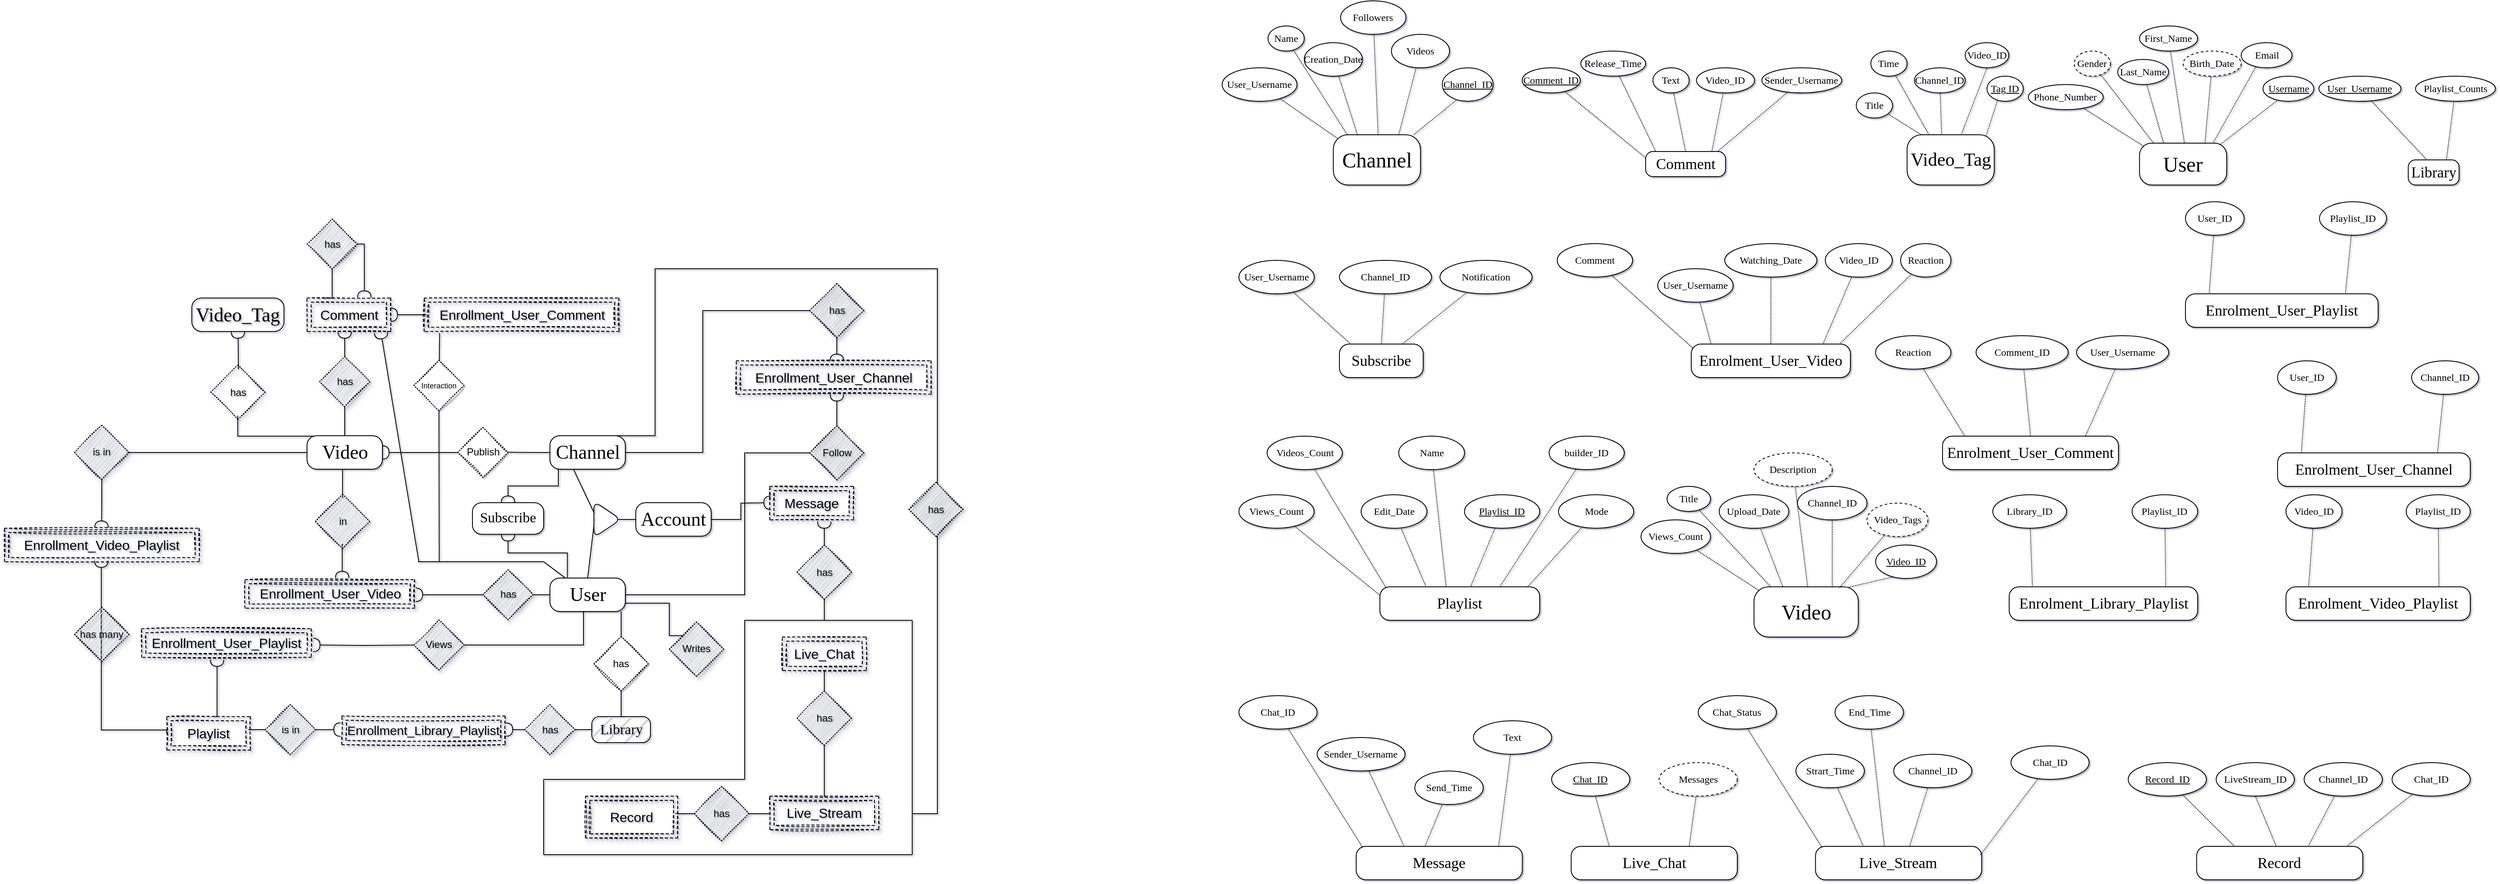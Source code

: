 <mxfile version="20.3.0" type="device" pages="2"><diagram id="R2lEEEUBdFMjLlhIrx00" name="Q2"><mxGraphModel dx="3961" dy="175" grid="1" gridSize="10" guides="1" tooltips="1" connect="1" arrows="1" fold="1" page="0" pageScale="1" pageWidth="850" pageHeight="1100" math="0" shadow="1" extFonts="Permanent Marker^https://fonts.googleapis.com/css?family=Permanent+Marker"><root><mxCell id="0"/><mxCell id="1" parent="0"/><mxCell id="xZ_98s3fOH71Y2d5MynD-259" style="edgeStyle=orthogonalEdgeStyle;rounded=0;orthogonalLoop=1;jettySize=auto;html=1;entryX=1;entryY=0.5;entryDx=0;entryDy=0;fontSize=17;fontColor=#FF3636;startArrow=none;startFill=0;endArrow=halfCircle;endFill=0;exitX=0.014;exitY=0.501;exitDx=0;exitDy=0;exitPerimeter=0;" parent="1" source="xZ_98s3fOH71Y2d5MynD-287" edge="1"><mxGeometry relative="1" as="geometry"><mxPoint x="-1962.5" y="1209.45" as="sourcePoint"/><mxPoint x="-2002.5" y="1209.45" as="targetPoint"/></mxGeometry></mxCell><mxCell id="xZ_98s3fOH71Y2d5MynD-271" style="edgeStyle=orthogonalEdgeStyle;rounded=0;orthogonalLoop=1;jettySize=auto;html=1;entryX=0;entryY=0.5;entryDx=0;entryDy=0;fontSize=17;fontColor=#FF3636;startArrow=none;startFill=0;endArrow=none;endFill=0;" parent="1" source="xZ_98s3fOH71Y2d5MynD-226" target="xZ_98s3fOH71Y2d5MynD-268" edge="1"><mxGeometry relative="1" as="geometry"><Array as="points"><mxPoint x="-1610" y="1210"/><mxPoint x="-1610" y="1040"/></Array></mxGeometry></mxCell><mxCell id="xZ_98s3fOH71Y2d5MynD-278" style="edgeStyle=orthogonalEdgeStyle;rounded=0;orthogonalLoop=1;jettySize=auto;html=1;entryX=0.5;entryY=0;entryDx=0;entryDy=0;fontSize=16;fontColor=#FF3636;startArrow=none;startFill=0;endArrow=none;endFill=0;" parent="1" target="xZ_98s3fOH71Y2d5MynD-277" edge="1"><mxGeometry relative="1" as="geometry"><mxPoint x="-1757.5" y="1229.45" as="sourcePoint"/></mxGeometry></mxCell><mxCell id="xZ_98s3fOH71Y2d5MynD-316" style="edgeStyle=orthogonalEdgeStyle;rounded=0;orthogonalLoop=1;jettySize=auto;html=1;entryX=0.5;entryY=1;entryDx=0;entryDy=0;fontSize=11.5;fontColor=#FF3636;startArrow=none;startFill=0;endArrow=halfCircle;endFill=0;exitX=0.231;exitY=-0.014;exitDx=0;exitDy=0;exitPerimeter=0;" parent="1" source="xZ_98s3fOH71Y2d5MynD-226" target="xZ_98s3fOH71Y2d5MynD-313" edge="1"><mxGeometry relative="1" as="geometry"><Array as="points"><mxPoint x="-1821.5" y="1159.45"/><mxPoint x="-1892.5" y="1159.45"/></Array></mxGeometry></mxCell><mxCell id="xZ_98s3fOH71Y2d5MynD-346" style="edgeStyle=orthogonalEdgeStyle;orthogonalLoop=1;jettySize=auto;html=1;entryX=0;entryY=0;entryDx=0;entryDy=0;fontSize=11.5;fontColor=#FF3636;startArrow=none;startFill=0;endArrow=none;endFill=0;rounded=0;" parent="1" source="xZ_98s3fOH71Y2d5MynD-226" target="xZ_98s3fOH71Y2d5MynD-345" edge="1"><mxGeometry relative="1" as="geometry"><Array as="points"><mxPoint x="-1700" y="1219.45"/><mxPoint x="-1700" y="1258.45"/></Array></mxGeometry></mxCell><mxCell id="xZ_98s3fOH71Y2d5MynD-226" value="&lt;font face=&quot;Times New Roman&quot; style=&quot;font-size: 23px;&quot;&gt;User&lt;/font&gt;" style="whiteSpace=wrap;html=1;shadow=0;arcSize=29;rounded=1;" parent="1" vertex="1"><mxGeometry x="-1842.5" y="1189.45" width="90" height="40" as="geometry"/></mxCell><mxCell id="xZ_98s3fOH71Y2d5MynD-241" value="" style="edgeStyle=orthogonalEdgeStyle;curved=1;rounded=0;orthogonalLoop=1;jettySize=auto;html=1;fontSize=23;endArrow=none;endFill=0;entryX=0.937;entryY=0.494;entryDx=0;entryDy=0;entryPerimeter=0;" parent="1" source="xZ_98s3fOH71Y2d5MynD-227" target="xZ_98s3fOH71Y2d5MynD-243" edge="1"><mxGeometry relative="1" as="geometry"><mxPoint x="-1837.86" y="1039.37" as="targetPoint"/></mxGeometry></mxCell><mxCell id="xZ_98s3fOH71Y2d5MynD-274" style="edgeStyle=orthogonalEdgeStyle;rounded=0;orthogonalLoop=1;jettySize=auto;html=1;entryX=0;entryY=0.5;entryDx=0;entryDy=0;fontSize=17;fontColor=#FF3636;startArrow=none;startFill=0;endArrow=none;endFill=0;" parent="1" source="xZ_98s3fOH71Y2d5MynD-227" target="xZ_98s3fOH71Y2d5MynD-273" edge="1"><mxGeometry relative="1" as="geometry"><Array as="points"><mxPoint x="-1660" y="1040"/><mxPoint x="-1660" y="870"/></Array></mxGeometry></mxCell><mxCell id="xZ_98s3fOH71Y2d5MynD-315" style="edgeStyle=orthogonalEdgeStyle;rounded=0;orthogonalLoop=1;jettySize=auto;html=1;entryX=0.5;entryY=0;entryDx=0;entryDy=0;fontSize=11.5;fontColor=#FF3636;startArrow=none;startFill=0;endArrow=halfCircle;endFill=0;" parent="1" source="xZ_98s3fOH71Y2d5MynD-227" target="xZ_98s3fOH71Y2d5MynD-313" edge="1"><mxGeometry relative="1" as="geometry"><Array as="points"><mxPoint x="-1832.5" y="1079.45"/><mxPoint x="-1892.5" y="1079.45"/></Array></mxGeometry></mxCell><mxCell id="xZ_98s3fOH71Y2d5MynD-227" value="&lt;font face=&quot;Times New Roman&quot; style=&quot;font-size: 23px;&quot;&gt;Channel&lt;/font&gt;" style="whiteSpace=wrap;html=1;shadow=0;arcSize=29;rounded=1;" parent="1" vertex="1"><mxGeometry x="-1842.5" y="1019.45" width="90" height="40" as="geometry"/></mxCell><mxCell id="xZ_98s3fOH71Y2d5MynD-252" style="edgeStyle=orthogonalEdgeStyle;rounded=0;orthogonalLoop=1;jettySize=auto;html=1;entryX=0.497;entryY=0.931;entryDx=0;entryDy=0;entryPerimeter=0;fontSize=23;fontColor=#FF3636;endArrow=none;endFill=0;exitX=0.03;exitY=0.184;exitDx=0;exitDy=0;exitPerimeter=0;" parent="1" target="xZ_98s3fOH71Y2d5MynD-251" edge="1"><mxGeometry relative="1" as="geometry"><mxPoint x="-2099.8" y="1026.81" as="sourcePoint"/><Array as="points"><mxPoint x="-2100" y="1020"/><mxPoint x="-2215" y="1020"/></Array></mxGeometry></mxCell><mxCell id="xZ_98s3fOH71Y2d5MynD-322" style="edgeStyle=orthogonalEdgeStyle;rounded=0;orthogonalLoop=1;jettySize=auto;html=1;entryX=1;entryY=0.5;entryDx=0;entryDy=0;fontSize=11.5;fontColor=#FF3636;startArrow=none;startFill=0;endArrow=none;endFill=0;" parent="1" source="xZ_98s3fOH71Y2d5MynD-238" target="xZ_98s3fOH71Y2d5MynD-328" edge="1"><mxGeometry relative="1" as="geometry"><Array as="points"><mxPoint x="-2347.5" y="1039.45"/></Array></mxGeometry></mxCell><mxCell id="xZ_98s3fOH71Y2d5MynD-389" style="edgeStyle=orthogonalEdgeStyle;rounded=0;orthogonalLoop=1;jettySize=auto;html=1;entryX=0.5;entryY=1;entryDx=0;entryDy=0;fontSize=22;fontColor=#FF3636;startArrow=none;startFill=0;endArrow=none;endFill=0;" parent="1" source="xZ_98s3fOH71Y2d5MynD-238" target="xZ_98s3fOH71Y2d5MynD-387" edge="1"><mxGeometry relative="1" as="geometry"/></mxCell><mxCell id="xZ_98s3fOH71Y2d5MynD-238" value="&lt;font face=&quot;Times New Roman&quot; style=&quot;font-size: 23px;&quot;&gt;Video&lt;/font&gt;" style="whiteSpace=wrap;html=1;shadow=0;arcSize=29;rounded=1;" parent="1" vertex="1"><mxGeometry x="-2132.5" y="1019.45" width="90" height="40" as="geometry"/></mxCell><mxCell id="xZ_98s3fOH71Y2d5MynD-242" style="edgeStyle=orthogonalEdgeStyle;curved=1;rounded=0;orthogonalLoop=1;jettySize=auto;html=1;entryX=1;entryY=0.5;entryDx=0;entryDy=0;fontSize=23;endArrow=halfCircle;endFill=0;exitX=0.013;exitY=0.5;exitDx=0;exitDy=0;exitPerimeter=0;" parent="1" source="xZ_98s3fOH71Y2d5MynD-243" target="xZ_98s3fOH71Y2d5MynD-238" edge="1"><mxGeometry relative="1" as="geometry"><mxPoint x="-1906.98" y="1039.37" as="sourcePoint"/></mxGeometry></mxCell><mxCell id="xZ_98s3fOH71Y2d5MynD-243" value="Publish" style="rhombus;whiteSpace=wrap;html=1;shadow=0;arcSize=29;rounded=0;dashed=1;dashPattern=1 2;sketch=1;" parent="1" vertex="1"><mxGeometry x="-1952.5" y="1009.45" width="60" height="60" as="geometry"/></mxCell><mxCell id="xZ_98s3fOH71Y2d5MynD-249" value="&lt;font face=&quot;Times New Roman&quot; style=&quot;font-size: 23px;&quot;&gt;Video_Tag&lt;/font&gt;" style="whiteSpace=wrap;html=1;shadow=0;arcSize=29;rounded=1;fillStyle=hatch;sketch=0;fillColor=none;" parent="1" vertex="1"><mxGeometry x="-2270" y="855" width="110" height="40" as="geometry"/></mxCell><mxCell id="xZ_98s3fOH71Y2d5MynD-253" style="edgeStyle=orthogonalEdgeStyle;curved=1;rounded=0;orthogonalLoop=1;jettySize=auto;html=1;entryX=0.5;entryY=1;entryDx=0;entryDy=0;fontSize=23;fontColor=#FF3636;endArrow=halfCircle;endFill=0;exitX=0.508;exitY=0.076;exitDx=0;exitDy=0;exitPerimeter=0;" parent="1" source="xZ_98s3fOH71Y2d5MynD-251" target="xZ_98s3fOH71Y2d5MynD-249" edge="1"><mxGeometry relative="1" as="geometry"/></mxCell><mxCell id="xZ_98s3fOH71Y2d5MynD-251" value="has" style="rhombus;whiteSpace=wrap;html=1;shadow=1;arcSize=29;rounded=0;dashed=1;dashPattern=1 2;sketch=1;fillColor=none;" parent="1" vertex="1"><mxGeometry x="-2247.5" y="935" width="65" height="65" as="geometry"/></mxCell><mxCell id="xZ_98s3fOH71Y2d5MynD-256" value="" style="edgeStyle=orthogonalEdgeStyle;rounded=0;orthogonalLoop=1;jettySize=auto;html=1;fontSize=23;endArrow=none;endFill=0;entryX=0.498;entryY=0.064;entryDx=0;entryDy=0;entryPerimeter=0;exitX=0.5;exitY=1;exitDx=0;exitDy=0;" parent="1" source="xZ_98s3fOH71Y2d5MynD-238" target="xZ_98s3fOH71Y2d5MynD-258" edge="1"><mxGeometry relative="1" as="geometry"><mxPoint x="-2164.966" y="1059.45" as="sourcePoint"/></mxGeometry></mxCell><mxCell id="xZ_98s3fOH71Y2d5MynD-257" style="edgeStyle=orthogonalEdgeStyle;rounded=0;orthogonalLoop=1;jettySize=auto;html=1;entryX=0.25;entryY=0;entryDx=0;entryDy=0;fontSize=23;endArrow=halfCircle;endFill=0;exitX=0.508;exitY=0.922;exitDx=0;exitDy=0;exitPerimeter=0;" parent="1" source="xZ_98s3fOH71Y2d5MynD-258" edge="1"><mxGeometry relative="1" as="geometry"><mxPoint x="-2090.625" y="1189.45" as="targetPoint"/><Array as="points"><mxPoint x="-2090.5" y="1149.45"/><mxPoint x="-2090.5" y="1189.45"/></Array></mxGeometry></mxCell><mxCell id="xZ_98s3fOH71Y2d5MynD-258" value="in" style="rhombus;whiteSpace=wrap;html=1;shadow=1;arcSize=29;rounded=0;dashed=1;dashPattern=1 2;sketch=1;fillStyle=auto;fillColor=#E3E3E3;" parent="1" vertex="1"><mxGeometry x="-2122.5" y="1089.45" width="65" height="65" as="geometry"/></mxCell><mxCell id="xZ_98s3fOH71Y2d5MynD-270" style="edgeStyle=orthogonalEdgeStyle;rounded=0;orthogonalLoop=1;jettySize=auto;html=1;entryX=0.5;entryY=1;entryDx=0;entryDy=0;fontSize=17;fontColor=#FF3636;startArrow=none;startFill=0;endArrow=halfCircle;endFill=0;" parent="1" source="xZ_98s3fOH71Y2d5MynD-268" edge="1"><mxGeometry relative="1" as="geometry"><mxPoint x="-1500" y="970" as="targetPoint"/></mxGeometry></mxCell><mxCell id="xZ_98s3fOH71Y2d5MynD-268" value="Follow" style="rhombus;whiteSpace=wrap;html=1;shadow=1;arcSize=29;rounded=0;dashed=1;dashPattern=1 2;sketch=1;fillColor=#BDBDBD;" parent="1" vertex="1"><mxGeometry x="-1532.5" y="1007.5" width="65" height="65" as="geometry"/></mxCell><mxCell id="xZ_98s3fOH71Y2d5MynD-275" style="edgeStyle=orthogonalEdgeStyle;rounded=0;orthogonalLoop=1;jettySize=auto;html=1;entryX=0.5;entryY=0;entryDx=0;entryDy=0;fontSize=17;fontColor=#FF3636;startArrow=none;startFill=0;endArrow=halfCircle;endFill=0;" parent="1" source="xZ_98s3fOH71Y2d5MynD-273" edge="1"><mxGeometry relative="1" as="geometry"><mxPoint x="-1500" y="930" as="targetPoint"/></mxGeometry></mxCell><mxCell id="xZ_98s3fOH71Y2d5MynD-273" value="has" style="rhombus;whiteSpace=wrap;html=1;shadow=1;arcSize=29;rounded=0;dashed=1;dashPattern=1 2;sketch=1;fillColor=#BDBDBD;" parent="1" vertex="1"><mxGeometry x="-1532.5" y="837.5" width="65" height="65" as="geometry"/></mxCell><mxCell id="xZ_98s3fOH71Y2d5MynD-280" style="edgeStyle=orthogonalEdgeStyle;rounded=0;orthogonalLoop=1;jettySize=auto;html=1;entryX=0.5;entryY=0;entryDx=0;entryDy=0;fontSize=16;fontColor=#FF3636;startArrow=none;startFill=0;endArrow=none;endFill=0;" parent="1" source="xZ_98s3fOH71Y2d5MynD-277" target="xZ_98s3fOH71Y2d5MynD-279" edge="1"><mxGeometry relative="1" as="geometry"/></mxCell><mxCell id="xZ_98s3fOH71Y2d5MynD-277" value="has" style="rhombus;whiteSpace=wrap;html=1;shadow=0;arcSize=29;rounded=0;dashed=1;dashPattern=1 2;sketch=1;" parent="1" vertex="1"><mxGeometry x="-1790" y="1259.45" width="65" height="65" as="geometry"/></mxCell><mxCell id="xZ_98s3fOH71Y2d5MynD-285" style="edgeStyle=orthogonalEdgeStyle;rounded=0;orthogonalLoop=1;jettySize=auto;html=1;entryX=1;entryY=0.5;entryDx=0;entryDy=0;fontSize=17;fontColor=#FF3636;startArrow=none;startFill=0;endArrow=halfCircle;endFill=0;exitX=0;exitY=0.5;exitDx=0;exitDy=0;" parent="1" source="xZ_98s3fOH71Y2d5MynD-289" edge="1"><mxGeometry relative="1" as="geometry"><mxPoint x="-1903.75" y="1370.632" as="sourcePoint"/><mxPoint x="-1895" y="1370.56" as="targetPoint"/></mxGeometry></mxCell><mxCell id="xZ_98s3fOH71Y2d5MynD-279" value="&lt;font face=&quot;Times New Roman&quot; style=&quot;font-size: 17px;&quot;&gt;Library&lt;/font&gt;" style="whiteSpace=wrap;html=1;shadow=0;arcSize=29;rounded=1;fillStyle=hatch;sketch=0;" parent="1" vertex="1"><mxGeometry x="-1792.5" y="1355.005" width="70" height="31.11" as="geometry"/></mxCell><mxCell id="xZ_98s3fOH71Y2d5MynD-288" style="edgeStyle=orthogonalEdgeStyle;rounded=0;orthogonalLoop=1;jettySize=auto;html=1;entryX=0;entryY=0.5;entryDx=0;entryDy=0;fontSize=12;fontColor=#FF3636;startArrow=none;startFill=0;endArrow=none;endFill=0;" parent="1" source="xZ_98s3fOH71Y2d5MynD-287" target="xZ_98s3fOH71Y2d5MynD-226" edge="1"><mxGeometry relative="1" as="geometry"/></mxCell><mxCell id="xZ_98s3fOH71Y2d5MynD-287" value="has" style="rhombus;whiteSpace=wrap;html=1;shadow=1;arcSize=29;rounded=0;dashed=1;dashPattern=1 2;sketch=1;fillColor=#E3E3E3;" parent="1" vertex="1"><mxGeometry x="-1922.5" y="1179.45" width="60" height="60" as="geometry"/></mxCell><mxCell id="xZ_98s3fOH71Y2d5MynD-290" style="edgeStyle=orthogonalEdgeStyle;rounded=0;orthogonalLoop=1;jettySize=auto;html=1;entryX=0;entryY=0.5;entryDx=0;entryDy=0;fontSize=11.5;fontColor=#FF3636;startArrow=none;startFill=0;endArrow=none;endFill=0;" parent="1" source="xZ_98s3fOH71Y2d5MynD-289" target="xZ_98s3fOH71Y2d5MynD-279" edge="1"><mxGeometry relative="1" as="geometry"/></mxCell><mxCell id="xZ_98s3fOH71Y2d5MynD-289" value="has" style="rhombus;whiteSpace=wrap;html=1;shadow=1;arcSize=29;rounded=0;dashed=1;dashPattern=1 2;sketch=1;fillColor=#E3E3E3;" parent="1" vertex="1"><mxGeometry x="-1872.5" y="1340.56" width="60" height="60" as="geometry"/></mxCell><mxCell id="xZ_98s3fOH71Y2d5MynD-292" style="edgeStyle=orthogonalEdgeStyle;rounded=0;orthogonalLoop=1;jettySize=auto;html=1;entryX=0;entryY=0.5;entryDx=0;entryDy=0;fontSize=11.5;fontColor=#FF3636;startArrow=none;startFill=0;endArrow=halfCircle;endFill=0;" parent="1" source="xZ_98s3fOH71Y2d5MynD-294" edge="1"><mxGeometry relative="1" as="geometry"><mxPoint x="-2092.5" y="1370.56" as="targetPoint"/></mxGeometry></mxCell><mxCell id="xZ_98s3fOH71Y2d5MynD-303" style="edgeStyle=orthogonalEdgeStyle;rounded=0;orthogonalLoop=1;jettySize=auto;html=1;entryX=0.25;entryY=1;entryDx=0;entryDy=0;fontSize=11.5;fontColor=#FF3636;startArrow=none;startFill=0;endArrow=none;endFill=0;" parent="1" source="xZ_98s3fOH71Y2d5MynD-310" target="xZ_98s3fOH71Y2d5MynD-226" edge="1"><mxGeometry relative="1" as="geometry"><Array as="points"><mxPoint x="-1802.5" y="1269.45"/><mxPoint x="-1802.5" y="1229.45"/></Array></mxGeometry></mxCell><mxCell id="xZ_98s3fOH71Y2d5MynD-323" style="edgeStyle=orthogonalEdgeStyle;rounded=0;orthogonalLoop=1;jettySize=auto;html=1;entryX=0.144;entryY=0.983;entryDx=0;entryDy=0;entryPerimeter=0;fontSize=11.5;fontColor=#FF3636;startArrow=none;startFill=0;endArrow=halfCircle;endFill=0;exitX=0;exitY=0.5;exitDx=0;exitDy=0;" parent="1" source="ujnq25XW3_OaWSuh5POG-16" edge="1"><mxGeometry relative="1" as="geometry"><mxPoint x="-2272.5" y="1370.56" as="sourcePoint"/><mxPoint x="-2378.12" y="1168.77" as="targetPoint"/><Array as="points"><mxPoint x="-2300" y="1371"/><mxPoint x="-2378" y="1371"/></Array></mxGeometry></mxCell><mxCell id="xZ_98s3fOH71Y2d5MynD-294" value="is in" style="rhombus;whiteSpace=wrap;html=1;shadow=1;arcSize=29;rounded=0;dashed=1;dashPattern=1 2;sketch=1;fillColor=#E3E3E3;" parent="1" vertex="1"><mxGeometry x="-2182.5" y="1340.56" width="60" height="60" as="geometry"/></mxCell><mxCell id="xZ_98s3fOH71Y2d5MynD-295" value="" style="edgeStyle=orthogonalEdgeStyle;rounded=0;orthogonalLoop=1;jettySize=auto;html=1;entryX=0;entryY=0.5;entryDx=0;entryDy=0;fontSize=11.5;fontColor=#FF3636;startArrow=none;startFill=0;endArrow=none;endFill=0;" parent="1" target="xZ_98s3fOH71Y2d5MynD-294" edge="1"><mxGeometry relative="1" as="geometry"><mxPoint x="-2202.5" y="1370.571" as="sourcePoint"/><mxPoint x="-2132.5" y="1370.56" as="targetPoint"/></mxGeometry></mxCell><mxCell id="xZ_98s3fOH71Y2d5MynD-296" value="" style="group;flipH=0;flipV=0;" parent="1" vertex="1" connectable="0"><mxGeometry x="110" y="740" width="240" height="150" as="geometry"/></mxCell><mxCell id="xZ_98s3fOH71Y2d5MynD-297" value="&lt;font face=&quot;Times New Roman&quot;&gt;Playlist_ID&lt;/font&gt;" style="ellipse;whiteSpace=wrap;html=1;shadow=0;arcSize=29;rounded=1;" parent="xZ_98s3fOH71Y2d5MynD-296" vertex="1"><mxGeometry x="160" width="80" height="40" as="geometry"/></mxCell><mxCell id="xZ_98s3fOH71Y2d5MynD-298" value="&lt;font face=&quot;Times New Roman&quot;&gt;User_ID&lt;/font&gt;" style="ellipse;whiteSpace=wrap;html=1;shadow=0;arcSize=29;rounded=1;" parent="xZ_98s3fOH71Y2d5MynD-296" vertex="1"><mxGeometry width="70" height="40" as="geometry"/></mxCell><mxCell id="xZ_98s3fOH71Y2d5MynD-299" value="" style="orthogonalLoop=1;jettySize=auto;html=1;strokeWidth=1;endArrow=none;endFill=0;dashed=1;dashPattern=1 1;elbow=vertical;exitX=0.83;exitY=-0.028;exitDx=0;exitDy=0;exitPerimeter=0;rounded=1;" parent="xZ_98s3fOH71Y2d5MynD-296" source="xZ_98s3fOH71Y2d5MynD-300" target="xZ_98s3fOH71Y2d5MynD-297" edge="1"><mxGeometry relative="1" as="geometry"/></mxCell><mxCell id="xZ_98s3fOH71Y2d5MynD-300" value="&lt;font style=&quot;font-size: 18px;&quot; face=&quot;Times New Roman&quot;&gt;Enrolment_User_Playlist&lt;/font&gt;" style="whiteSpace=wrap;html=1;shadow=0;arcSize=29;rounded=1;" parent="xZ_98s3fOH71Y2d5MynD-296" vertex="1"><mxGeometry y="110" width="230" height="40" as="geometry"/></mxCell><mxCell id="xZ_98s3fOH71Y2d5MynD-301" value="" style="orthogonalLoop=1;jettySize=auto;html=1;strokeWidth=1;endArrow=none;endFill=0;dashed=1;dashPattern=1 1;elbow=vertical;exitX=0.123;exitY=-0.028;exitDx=0;exitDy=0;exitPerimeter=0;rounded=1;" parent="xZ_98s3fOH71Y2d5MynD-296" source="xZ_98s3fOH71Y2d5MynD-300" target="xZ_98s3fOH71Y2d5MynD-298" edge="1"><mxGeometry relative="1" as="geometry"><mxPoint x="-89.995" y="110" as="sourcePoint"/></mxGeometry></mxCell><mxCell id="xZ_98s3fOH71Y2d5MynD-309" style="edgeStyle=orthogonalEdgeStyle;rounded=0;orthogonalLoop=1;jettySize=auto;html=1;entryX=0.75;entryY=0;entryDx=0;entryDy=0;fontSize=11.5;fontColor=#FF3636;startArrow=halfCircle;startFill=0;endArrow=none;endFill=0;exitX=0.445;exitY=1.082;exitDx=0;exitDy=0;exitPerimeter=0;" parent="1" source="ujnq25XW3_OaWSuh5POG-6" edge="1"><mxGeometry relative="1" as="geometry"><mxPoint x="-2240" y="1300" as="sourcePoint"/><mxPoint x="-2242.5" y="1355.005" as="targetPoint"/><Array as="points"><mxPoint x="-2240" y="1355"/></Array></mxGeometry></mxCell><mxCell id="xZ_98s3fOH71Y2d5MynD-310" value="Views" style="rhombus;whiteSpace=wrap;html=1;shadow=1;arcSize=29;rounded=0;dashed=1;dashPattern=1 2;sketch=1;fillColor=#E3E3E3;" parent="1" vertex="1"><mxGeometry x="-2005" y="1239.45" width="60" height="60" as="geometry"/></mxCell><mxCell id="xZ_98s3fOH71Y2d5MynD-311" value="" style="edgeStyle=orthogonalEdgeStyle;rounded=0;orthogonalLoop=1;jettySize=auto;html=1;entryX=0;entryY=0.5;entryDx=0;entryDy=0;fontSize=11.5;fontColor=#FF3636;startArrow=halfCircle;startFill=0;endArrow=none;endFill=0;" parent="1" target="xZ_98s3fOH71Y2d5MynD-310" edge="1"><mxGeometry relative="1" as="geometry"><mxPoint x="-2125" y="1269.45" as="sourcePoint"/><mxPoint x="-1820" y="1229.45" as="targetPoint"/><Array as="points"/></mxGeometry></mxCell><mxCell id="xZ_98s3fOH71Y2d5MynD-313" value="&lt;font face=&quot;Times New Roman&quot; style=&quot;font-size: 17px;&quot;&gt;Subscribe&lt;/font&gt;" style="whiteSpace=wrap;html=1;shadow=0;arcSize=29;rounded=1;" parent="1" vertex="1"><mxGeometry x="-1935" y="1099.45" width="85" height="37.78" as="geometry"/></mxCell><mxCell id="xZ_98s3fOH71Y2d5MynD-329" style="edgeStyle=orthogonalEdgeStyle;rounded=0;orthogonalLoop=1;jettySize=auto;html=1;entryX=0.444;entryY=-0.006;entryDx=0;entryDy=0;entryPerimeter=0;fontSize=11.5;fontColor=#FF3636;startArrow=none;startFill=0;endArrow=halfCircle;endFill=0;" parent="1" source="xZ_98s3fOH71Y2d5MynD-328" edge="1"><mxGeometry relative="1" as="geometry"><mxPoint x="-2377.87" y="1129.21" as="targetPoint"/></mxGeometry></mxCell><mxCell id="xZ_98s3fOH71Y2d5MynD-328" value="is in" style="rhombus;whiteSpace=wrap;html=1;shadow=1;arcSize=29;rounded=0;dashed=1;dashPattern=1 2;sketch=1;fillStyle=auto;fillColor=#E3E3E3;" parent="1" vertex="1"><mxGeometry x="-2410" y="1006.95" width="65" height="65" as="geometry"/></mxCell><mxCell id="xZ_98s3fOH71Y2d5MynD-330" value="has many" style="rhombus;whiteSpace=wrap;html=1;shadow=1;arcSize=29;rounded=0;dashed=1;dashPattern=1 2;sketch=1;fillStyle=auto;fillColor=#E3E3E3;" parent="1" vertex="1"><mxGeometry x="-2410" y="1224.45" width="65" height="65" as="geometry"/></mxCell><mxCell id="xZ_98s3fOH71Y2d5MynD-351" style="edgeStyle=orthogonalEdgeStyle;rounded=0;orthogonalLoop=1;jettySize=auto;html=1;fontSize=11.5;fontColor=#FF3636;startArrow=none;startFill=0;endArrow=none;endFill=0;entryX=0.5;entryY=0;entryDx=0;entryDy=0;" parent="1" source="xZ_98s3fOH71Y2d5MynD-371" target="xZ_98s3fOH71Y2d5MynD-227" edge="1"><mxGeometry relative="1" as="geometry"><mxPoint x="-1370" y="700" as="targetPoint"/><Array as="points"><mxPoint x="-1380" y="820"/><mxPoint x="-1717" y="820"/><mxPoint x="-1717" y="1020"/></Array></mxGeometry></mxCell><mxCell id="xZ_98s3fOH71Y2d5MynD-339" style="edgeStyle=orthogonalEdgeStyle;rounded=0;orthogonalLoop=1;jettySize=auto;html=1;entryX=0.5;entryY=0;entryDx=0;entryDy=0;fontSize=11.5;fontColor=#FF3636;startArrow=none;startFill=0;endArrow=none;endFill=0;" parent="1" source="xZ_98s3fOH71Y2d5MynD-338" edge="1"><mxGeometry relative="1" as="geometry"><mxPoint x="-1515" y="1451.0" as="targetPoint"/></mxGeometry></mxCell><mxCell id="xZ_98s3fOH71Y2d5MynD-340" style="edgeStyle=orthogonalEdgeStyle;rounded=0;orthogonalLoop=1;jettySize=auto;html=1;entryX=0.5;entryY=1;entryDx=0;entryDy=0;fontSize=11.5;fontColor=#FF3636;startArrow=none;startFill=0;endArrow=none;endFill=0;" parent="1" source="xZ_98s3fOH71Y2d5MynD-338" edge="1"><mxGeometry relative="1" as="geometry"><mxPoint x="-1515" y="1299.45" as="targetPoint"/></mxGeometry></mxCell><mxCell id="xZ_98s3fOH71Y2d5MynD-338" value="has" style="rhombus;whiteSpace=wrap;html=1;shadow=1;arcSize=29;rounded=0;dashed=1;dashPattern=1 2;sketch=1;fillStyle=auto;flipV=0;flipH=0;fillColor=#D4D4D4;" parent="1" vertex="1"><mxGeometry x="-1547.5" y="1324.45" width="65" height="65" as="geometry"/></mxCell><mxCell id="xZ_98s3fOH71Y2d5MynD-343" style="edgeStyle=orthogonalEdgeStyle;rounded=0;orthogonalLoop=1;jettySize=auto;html=1;entryX=0.5;entryY=1;entryDx=0;entryDy=0;fontSize=11.5;fontColor=#FF3636;startArrow=none;startFill=0;endArrow=halfCircle;endFill=0;" parent="1" source="xZ_98s3fOH71Y2d5MynD-341" edge="1"><mxGeometry relative="1" as="geometry"><mxPoint x="-1515" y="1122" as="targetPoint"/></mxGeometry></mxCell><mxCell id="xZ_98s3fOH71Y2d5MynD-344" style="edgeStyle=orthogonalEdgeStyle;rounded=0;orthogonalLoop=1;jettySize=auto;html=1;fontSize=11.5;fontColor=#FF3636;startArrow=none;startFill=0;endArrow=none;endFill=0;" parent="1" source="xZ_98s3fOH71Y2d5MynD-341" edge="1"><mxGeometry relative="1" as="geometry"><mxPoint x="-1510" y="1240" as="targetPoint"/><Array as="points"><mxPoint x="-1515" y="1240"/></Array></mxGeometry></mxCell><mxCell id="xZ_98s3fOH71Y2d5MynD-341" value="has" style="rhombus;whiteSpace=wrap;html=1;shadow=1;arcSize=29;rounded=0;dashed=1;dashPattern=1 2;sketch=1;fillStyle=auto;flipV=0;flipH=0;fillColor=#E3E3E3;" parent="1" vertex="1"><mxGeometry x="-1547.5" y="1150" width="65" height="65" as="geometry"/></mxCell><mxCell id="xZ_98s3fOH71Y2d5MynD-345" value="Writes" style="rhombus;whiteSpace=wrap;html=1;shadow=1;arcSize=29;rounded=0;dashed=1;dashPattern=1 2;sketch=1;fillColor=#E3E3E3;" parent="1" vertex="1"><mxGeometry x="-1700" y="1241.95" width="65" height="65" as="geometry"/></mxCell><mxCell id="xZ_98s3fOH71Y2d5MynD-366" style="edgeStyle=orthogonalEdgeStyle;rounded=0;orthogonalLoop=1;jettySize=auto;html=1;entryX=0.889;entryY=0.503;entryDx=0;entryDy=0;entryPerimeter=0;fontSize=11.5;fontColor=#FF3636;startArrow=none;startFill=0;endArrow=none;endFill=0;" parent="1" source="xZ_98s3fOH71Y2d5MynD-359" target="xZ_98s3fOH71Y2d5MynD-360" edge="1"><mxGeometry relative="1" as="geometry"/></mxCell><mxCell id="xZ_98s3fOH71Y2d5MynD-379" style="edgeStyle=orthogonalEdgeStyle;rounded=0;orthogonalLoop=1;jettySize=auto;html=1;entryX=0.007;entryY=0.438;entryDx=0;entryDy=0;entryPerimeter=0;fontSize=11.5;fontColor=#FF3636;startArrow=none;startFill=0;endArrow=halfCircle;endFill=0;" parent="1" source="xZ_98s3fOH71Y2d5MynD-359" edge="1"><mxGeometry relative="1" as="geometry"><mxPoint x="-1579.09" y="1099.52" as="targetPoint"/></mxGeometry></mxCell><mxCell id="xZ_98s3fOH71Y2d5MynD-359" value="&lt;font face=&quot;Times New Roman&quot; style=&quot;font-size: 23px;&quot;&gt;Account&lt;/font&gt;" style="whiteSpace=wrap;html=1;shadow=0;arcSize=29;rounded=1;" parent="1" vertex="1"><mxGeometry x="-1740" y="1099.45" width="90" height="40" as="geometry"/></mxCell><mxCell id="xZ_98s3fOH71Y2d5MynD-360" value="" style="triangle;whiteSpace=wrap;html=1;rounded=1;shadow=0;glass=0;sketch=0;fillStyle=hatch;strokeColor=default;fontSize=11.5;fontColor=#FF3636;fillColor=none;gradientColor=default;" parent="1" vertex="1"><mxGeometry x="-1790" y="1097.78" width="32.5" height="43.33" as="geometry"/></mxCell><mxCell id="xZ_98s3fOH71Y2d5MynD-368" value="" style="endArrow=none;html=1;rounded=0;fontSize=11.5;fontColor=#FF3636;entryX=0.012;entryY=0.328;entryDx=0;entryDy=0;entryPerimeter=0;exitX=0.312;exitY=1.003;exitDx=0;exitDy=0;exitPerimeter=0;" parent="1" source="xZ_98s3fOH71Y2d5MynD-227" target="xZ_98s3fOH71Y2d5MynD-360" edge="1"><mxGeometry width="50" height="50" relative="1" as="geometry"><mxPoint x="-1830" y="1129.45" as="sourcePoint"/><mxPoint x="-1780" y="1079.45" as="targetPoint"/></mxGeometry></mxCell><mxCell id="xZ_98s3fOH71Y2d5MynD-369" value="" style="endArrow=none;html=1;rounded=0;fontSize=11.5;fontColor=#FF3636;entryX=-0.006;entryY=0.707;entryDx=0;entryDy=0;entryPerimeter=0;exitX=0.5;exitY=0;exitDx=0;exitDy=0;" parent="1" source="xZ_98s3fOH71Y2d5MynD-226" target="xZ_98s3fOH71Y2d5MynD-360" edge="1"><mxGeometry width="50" height="50" relative="1" as="geometry"><mxPoint x="-1827.81" y="1095.74" as="sourcePoint"/><mxPoint x="-1790" y="1148.162" as="targetPoint"/></mxGeometry></mxCell><mxCell id="xZ_98s3fOH71Y2d5MynD-371" value="has" style="rhombus;whiteSpace=wrap;html=1;shadow=1;arcSize=29;rounded=0;dashed=1;dashPattern=1 2;sketch=1;fillColor=#BDBDBD;" parent="1" vertex="1"><mxGeometry x="-1414" y="1075" width="65" height="65" as="geometry"/></mxCell><mxCell id="xZ_98s3fOH71Y2d5MynD-373" value="" style="edgeStyle=orthogonalEdgeStyle;rounded=0;orthogonalLoop=1;jettySize=auto;html=1;fontSize=11.5;fontColor=#FF3636;startArrow=none;startFill=0;endArrow=none;endFill=0;entryX=0.5;entryY=1;entryDx=0;entryDy=0;" parent="1" target="xZ_98s3fOH71Y2d5MynD-371" edge="1"><mxGeometry relative="1" as="geometry"><mxPoint x="-1717.5" y="800" as="targetPoint"/><mxPoint x="-1410" y="1470" as="sourcePoint"/><Array as="points"><mxPoint x="-1380" y="1471"/><mxPoint x="-1380" y="1140"/></Array></mxGeometry></mxCell><mxCell id="xZ_98s3fOH71Y2d5MynD-376" style="edgeStyle=orthogonalEdgeStyle;rounded=0;orthogonalLoop=1;jettySize=auto;html=1;entryX=0;entryY=0.5;entryDx=0;entryDy=0;fontSize=11.5;fontColor=#FF3636;startArrow=none;startFill=0;endArrow=none;endFill=0;" parent="1" source="xZ_98s3fOH71Y2d5MynD-375" edge="1"><mxGeometry relative="1" as="geometry"><mxPoint x="-1580" y="1471.0" as="targetPoint"/></mxGeometry></mxCell><mxCell id="xZ_98s3fOH71Y2d5MynD-377" style="edgeStyle=orthogonalEdgeStyle;rounded=0;orthogonalLoop=1;jettySize=auto;html=1;entryX=1;entryY=0.5;entryDx=0;entryDy=0;fontSize=11.5;fontColor=#FF3636;startArrow=none;startFill=0;endArrow=none;endFill=0;" parent="1" source="xZ_98s3fOH71Y2d5MynD-375" edge="1"><mxGeometry relative="1" as="geometry"><mxPoint x="-1692.5" y="1471.0" as="targetPoint"/></mxGeometry></mxCell><mxCell id="xZ_98s3fOH71Y2d5MynD-375" value="has" style="rhombus;whiteSpace=wrap;html=1;shadow=1;arcSize=29;rounded=0;dashed=1;dashPattern=1 2;sketch=1;fillStyle=auto;flipV=0;flipH=0;fillColor=#D4D4D4;" parent="1" vertex="1"><mxGeometry x="-1670" y="1438.5" width="65" height="65" as="geometry"/></mxCell><mxCell id="xZ_98s3fOH71Y2d5MynD-396" style="edgeStyle=orthogonalEdgeStyle;rounded=0;orthogonalLoop=1;jettySize=auto;html=1;entryX=1;entryY=0.5;entryDx=0;entryDy=0;fontSize=22;fontColor=#FF3636;startArrow=none;startFill=0;endArrow=halfCircle;endFill=0;" parent="1" edge="1"><mxGeometry relative="1" as="geometry"><mxPoint x="-1990" y="875" as="sourcePoint"/><mxPoint x="-2032.5" y="875" as="targetPoint"/></mxGeometry></mxCell><mxCell id="xZ_98s3fOH71Y2d5MynD-388" style="edgeStyle=orthogonalEdgeStyle;rounded=0;orthogonalLoop=1;jettySize=auto;html=1;entryX=0.5;entryY=1;entryDx=0;entryDy=0;fontSize=22;fontColor=#FF3636;startArrow=none;startFill=0;endArrow=halfCircle;endFill=0;" parent="1" source="xZ_98s3fOH71Y2d5MynD-387" edge="1"><mxGeometry relative="1" as="geometry"><mxPoint x="-2087.5" y="895" as="targetPoint"/></mxGeometry></mxCell><mxCell id="xZ_98s3fOH71Y2d5MynD-387" value="has" style="rhombus;whiteSpace=wrap;html=1;shadow=1;arcSize=29;rounded=0;dashed=1;dashPattern=1 2;sketch=1;fillColor=#E3E3E3;" parent="1" vertex="1"><mxGeometry x="-2117.5" y="925" width="60" height="60" as="geometry"/></mxCell><mxCell id="xZ_98s3fOH71Y2d5MynD-391" value="" style="endArrow=none;html=1;rounded=0;fontSize=22;fontColor=#FF3636;" parent="1" target="xZ_98s3fOH71Y2d5MynD-226" edge="1"><mxGeometry width="50" height="50" relative="1" as="geometry"><mxPoint x="-1850" y="1170" as="sourcePoint"/><mxPoint x="-1880" y="1010" as="targetPoint"/></mxGeometry></mxCell><mxCell id="xZ_98s3fOH71Y2d5MynD-393" value="" style="endArrow=none;html=1;rounded=0;fontSize=22;fontColor=#FF3636;" parent="1" edge="1"><mxGeometry width="50" height="50" relative="1" as="geometry"><mxPoint x="-2000" y="1170" as="sourcePoint"/><mxPoint x="-1850" y="1170" as="targetPoint"/></mxGeometry></mxCell><mxCell id="xZ_98s3fOH71Y2d5MynD-394" value="" style="endArrow=halfCircle;html=1;rounded=0;fontSize=22;fontColor=#FF3636;entryX=0.856;entryY=1.017;entryDx=0;entryDy=0;entryPerimeter=0;endFill=0;" parent="1" edge="1"><mxGeometry width="50" height="50" relative="1" as="geometry"><mxPoint x="-1999" y="1170" as="sourcePoint"/><mxPoint x="-2044.34" y="895.68" as="targetPoint"/></mxGeometry></mxCell><mxCell id="xZ_98s3fOH71Y2d5MynD-395" value="" style="endArrow=none;html=1;rounded=0;fontSize=22;fontColor=#FF3636;entryX=0.08;entryY=1.047;entryDx=0;entryDy=0;entryPerimeter=0;endFill=0;startArrow=none;" parent="1" source="xZ_98s3fOH71Y2d5MynD-397" edge="1"><mxGeometry width="50" height="50" relative="1" as="geometry"><mxPoint x="-1974.66" y="1169.45" as="sourcePoint"/><mxPoint x="-1974.2" y="896.88" as="targetPoint"/></mxGeometry></mxCell><mxCell id="xZ_98s3fOH71Y2d5MynD-397" value="&lt;font style=&quot;font-size: 9px;&quot;&gt;Interaction&lt;/font&gt;" style="rhombus;whiteSpace=wrap;html=1;shadow=0;arcSize=29;rounded=0;dashed=1;dashPattern=1 2;sketch=1;" parent="1" vertex="1"><mxGeometry x="-2005" y="929.45" width="60" height="60" as="geometry"/></mxCell><mxCell id="xZ_98s3fOH71Y2d5MynD-399" value="" style="endArrow=none;html=1;rounded=0;fontSize=22;fontColor=#FF3636;entryX=0.5;entryY=1;entryDx=0;entryDy=0;endFill=0;" parent="1" target="xZ_98s3fOH71Y2d5MynD-397" edge="1"><mxGeometry width="50" height="50" relative="1" as="geometry"><mxPoint x="-1974.66" y="1169.45" as="sourcePoint"/><mxPoint x="-1974.2" y="896.88" as="targetPoint"/></mxGeometry></mxCell><mxCell id="xZ_98s3fOH71Y2d5MynD-188" value="" style="group;flipH=0;flipV=0;" parent="1" vertex="1" connectable="0"><mxGeometry x="-640" y="790" width="470" height="160" as="geometry"/></mxCell><mxCell id="xZ_98s3fOH71Y2d5MynD-3" value="&lt;font face=&quot;Times New Roman&quot;&gt;Video_ID&lt;/font&gt;" style="ellipse;whiteSpace=wrap;html=1;shadow=0;arcSize=29;rounded=1;" parent="xZ_98s3fOH71Y2d5MynD-188" vertex="1"><mxGeometry x="320" width="80" height="40" as="geometry"/></mxCell><mxCell id="xZ_98s3fOH71Y2d5MynD-5" value="&lt;font face=&quot;Times New Roman&quot;&gt;User_Username&lt;br&gt;&lt;/font&gt;" style="ellipse;whiteSpace=wrap;html=1;shadow=0;arcSize=29;rounded=1;" parent="xZ_98s3fOH71Y2d5MynD-188" vertex="1"><mxGeometry x="120" y="30" width="90" height="40" as="geometry"/></mxCell><mxCell id="xZ_98s3fOH71Y2d5MynD-7" value="&lt;font face=&quot;Times New Roman&quot;&gt;Watching_Date&lt;/font&gt;" style="ellipse;whiteSpace=wrap;html=1;shadow=0;arcSize=29;rounded=1;" parent="xZ_98s3fOH71Y2d5MynD-188" vertex="1"><mxGeometry x="200" width="110" height="40" as="geometry"/></mxCell><mxCell id="xZ_98s3fOH71Y2d5MynD-10" value="" style="orthogonalLoop=1;jettySize=auto;html=1;strokeWidth=1;endArrow=none;endFill=0;dashed=1;dashPattern=1 1;elbow=vertical;exitX=0.83;exitY=-0.028;exitDx=0;exitDy=0;exitPerimeter=0;rounded=1;" parent="xZ_98s3fOH71Y2d5MynD-188" source="xZ_98s3fOH71Y2d5MynD-11" target="xZ_98s3fOH71Y2d5MynD-3" edge="1"><mxGeometry relative="1" as="geometry"/></mxCell><mxCell id="xZ_98s3fOH71Y2d5MynD-11" value="&lt;font style=&quot;font-size: 18px;&quot; face=&quot;Times New Roman&quot;&gt;Enrolment_User_Video&lt;/font&gt;" style="whiteSpace=wrap;html=1;shadow=0;arcSize=29;rounded=1;" parent="xZ_98s3fOH71Y2d5MynD-188" vertex="1"><mxGeometry x="160" y="120" width="190" height="40" as="geometry"/></mxCell><mxCell id="xZ_98s3fOH71Y2d5MynD-13" value="" style="orthogonalLoop=1;jettySize=auto;html=1;strokeWidth=1;endArrow=none;endFill=0;dashed=1;dashPattern=1 1;elbow=vertical;exitX=0.123;exitY=-0.028;exitDx=0;exitDy=0;exitPerimeter=0;rounded=1;" parent="xZ_98s3fOH71Y2d5MynD-188" source="xZ_98s3fOH71Y2d5MynD-11" target="xZ_98s3fOH71Y2d5MynD-5" edge="1"><mxGeometry relative="1" as="geometry"><mxPoint x="70.005" y="120" as="sourcePoint"/></mxGeometry></mxCell><mxCell id="xZ_98s3fOH71Y2d5MynD-15" value="" style="orthogonalLoop=1;jettySize=auto;html=1;strokeWidth=1;endArrow=none;endFill=0;dashed=1;dashPattern=1 1;elbow=vertical;exitX=0.5;exitY=0;exitDx=0;exitDy=0;rounded=1;" parent="xZ_98s3fOH71Y2d5MynD-188" source="xZ_98s3fOH71Y2d5MynD-11" target="xZ_98s3fOH71Y2d5MynD-7" edge="1"><mxGeometry relative="1" as="geometry"><mxPoint x="265.63" y="23.75" as="sourcePoint"/></mxGeometry></mxCell><mxCell id="xZ_98s3fOH71Y2d5MynD-132" value="&lt;font face=&quot;Times New Roman&quot;&gt;Reaction&lt;/font&gt;" style="ellipse;whiteSpace=wrap;html=1;shadow=0;arcSize=29;rounded=1;" parent="xZ_98s3fOH71Y2d5MynD-188" vertex="1"><mxGeometry x="410" width="60" height="40" as="geometry"/></mxCell><mxCell id="xZ_98s3fOH71Y2d5MynD-133" value="" style="orthogonalLoop=1;jettySize=auto;html=1;strokeWidth=1;endArrow=none;endFill=0;dashed=1;dashPattern=1 1;elbow=vertical;rounded=1;exitX=0.93;exitY=0.005;exitDx=0;exitDy=0;exitPerimeter=0;" parent="xZ_98s3fOH71Y2d5MynD-188" source="xZ_98s3fOH71Y2d5MynD-11" target="xZ_98s3fOH71Y2d5MynD-132" edge="1"><mxGeometry relative="1" as="geometry"><mxPoint x="330" y="120" as="sourcePoint"/></mxGeometry></mxCell><mxCell id="xZ_98s3fOH71Y2d5MynD-165" value="&lt;font face=&quot;Times New Roman&quot;&gt;Comment&lt;br&gt;&lt;/font&gt;" style="ellipse;whiteSpace=wrap;html=1;shadow=0;arcSize=29;rounded=1;" parent="xZ_98s3fOH71Y2d5MynD-188" vertex="1"><mxGeometry width="90" height="40" as="geometry"/></mxCell><mxCell id="xZ_98s3fOH71Y2d5MynD-167" value="" style="orthogonalLoop=1;jettySize=auto;html=1;strokeWidth=1;endArrow=none;endFill=0;dashed=1;dashPattern=1 1;elbow=vertical;exitX=0.008;exitY=0.111;exitDx=0;exitDy=0;exitPerimeter=0;rounded=1;" parent="xZ_98s3fOH71Y2d5MynD-188" source="xZ_98s3fOH71Y2d5MynD-11" target="xZ_98s3fOH71Y2d5MynD-165" edge="1"><mxGeometry relative="1" as="geometry"><mxPoint x="193.37" y="126.852" as="sourcePoint"/><mxPoint x="60" y="80" as="targetPoint"/></mxGeometry></mxCell><mxCell id="xZ_98s3fOH71Y2d5MynD-193" value="" style="group;flipH=0;flipV=0;" parent="1" vertex="1" connectable="0"><mxGeometry x="-1020" y="810" width="340" height="140" as="geometry"/></mxCell><mxCell id="xZ_98s3fOH71Y2d5MynD-19" value="&lt;span style=&quot;font-family: &amp;quot;Times New Roman&amp;quot;;&quot;&gt;User_Username&lt;/span&gt;" style="ellipse;whiteSpace=wrap;html=1;shadow=0;arcSize=29;rounded=1;" parent="xZ_98s3fOH71Y2d5MynD-193" vertex="1"><mxGeometry width="90" height="40" as="geometry"/></mxCell><mxCell id="xZ_98s3fOH71Y2d5MynD-20" value="&lt;font face=&quot;Times New Roman&quot;&gt;Channel_ID&lt;/font&gt;" style="ellipse;whiteSpace=wrap;html=1;shadow=0;arcSize=29;rounded=1;" parent="xZ_98s3fOH71Y2d5MynD-193" vertex="1"><mxGeometry x="120" width="110" height="40" as="geometry"/></mxCell><mxCell id="xZ_98s3fOH71Y2d5MynD-22" value="&lt;font style=&quot;font-size: 18px;&quot; face=&quot;Times New Roman&quot;&gt;Subscribe&lt;/font&gt;" style="whiteSpace=wrap;html=1;shadow=0;arcSize=29;rounded=1;" parent="xZ_98s3fOH71Y2d5MynD-193" vertex="1"><mxGeometry x="120" y="100" width="100" height="40" as="geometry"/></mxCell><mxCell id="xZ_98s3fOH71Y2d5MynD-23" value="" style="orthogonalLoop=1;jettySize=auto;html=1;strokeWidth=1;endArrow=none;endFill=0;dashed=1;dashPattern=1 1;elbow=vertical;exitX=0.123;exitY=-0.028;exitDx=0;exitDy=0;exitPerimeter=0;rounded=1;" parent="xZ_98s3fOH71Y2d5MynD-193" source="xZ_98s3fOH71Y2d5MynD-22" target="xZ_98s3fOH71Y2d5MynD-19" edge="1"><mxGeometry relative="1" as="geometry"><mxPoint x="-9.995" y="120" as="sourcePoint"/></mxGeometry></mxCell><mxCell id="xZ_98s3fOH71Y2d5MynD-24" value="" style="orthogonalLoop=1;jettySize=auto;html=1;strokeWidth=1;endArrow=none;endFill=0;dashed=1;dashPattern=1 1;elbow=vertical;exitX=0.5;exitY=0;exitDx=0;exitDy=0;rounded=1;" parent="xZ_98s3fOH71Y2d5MynD-193" source="xZ_98s3fOH71Y2d5MynD-22" target="xZ_98s3fOH71Y2d5MynD-20" edge="1"><mxGeometry relative="1" as="geometry"><mxPoint x="185.63" y="23.75" as="sourcePoint"/></mxGeometry></mxCell><mxCell id="xZ_98s3fOH71Y2d5MynD-26" value="&lt;font face=&quot;Times New Roman&quot;&gt;Notification&lt;/font&gt;" style="ellipse;whiteSpace=wrap;html=1;shadow=0;arcSize=29;rounded=1;" parent="xZ_98s3fOH71Y2d5MynD-193" vertex="1"><mxGeometry x="240" width="110" height="40" as="geometry"/></mxCell><mxCell id="xZ_98s3fOH71Y2d5MynD-27" value="" style="orthogonalLoop=1;jettySize=auto;html=1;strokeWidth=1;endArrow=none;endFill=0;dashed=1;dashPattern=1 1;elbow=vertical;exitX=0.75;exitY=0;exitDx=0;exitDy=0;rounded=1;" parent="xZ_98s3fOH71Y2d5MynD-193" source="xZ_98s3fOH71Y2d5MynD-22" target="xZ_98s3fOH71Y2d5MynD-26" edge="1"><mxGeometry relative="1" as="geometry"><mxPoint x="290" y="105" as="sourcePoint"/></mxGeometry></mxCell><mxCell id="xZ_98s3fOH71Y2d5MynD-199" value="" style="group;flipH=0;flipV=0;" parent="1" vertex="1" connectable="0"><mxGeometry x="41.667" y="1410" width="408.333" height="140" as="geometry"/></mxCell><mxCell id="xZ_98s3fOH71Y2d5MynD-171" value="&lt;font style=&quot;font-size: 18px;&quot; face=&quot;Times New Roman&quot;&gt;Record&lt;br&gt;&lt;/font&gt;" style="whiteSpace=wrap;html=1;shadow=0;arcSize=29;rounded=1;" parent="xZ_98s3fOH71Y2d5MynD-199" vertex="1"><mxGeometry x="81.667" y="100" width="198.333" height="40" as="geometry"/></mxCell><mxCell id="xZ_98s3fOH71Y2d5MynD-172" value="&lt;font face=&quot;Times New Roman&quot;&gt;&lt;u&gt;Record_ID&lt;/u&gt;&lt;br&gt;&lt;/font&gt;" style="ellipse;whiteSpace=wrap;html=1;shadow=0;arcSize=29;rounded=1;flipH=0;" parent="xZ_98s3fOH71Y2d5MynD-199" vertex="1"><mxGeometry width="93.333" height="40" as="geometry"/></mxCell><mxCell id="xZ_98s3fOH71Y2d5MynD-173" value="" style="orthogonalLoop=1;jettySize=auto;html=1;strokeWidth=1;endArrow=none;endFill=0;dashed=1;dashPattern=1 1;elbow=vertical;exitX=0.229;exitY=0.005;exitDx=0;exitDy=0;exitPerimeter=0;rounded=1;" parent="xZ_98s3fOH71Y2d5MynD-199" source="xZ_98s3fOH71Y2d5MynD-171" target="xZ_98s3fOH71Y2d5MynD-172" edge="1"><mxGeometry relative="1" as="geometry"><mxPoint x="-12.682" y="100.351" as="sourcePoint"/></mxGeometry></mxCell><mxCell id="xZ_98s3fOH71Y2d5MynD-175" value="" style="orthogonalLoop=1;jettySize=auto;html=1;strokeWidth=1;endArrow=none;endFill=0;dashed=1;dashPattern=1 1;elbow=vertical;exitX=0.477;exitY=-0.029;exitDx=0;exitDy=0;exitPerimeter=0;rounded=1;entryX=0.5;entryY=1;entryDx=0;entryDy=0;" parent="xZ_98s3fOH71Y2d5MynD-199" source="xZ_98s3fOH71Y2d5MynD-171" target="xZ_98s3fOH71Y2d5MynD-176" edge="1"><mxGeometry relative="1" as="geometry"><mxPoint x="197.085" y="100.349" as="sourcePoint"/><mxPoint x="172.331" y="39.747" as="targetPoint"/></mxGeometry></mxCell><mxCell id="xZ_98s3fOH71Y2d5MynD-176" value="&lt;font face=&quot;Times New Roman&quot;&gt;LiveStream_ID&lt;br&gt;&lt;/font&gt;" style="ellipse;whiteSpace=wrap;html=1;shadow=0;arcSize=29;rounded=1;flipH=0;" parent="xZ_98s3fOH71Y2d5MynD-199" vertex="1"><mxGeometry x="105" width="93.333" height="40" as="geometry"/></mxCell><mxCell id="xZ_98s3fOH71Y2d5MynD-177" value="&lt;font face=&quot;Times New Roman&quot;&gt;Channel_ID&lt;/font&gt;" style="ellipse;whiteSpace=wrap;html=1;shadow=0;arcSize=29;rounded=1;fontStyle=0;flipH=0;" parent="xZ_98s3fOH71Y2d5MynD-199" vertex="1"><mxGeometry x="210" width="93.333" height="40" as="geometry"/></mxCell><mxCell id="xZ_98s3fOH71Y2d5MynD-178" value="" style="orthogonalLoop=1;jettySize=auto;html=1;strokeWidth=1;endArrow=none;endFill=0;dashed=1;dashPattern=1 1;elbow=vertical;exitX=0.675;exitY=-0.036;exitDx=0;exitDy=0;exitPerimeter=0;rounded=1;" parent="xZ_98s3fOH71Y2d5MynD-199" source="xZ_98s3fOH71Y2d5MynD-171" target="xZ_98s3fOH71Y2d5MynD-177" edge="1"><mxGeometry relative="1" as="geometry"><mxPoint x="234.558" y="100.353" as="sourcePoint"/></mxGeometry></mxCell><mxCell id="xZ_98s3fOH71Y2d5MynD-179" value="&lt;font face=&quot;Times New Roman&quot;&gt;Chat_ID&lt;/font&gt;" style="ellipse;whiteSpace=wrap;html=1;shadow=0;arcSize=29;rounded=1;fontStyle=0;flipH=0;" parent="xZ_98s3fOH71Y2d5MynD-199" vertex="1"><mxGeometry x="315" width="93.333" height="40" as="geometry"/></mxCell><mxCell id="xZ_98s3fOH71Y2d5MynD-180" value="" style="orthogonalLoop=1;jettySize=auto;html=1;strokeWidth=1;endArrow=none;endFill=0;dashed=1;dashPattern=1 1;elbow=vertical;rounded=1;exitX=0.903;exitY=0.004;exitDx=0;exitDy=0;exitPerimeter=0;" parent="xZ_98s3fOH71Y2d5MynD-199" source="xZ_98s3fOH71Y2d5MynD-171" target="xZ_98s3fOH71Y2d5MynD-179" edge="1"><mxGeometry relative="1" as="geometry"><mxPoint x="210" y="100" as="sourcePoint"/></mxGeometry></mxCell><mxCell id="xZ_98s3fOH71Y2d5MynD-200" value="" style="group;flipH=0;flipV=0;" parent="1" vertex="1" connectable="0"><mxGeometry x="-471.667" y="1330" width="466.667" height="220" as="geometry"/></mxCell><mxCell id="xZ_98s3fOH71Y2d5MynD-78" value="&lt;font face=&quot;Times New Roman&quot;&gt;Channel_ID&lt;/font&gt;" style="ellipse;whiteSpace=wrap;html=1;shadow=0;arcSize=29;rounded=1;fontStyle=0;flipH=0;" parent="xZ_98s3fOH71Y2d5MynD-200" vertex="1"><mxGeometry x="233.333" y="70" width="93.333" height="40" as="geometry"/></mxCell><mxCell id="xZ_98s3fOH71Y2d5MynD-79" value="&lt;font face=&quot;Times New Roman&quot;&gt;End_Time&lt;/font&gt;" style="ellipse;whiteSpace=wrap;html=1;shadow=0;arcSize=29;rounded=1;flipH=0;" parent="xZ_98s3fOH71Y2d5MynD-200" vertex="1"><mxGeometry x="163.333" width="81.667" height="40" as="geometry"/></mxCell><mxCell id="xZ_98s3fOH71Y2d5MynD-80" value="" style="orthogonalLoop=1;jettySize=auto;html=1;strokeWidth=1;endArrow=none;endFill=0;dashed=1;dashPattern=1 1;elbow=vertical;exitX=0.565;exitY=0.019;exitDx=0;exitDy=0;exitPerimeter=0;rounded=1;" parent="xZ_98s3fOH71Y2d5MynD-200" source="xZ_98s3fOH71Y2d5MynD-81" target="xZ_98s3fOH71Y2d5MynD-78" edge="1"><mxGeometry relative="1" as="geometry"/></mxCell><mxCell id="xZ_98s3fOH71Y2d5MynD-81" value="&lt;font style=&quot;font-size: 18px;&quot; face=&quot;Times New Roman&quot;&gt;Live_Stream&lt;br&gt;&lt;/font&gt;" style="whiteSpace=wrap;html=1;shadow=0;arcSize=29;rounded=1;" parent="xZ_98s3fOH71Y2d5MynD-200" vertex="1"><mxGeometry x="140" y="180" width="198.333" height="40" as="geometry"/></mxCell><mxCell id="xZ_98s3fOH71Y2d5MynD-82" value="" style="orthogonalLoop=1;jettySize=auto;html=1;strokeWidth=1;endArrow=none;endFill=0;dashed=1;dashPattern=1 1;elbow=vertical;exitX=0.414;exitY=0;exitDx=0;exitDy=0;exitPerimeter=0;rounded=1;" parent="xZ_98s3fOH71Y2d5MynD-200" source="xZ_98s3fOH71Y2d5MynD-81" target="xZ_98s3fOH71Y2d5MynD-79" edge="1"><mxGeometry relative="1" as="geometry"><mxPoint x="116.672" y="180.35" as="sourcePoint"/></mxGeometry></mxCell><mxCell id="xZ_98s3fOH71Y2d5MynD-87" value="&lt;font face=&quot;Times New Roman&quot;&gt;Strart_Time&lt;/font&gt;" style="ellipse;whiteSpace=wrap;html=1;shadow=0;arcSize=29;rounded=1;flipH=0;" parent="xZ_98s3fOH71Y2d5MynD-200" vertex="1"><mxGeometry x="116.667" y="70" width="81.667" height="40" as="geometry"/></mxCell><mxCell id="xZ_98s3fOH71Y2d5MynD-88" value="" style="orthogonalLoop=1;jettySize=auto;html=1;strokeWidth=1;endArrow=none;endFill=0;dashed=1;dashPattern=1 1;elbow=vertical;exitX=0.289;exitY=0.008;exitDx=0;exitDy=0;exitPerimeter=0;rounded=1;" parent="xZ_98s3fOH71Y2d5MynD-200" source="xZ_98s3fOH71Y2d5MynD-81" target="xZ_98s3fOH71Y2d5MynD-87" edge="1"><mxGeometry relative="1" as="geometry"><mxPoint x="142.683" y="180.352" as="sourcePoint"/></mxGeometry></mxCell><mxCell id="xZ_98s3fOH71Y2d5MynD-89" value="&lt;font face=&quot;Times New Roman&quot;&gt;Chat_Status&lt;br&gt;&lt;/font&gt;" style="ellipse;whiteSpace=wrap;html=1;shadow=0;arcSize=29;rounded=1;flipH=0;" parent="xZ_98s3fOH71Y2d5MynD-200" vertex="1"><mxGeometry width="93.333" height="40" as="geometry"/></mxCell><mxCell id="xZ_98s3fOH71Y2d5MynD-90" value="" style="orthogonalLoop=1;jettySize=auto;html=1;strokeWidth=1;endArrow=none;endFill=0;dashed=1;dashPattern=1 1;elbow=vertical;exitX=0.036;exitY=0.011;exitDx=0;exitDy=0;exitPerimeter=0;rounded=1;" parent="xZ_98s3fOH71Y2d5MynD-200" source="xZ_98s3fOH71Y2d5MynD-81" target="xZ_98s3fOH71Y2d5MynD-89" edge="1"><mxGeometry relative="1" as="geometry"><mxPoint x="103.985" y="180.351" as="sourcePoint"/></mxGeometry></mxCell><mxCell id="xZ_98s3fOH71Y2d5MynD-129" value="&lt;font face=&quot;Times New Roman&quot;&gt;Chat_ID&lt;br&gt;&lt;/font&gt;" style="ellipse;whiteSpace=wrap;html=1;shadow=0;arcSize=29;rounded=1;flipH=0;" parent="xZ_98s3fOH71Y2d5MynD-200" vertex="1"><mxGeometry x="373.333" y="60" width="93.333" height="40" as="geometry"/></mxCell><mxCell id="xZ_98s3fOH71Y2d5MynD-130" value="" style="orthogonalLoop=1;jettySize=auto;html=1;strokeWidth=1;endArrow=none;endFill=0;dashed=1;dashPattern=1 1;elbow=vertical;exitX=0.935;exitY=-0.002;exitDx=0;exitDy=0;rounded=1;exitPerimeter=0;" parent="xZ_98s3fOH71Y2d5MynD-200" target="xZ_98s3fOH71Y2d5MynD-129" edge="1"><mxGeometry relative="1" as="geometry"><mxPoint x="337.108" y="190.262" as="sourcePoint"/></mxGeometry></mxCell><mxCell id="xZ_98s3fOH71Y2d5MynD-201" value="" style="group;flipH=0;flipV=0;" parent="1" vertex="1" connectable="0"><mxGeometry x="-646.667" y="1410" width="221.667" height="140" as="geometry"/></mxCell><mxCell id="xZ_98s3fOH71Y2d5MynD-97" value="&lt;font style=&quot;font-size: 18px;&quot; face=&quot;Times New Roman&quot;&gt;Live_Chat&lt;br&gt;&lt;/font&gt;" style="whiteSpace=wrap;html=1;shadow=0;arcSize=29;rounded=1;" parent="xZ_98s3fOH71Y2d5MynD-201" vertex="1"><mxGeometry x="23.333" y="100" width="198.333" height="40" as="geometry"/></mxCell><mxCell id="xZ_98s3fOH71Y2d5MynD-101" value="&lt;font face=&quot;Times New Roman&quot;&gt;&lt;u&gt;Chat_ID&lt;/u&gt;&lt;br&gt;&lt;/font&gt;" style="ellipse;whiteSpace=wrap;html=1;shadow=0;arcSize=29;rounded=1;flipH=0;" parent="xZ_98s3fOH71Y2d5MynD-201" vertex="1"><mxGeometry width="93.333" height="40" as="geometry"/></mxCell><mxCell id="xZ_98s3fOH71Y2d5MynD-102" value="" style="orthogonalLoop=1;jettySize=auto;html=1;strokeWidth=1;endArrow=none;endFill=0;dashed=1;dashPattern=1 1;elbow=vertical;exitX=0.229;exitY=0.005;exitDx=0;exitDy=0;exitPerimeter=0;rounded=1;" parent="xZ_98s3fOH71Y2d5MynD-201" source="xZ_98s3fOH71Y2d5MynD-97" target="xZ_98s3fOH71Y2d5MynD-101" edge="1"><mxGeometry relative="1" as="geometry"><mxPoint x="-12.682" y="100.571" as="sourcePoint"/></mxGeometry></mxCell><mxCell id="xZ_98s3fOH71Y2d5MynD-105" value="&lt;font face=&quot;Times New Roman&quot;&gt;Messages&lt;br&gt;&lt;/font&gt;" style="ellipse;whiteSpace=wrap;html=1;shadow=0;arcSize=29;rounded=1;flipH=0;dashed=1;" parent="xZ_98s3fOH71Y2d5MynD-201" vertex="1"><mxGeometry x="128.333" width="93.333" height="40" as="geometry"/></mxCell><mxCell id="xZ_98s3fOH71Y2d5MynD-106" value="" style="orthogonalLoop=1;jettySize=auto;html=1;strokeWidth=1;endArrow=none;endFill=0;dashed=1;dashPattern=1 1;elbow=vertical;exitX=0.71;exitY=-0.005;exitDx=0;exitDy=0;exitPerimeter=0;rounded=1;" parent="xZ_98s3fOH71Y2d5MynD-201" source="xZ_98s3fOH71Y2d5MynD-97" target="xZ_98s3fOH71Y2d5MynD-105" edge="1"><mxGeometry relative="1" as="geometry"><mxPoint x="197.085" y="100.569" as="sourcePoint"/></mxGeometry></mxCell><mxCell id="xZ_98s3fOH71Y2d5MynD-202" value="" style="group;flipH=0;flipV=0;" parent="1" vertex="1" connectable="0"><mxGeometry x="-1020" y="1330" width="338.333" height="220" as="geometry"/></mxCell><mxCell id="xZ_98s3fOH71Y2d5MynD-119" value="&lt;font face=&quot;Times New Roman&quot;&gt;Send_Time&lt;/font&gt;" style="ellipse;whiteSpace=wrap;html=1;shadow=0;arcSize=29;rounded=1;flipH=0;" parent="xZ_98s3fOH71Y2d5MynD-202" vertex="1"><mxGeometry x="210.003" y="90" width="81.667" height="40" as="geometry"/></mxCell><mxCell id="xZ_98s3fOH71Y2d5MynD-121" value="&lt;font style=&quot;font-size: 18px;&quot; face=&quot;Times New Roman&quot;&gt;Message&lt;br&gt;&lt;/font&gt;" style="whiteSpace=wrap;html=1;shadow=0;arcSize=29;rounded=1;" parent="xZ_98s3fOH71Y2d5MynD-202" vertex="1"><mxGeometry x="140" y="180" width="198.333" height="40" as="geometry"/></mxCell><mxCell id="xZ_98s3fOH71Y2d5MynD-122" value="" style="orthogonalLoop=1;jettySize=auto;html=1;strokeWidth=1;endArrow=none;endFill=0;dashed=1;dashPattern=1 1;elbow=vertical;exitX=0.414;exitY=0;exitDx=0;exitDy=0;exitPerimeter=0;rounded=1;" parent="xZ_98s3fOH71Y2d5MynD-202" source="xZ_98s3fOH71Y2d5MynD-121" target="xZ_98s3fOH71Y2d5MynD-119" edge="1"><mxGeometry relative="1" as="geometry"><mxPoint x="116.672" y="180.35" as="sourcePoint"/></mxGeometry></mxCell><mxCell id="xZ_98s3fOH71Y2d5MynD-123" value="&lt;font face=&quot;Times New Roman&quot;&gt;Sender_Username&lt;br&gt;&lt;/font&gt;" style="ellipse;whiteSpace=wrap;html=1;shadow=0;arcSize=29;rounded=1;flipH=0;" parent="xZ_98s3fOH71Y2d5MynD-202" vertex="1"><mxGeometry x="93.333" y="50" width="105" height="40" as="geometry"/></mxCell><mxCell id="xZ_98s3fOH71Y2d5MynD-124" value="" style="orthogonalLoop=1;jettySize=auto;html=1;strokeWidth=1;endArrow=none;endFill=0;dashed=1;dashPattern=1 1;elbow=vertical;exitX=0.289;exitY=0.008;exitDx=0;exitDy=0;exitPerimeter=0;rounded=1;" parent="xZ_98s3fOH71Y2d5MynD-202" source="xZ_98s3fOH71Y2d5MynD-121" target="xZ_98s3fOH71Y2d5MynD-123" edge="1"><mxGeometry relative="1" as="geometry"><mxPoint x="142.683" y="180.352" as="sourcePoint"/></mxGeometry></mxCell><mxCell id="xZ_98s3fOH71Y2d5MynD-125" value="&lt;font face=&quot;Times New Roman&quot;&gt;Chat_ID&lt;br&gt;&lt;/font&gt;" style="ellipse;whiteSpace=wrap;html=1;shadow=0;arcSize=29;rounded=1;flipH=0;" parent="xZ_98s3fOH71Y2d5MynD-202" vertex="1"><mxGeometry width="93.333" height="40" as="geometry"/></mxCell><mxCell id="xZ_98s3fOH71Y2d5MynD-126" value="" style="orthogonalLoop=1;jettySize=auto;html=1;strokeWidth=1;endArrow=none;endFill=0;dashed=1;dashPattern=1 1;elbow=vertical;exitX=0.036;exitY=0.011;exitDx=0;exitDy=0;exitPerimeter=0;rounded=1;" parent="xZ_98s3fOH71Y2d5MynD-202" source="xZ_98s3fOH71Y2d5MynD-121" target="xZ_98s3fOH71Y2d5MynD-125" edge="1"><mxGeometry relative="1" as="geometry"><mxPoint x="103.985" y="180.351" as="sourcePoint"/></mxGeometry></mxCell><mxCell id="xZ_98s3fOH71Y2d5MynD-118" value="&lt;font face=&quot;Times New Roman&quot;&gt;Text&lt;/font&gt;" style="ellipse;whiteSpace=wrap;html=1;shadow=0;arcSize=29;rounded=1;fontStyle=0;flipH=0;" parent="1" vertex="1"><mxGeometry x="-740" y="1360" width="93.333" height="40" as="geometry"/></mxCell><mxCell id="xZ_98s3fOH71Y2d5MynD-120" value="" style="orthogonalLoop=1;jettySize=auto;html=1;strokeWidth=1;endArrow=none;endFill=0;dashed=1;dashPattern=1 1;elbow=vertical;exitX=0.857;exitY=0;exitDx=0;exitDy=0;exitPerimeter=0;rounded=1;" parent="1" source="xZ_98s3fOH71Y2d5MynD-121" target="xZ_98s3fOH71Y2d5MynD-118" edge="1"><mxGeometry relative="1" as="geometry"/></mxCell><mxCell id="xZ_98s3fOH71Y2d5MynD-191" value="" style="group;flipH=0;flipV=0;" parent="1" vertex="1" connectable="0"><mxGeometry x="-540" y="1040" width="352.82" height="250" as="geometry"/></mxCell><mxCell id="Q7llNGGZxJT2a-cjp7s_-52" value="&lt;font face=&quot;Times New Roman&quot;&gt;Description&lt;/font&gt;" style="ellipse;whiteSpace=wrap;html=1;shadow=0;arcSize=29;rounded=1;dashed=1;" parent="xZ_98s3fOH71Y2d5MynD-191" vertex="1"><mxGeometry x="134.902" width="93.394" height="40" as="geometry"/></mxCell><mxCell id="Q7llNGGZxJT2a-cjp7s_-53" value="&lt;font face=&quot;Times New Roman&quot;&gt;Upload_Date&lt;/font&gt;" style="ellipse;whiteSpace=wrap;html=1;shadow=0;arcSize=29;rounded=1;" parent="xZ_98s3fOH71Y2d5MynD-191" vertex="1"><mxGeometry x="93.394" y="50" width="83.016" height="40" as="geometry"/></mxCell><mxCell id="Q7llNGGZxJT2a-cjp7s_-54" value="&lt;font face=&quot;Times New Roman&quot;&gt;Views_Count&lt;br&gt;&lt;/font&gt;" style="ellipse;whiteSpace=wrap;html=1;shadow=0;arcSize=29;rounded=1;" parent="xZ_98s3fOH71Y2d5MynD-191" vertex="1"><mxGeometry y="80" width="83.016" height="40" as="geometry"/></mxCell><mxCell id="Q7llNGGZxJT2a-cjp7s_-55" value="&lt;font face=&quot;Times New Roman&quot;&gt;Title&lt;/font&gt;" style="ellipse;whiteSpace=wrap;html=1;shadow=0;arcSize=29;rounded=1;" parent="xZ_98s3fOH71Y2d5MynD-191" vertex="1"><mxGeometry x="31.131" y="40" width="51.885" height="30" as="geometry"/></mxCell><mxCell id="Q7llNGGZxJT2a-cjp7s_-56" value="&lt;font face=&quot;Times New Roman&quot;&gt;Channel_ID&lt;br&gt;&lt;/font&gt;" style="ellipse;whiteSpace=wrap;html=1;shadow=0;arcSize=29;rounded=1;" parent="xZ_98s3fOH71Y2d5MynD-191" vertex="1"><mxGeometry x="186.787" y="40" width="83.016" height="40" as="geometry"/></mxCell><mxCell id="Q7llNGGZxJT2a-cjp7s_-57" value="&lt;u&gt;&lt;font face=&quot;Times New Roman&quot;&gt;Video_ID&lt;/font&gt;&lt;/u&gt;" style="ellipse;whiteSpace=wrap;html=1;shadow=0;arcSize=29;rounded=1;" parent="xZ_98s3fOH71Y2d5MynD-191" vertex="1"><mxGeometry x="280.181" y="110" width="72.639" height="40" as="geometry"/></mxCell><mxCell id="Q7llNGGZxJT2a-cjp7s_-58" value="" style="orthogonalLoop=1;jettySize=auto;html=1;strokeWidth=1;endArrow=none;endFill=0;dashed=1;dashPattern=1 1;elbow=vertical;exitX=0.514;exitY=-0.005;exitDx=0;exitDy=0;exitPerimeter=0;rounded=1;" parent="xZ_98s3fOH71Y2d5MynD-191" source="Q7llNGGZxJT2a-cjp7s_-59" target="Q7llNGGZxJT2a-cjp7s_-52" edge="1"><mxGeometry relative="1" as="geometry"/></mxCell><mxCell id="Q7llNGGZxJT2a-cjp7s_-59" value="&lt;font face=&quot;Times New Roman&quot; style=&quot;font-size: 25px;&quot;&gt;Video&lt;/font&gt;" style="whiteSpace=wrap;html=1;shadow=0;arcSize=29;rounded=1;" parent="xZ_98s3fOH71Y2d5MynD-191" vertex="1"><mxGeometry x="134.902" y="160" width="124.525" height="60" as="geometry"/></mxCell><mxCell id="Q7llNGGZxJT2a-cjp7s_-60" value="" style="orthogonalLoop=1;jettySize=auto;html=1;strokeWidth=1;endArrow=none;endFill=0;dashed=1;dashPattern=1 1;elbow=vertical;exitX=0.275;exitY=-0.007;exitDx=0;exitDy=0;exitPerimeter=0;rounded=1;" parent="xZ_98s3fOH71Y2d5MynD-191" source="Q7llNGGZxJT2a-cjp7s_-59" target="Q7llNGGZxJT2a-cjp7s_-53" edge="1"><mxGeometry relative="1" as="geometry"><mxPoint x="140.086" y="130" as="sourcePoint"/></mxGeometry></mxCell><mxCell id="Q7llNGGZxJT2a-cjp7s_-61" value="" style="orthogonalLoop=1;jettySize=auto;html=1;strokeWidth=1;endArrow=none;endFill=0;dashed=1;dashPattern=1 1;elbow=vertical;exitX=0.045;exitY=0.068;exitDx=0;exitDy=0;exitPerimeter=0;rounded=1;" parent="xZ_98s3fOH71Y2d5MynD-191" source="Q7llNGGZxJT2a-cjp7s_-59" target="Q7llNGGZxJT2a-cjp7s_-54" edge="1"><mxGeometry relative="1" as="geometry"><mxPoint x="-36.315" y="170" as="sourcePoint"/></mxGeometry></mxCell><mxCell id="Q7llNGGZxJT2a-cjp7s_-62" value="" style="orthogonalLoop=1;jettySize=auto;html=1;strokeWidth=1;endArrow=none;endFill=0;dashed=1;dashPattern=1 1;elbow=vertical;exitX=0.159;exitY=-0.004;exitDx=0;exitDy=0;exitPerimeter=0;rounded=1;" parent="xZ_98s3fOH71Y2d5MynD-191" source="Q7llNGGZxJT2a-cjp7s_-59" target="Q7llNGGZxJT2a-cjp7s_-55" edge="1"><mxGeometry relative="1" as="geometry"><mxPoint x="166.687" y="73.75" as="sourcePoint"/></mxGeometry></mxCell><mxCell id="Q7llNGGZxJT2a-cjp7s_-63" value="" style="orthogonalLoop=1;jettySize=auto;html=1;strokeWidth=1;endArrow=none;endFill=0;dashed=1;dashPattern=1 1;elbow=vertical;exitX=0.75;exitY=0;exitDx=0;exitDy=0;rounded=1;" parent="xZ_98s3fOH71Y2d5MynD-191" source="Q7llNGGZxJT2a-cjp7s_-59" target="Q7llNGGZxJT2a-cjp7s_-56" edge="1"><mxGeometry relative="1" as="geometry"><mxPoint x="262.359" y="194.97" as="sourcePoint"/></mxGeometry></mxCell><mxCell id="Q7llNGGZxJT2a-cjp7s_-64" value="" style="orthogonalLoop=1;jettySize=auto;html=1;strokeWidth=1;endArrow=none;endFill=0;dashed=1;dashPattern=1 1;elbow=vertical;exitX=0.908;exitY=0.009;exitDx=0;exitDy=0;entryX=0.291;entryY=0.95;entryDx=0;entryDy=0;entryPerimeter=0;exitPerimeter=0;rounded=1;" parent="xZ_98s3fOH71Y2d5MynD-191" source="Q7llNGGZxJT2a-cjp7s_-59" target="Q7llNGGZxJT2a-cjp7s_-57" edge="1"><mxGeometry relative="1" as="geometry"><mxPoint x="295.746" y="210" as="sourcePoint"/><mxPoint x="383.286" y="140.364" as="targetPoint"/></mxGeometry></mxCell><mxCell id="Q7llNGGZxJT2a-cjp7s_-65" value="&lt;font style=&quot;&quot; face=&quot;Times New Roman&quot;&gt;Video_Tags&lt;/font&gt;" style="ellipse;whiteSpace=wrap;html=1;shadow=0;arcSize=29;rounded=1;dashed=1;" parent="xZ_98s3fOH71Y2d5MynD-191" vertex="1"><mxGeometry x="269.804" y="60" width="72.639" height="40" as="geometry"/></mxCell><mxCell id="Q7llNGGZxJT2a-cjp7s_-66" value="" style="orthogonalLoop=1;jettySize=auto;html=1;strokeWidth=1;endArrow=none;endFill=0;dashed=1;dashPattern=1 1;elbow=vertical;exitX=0.821;exitY=0.015;exitDx=0;exitDy=0;entryX=0.291;entryY=0.95;entryDx=0;entryDy=0;entryPerimeter=0;exitPerimeter=0;rounded=1;" parent="xZ_98s3fOH71Y2d5MynD-191" source="Q7llNGGZxJT2a-cjp7s_-59" target="Q7llNGGZxJT2a-cjp7s_-65" edge="1"><mxGeometry relative="1" as="geometry"><mxPoint x="252.1" y="109.76" as="sourcePoint"/><mxPoint x="390.612" y="90.364" as="targetPoint"/></mxGeometry></mxCell><mxCell id="xZ_98s3fOH71Y2d5MynD-195" value="" style="group;flipH=0;flipV=0;" parent="1" vertex="1" connectable="0"><mxGeometry x="-120" y="1090" width="244.58" height="150" as="geometry"/></mxCell><mxCell id="xZ_98s3fOH71Y2d5MynD-44" value="&lt;font face=&quot;Times New Roman&quot;&gt;Playlist_ID&lt;/font&gt;" style="ellipse;whiteSpace=wrap;html=1;shadow=0;arcSize=29;rounded=1;" parent="xZ_98s3fOH71Y2d5MynD-195" vertex="1"><mxGeometry x="166.314" width="78.266" height="40" as="geometry"/></mxCell><mxCell id="xZ_98s3fOH71Y2d5MynD-45" value="&lt;span style=&quot;font-family: &amp;quot;Times New Roman&amp;quot;;&quot;&gt;Library_ID&lt;/span&gt;" style="ellipse;whiteSpace=wrap;html=1;shadow=0;arcSize=29;rounded=1;" parent="xZ_98s3fOH71Y2d5MynD-195" vertex="1"><mxGeometry width="88.049" height="40" as="geometry"/></mxCell><mxCell id="xZ_98s3fOH71Y2d5MynD-47" value="" style="orthogonalLoop=1;jettySize=auto;html=1;strokeWidth=1;endArrow=none;endFill=0;dashed=1;dashPattern=1 1;elbow=vertical;exitX=0.83;exitY=-0.028;exitDx=0;exitDy=0;exitPerimeter=0;rounded=1;" parent="xZ_98s3fOH71Y2d5MynD-195" source="xZ_98s3fOH71Y2d5MynD-48" target="xZ_98s3fOH71Y2d5MynD-44" edge="1"><mxGeometry relative="1" as="geometry"/></mxCell><mxCell id="xZ_98s3fOH71Y2d5MynD-48" value="&lt;font style=&quot;font-size: 18px;&quot; face=&quot;Times New Roman&quot;&gt;Enrolment_Library_Playlist&lt;/font&gt;" style="whiteSpace=wrap;html=1;shadow=0;arcSize=29;rounded=1;" parent="xZ_98s3fOH71Y2d5MynD-195" vertex="1"><mxGeometry x="19.566" y="110" width="225.014" height="40" as="geometry"/></mxCell><mxCell id="xZ_98s3fOH71Y2d5MynD-49" value="" style="orthogonalLoop=1;jettySize=auto;html=1;strokeWidth=1;endArrow=none;endFill=0;dashed=1;dashPattern=1 1;elbow=vertical;exitX=0.123;exitY=-0.028;exitDx=0;exitDy=0;exitPerimeter=0;rounded=1;" parent="xZ_98s3fOH71Y2d5MynD-195" source="xZ_98s3fOH71Y2d5MynD-48" target="xZ_98s3fOH71Y2d5MynD-45" edge="1"><mxGeometry relative="1" as="geometry"><mxPoint x="-68.478" y="110" as="sourcePoint"/></mxGeometry></mxCell><mxCell id="xZ_98s3fOH71Y2d5MynD-196" value="" style="group;flipH=0;flipV=0;" parent="1" vertex="1" connectable="0"><mxGeometry x="-1020" y="1020" width="471.298" height="220" as="geometry"/></mxCell><mxCell id="xZ_98s3fOH71Y2d5MynD-51" value="&lt;font face=&quot;Times New Roman&quot;&gt;Playlist_ID&lt;/font&gt;" style="ellipse;whiteSpace=wrap;html=1;shadow=0;arcSize=29;rounded=1;fontStyle=4;flipH=0;" parent="xZ_98s3fOH71Y2d5MynD-196" vertex="1"><mxGeometry x="269.313" y="70" width="89.771" height="40" as="geometry"/></mxCell><mxCell id="xZ_98s3fOH71Y2d5MynD-52" value="&lt;font face=&quot;Times New Roman&quot;&gt;Name&lt;/font&gt;" style="ellipse;whiteSpace=wrap;html=1;shadow=0;arcSize=29;rounded=1;flipH=0;" parent="xZ_98s3fOH71Y2d5MynD-196" vertex="1"><mxGeometry x="190.763" width="78.55" height="40" as="geometry"/></mxCell><mxCell id="xZ_98s3fOH71Y2d5MynD-53" value="" style="orthogonalLoop=1;jettySize=auto;html=1;strokeWidth=1;endArrow=none;endFill=0;dashed=1;dashPattern=1 1;elbow=vertical;exitX=0.565;exitY=0.019;exitDx=0;exitDy=0;exitPerimeter=0;rounded=1;" parent="xZ_98s3fOH71Y2d5MynD-196" source="xZ_98s3fOH71Y2d5MynD-54" target="xZ_98s3fOH71Y2d5MynD-51" edge="1"><mxGeometry relative="1" as="geometry"/></mxCell><mxCell id="xZ_98s3fOH71Y2d5MynD-54" value="&lt;font style=&quot;font-size: 18px;&quot; face=&quot;Times New Roman&quot;&gt;Playlist&lt;/font&gt;" style="whiteSpace=wrap;html=1;shadow=0;arcSize=29;rounded=1;" parent="xZ_98s3fOH71Y2d5MynD-196" vertex="1"><mxGeometry x="168.321" y="180" width="190.763" height="40" as="geometry"/></mxCell><mxCell id="xZ_98s3fOH71Y2d5MynD-55" value="" style="orthogonalLoop=1;jettySize=auto;html=1;strokeWidth=1;endArrow=none;endFill=0;dashed=1;dashPattern=1 1;elbow=vertical;exitX=0.414;exitY=0;exitDx=0;exitDy=0;exitPerimeter=0;rounded=1;" parent="xZ_98s3fOH71Y2d5MynD-196" source="xZ_98s3fOH71Y2d5MynD-54" target="xZ_98s3fOH71Y2d5MynD-52" edge="1"><mxGeometry relative="1" as="geometry"><mxPoint x="145.883" y="180.35" as="sourcePoint"/></mxGeometry></mxCell><mxCell id="xZ_98s3fOH71Y2d5MynD-56" value="&lt;font face=&quot;Times New Roman&quot;&gt;Mode&lt;/font&gt;" style="ellipse;whiteSpace=wrap;html=1;shadow=0;arcSize=29;rounded=1;flipH=0;" parent="xZ_98s3fOH71Y2d5MynD-196" vertex="1"><mxGeometry x="381.527" y="70" width="89.771" height="40" as="geometry"/></mxCell><mxCell id="xZ_98s3fOH71Y2d5MynD-57" value="" style="orthogonalLoop=1;jettySize=auto;html=1;strokeWidth=1;endArrow=none;endFill=0;dashed=1;dashPattern=1 1;elbow=vertical;exitX=0.924;exitY=0.003;exitDx=0;exitDy=0;exitPerimeter=0;rounded=1;" parent="xZ_98s3fOH71Y2d5MynD-196" source="xZ_98s3fOH71Y2d5MynD-54" target="xZ_98s3fOH71Y2d5MynD-56" edge="1"><mxGeometry relative="1" as="geometry"><mxPoint x="441" y="180.352" as="sourcePoint"/></mxGeometry></mxCell><mxCell id="xZ_98s3fOH71Y2d5MynD-58" value="&lt;font face=&quot;Times New Roman&quot;&gt;builder_ID&lt;/font&gt;" style="ellipse;whiteSpace=wrap;html=1;shadow=0;arcSize=29;rounded=1;fontStyle=0;flipH=0;" parent="xZ_98s3fOH71Y2d5MynD-196" vertex="1"><mxGeometry x="370.305" width="89.771" height="40" as="geometry"/></mxCell><mxCell id="xZ_98s3fOH71Y2d5MynD-59" value="" style="orthogonalLoop=1;jettySize=auto;html=1;strokeWidth=1;endArrow=none;endFill=0;dashed=1;dashPattern=1 1;elbow=vertical;exitX=0.75;exitY=0;exitDx=0;exitDy=0;rounded=1;" parent="xZ_98s3fOH71Y2d5MynD-196" source="xZ_98s3fOH71Y2d5MynD-54" target="xZ_98s3fOH71Y2d5MynD-58" edge="1"><mxGeometry relative="1" as="geometry"><mxPoint x="411.263" y="191.183" as="sourcePoint"/></mxGeometry></mxCell><mxCell id="xZ_98s3fOH71Y2d5MynD-65" value="&lt;font face=&quot;Times New Roman&quot;&gt;Edit_Date&lt;/font&gt;" style="ellipse;whiteSpace=wrap;html=1;shadow=0;arcSize=29;rounded=1;flipH=0;" parent="xZ_98s3fOH71Y2d5MynD-196" vertex="1"><mxGeometry x="145.878" y="70" width="78.55" height="40" as="geometry"/></mxCell><mxCell id="xZ_98s3fOH71Y2d5MynD-66" value="" style="orthogonalLoop=1;jettySize=auto;html=1;strokeWidth=1;endArrow=none;endFill=0;dashed=1;dashPattern=1 1;elbow=vertical;exitX=0.289;exitY=0.008;exitDx=0;exitDy=0;exitPerimeter=0;rounded=1;" parent="xZ_98s3fOH71Y2d5MynD-196" source="xZ_98s3fOH71Y2d5MynD-54" target="xZ_98s3fOH71Y2d5MynD-65" edge="1"><mxGeometry relative="1" as="geometry"><mxPoint x="170.902" y="180.352" as="sourcePoint"/></mxGeometry></mxCell><mxCell id="xZ_98s3fOH71Y2d5MynD-67" value="&lt;font face=&quot;Times New Roman&quot;&gt;Videos_Count&lt;/font&gt;" style="ellipse;whiteSpace=wrap;html=1;shadow=0;arcSize=29;rounded=1;flipH=0;" parent="xZ_98s3fOH71Y2d5MynD-196" vertex="1"><mxGeometry x="33.664" width="89.771" height="40" as="geometry"/></mxCell><mxCell id="xZ_98s3fOH71Y2d5MynD-68" value="" style="orthogonalLoop=1;jettySize=auto;html=1;strokeWidth=1;endArrow=none;endFill=0;dashed=1;dashPattern=1 1;elbow=vertical;exitX=0.036;exitY=0.011;exitDx=0;exitDy=0;exitPerimeter=0;rounded=1;" parent="xZ_98s3fOH71Y2d5MynD-196" source="xZ_98s3fOH71Y2d5MynD-54" target="xZ_98s3fOH71Y2d5MynD-67" edge="1"><mxGeometry relative="1" as="geometry"><mxPoint x="133.68" y="180.351" as="sourcePoint"/></mxGeometry></mxCell><mxCell id="xZ_98s3fOH71Y2d5MynD-69" value="&lt;font face=&quot;Times New Roman&quot;&gt;Views_Count&lt;/font&gt;" style="ellipse;whiteSpace=wrap;html=1;shadow=0;arcSize=29;rounded=1;flipH=0;" parent="xZ_98s3fOH71Y2d5MynD-196" vertex="1"><mxGeometry y="70" width="89.771" height="40" as="geometry"/></mxCell><mxCell id="xZ_98s3fOH71Y2d5MynD-70" value="" style="orthogonalLoop=1;jettySize=auto;html=1;strokeWidth=1;endArrow=none;endFill=0;dashed=1;dashPattern=1 1;elbow=vertical;exitX=0;exitY=0.25;exitDx=0;exitDy=0;rounded=1;" parent="xZ_98s3fOH71Y2d5MynD-196" source="xZ_98s3fOH71Y2d5MynD-54" target="xZ_98s3fOH71Y2d5MynD-69" edge="1"><mxGeometry relative="1" as="geometry"><mxPoint x="74.196" y="181.182" as="sourcePoint"/></mxGeometry></mxCell><mxCell id="xZ_98s3fOH71Y2d5MynD-197" value="" style="group;flipH=0;flipV=0;" parent="1" vertex="1" connectable="0"><mxGeometry x="230" y="1090" width="220" height="150" as="geometry"/></mxCell><mxCell id="xZ_98s3fOH71Y2d5MynD-60" value="&lt;font face=&quot;Times New Roman&quot;&gt;Playlist_ID&lt;/font&gt;" style="ellipse;whiteSpace=wrap;html=1;shadow=0;arcSize=29;rounded=1;" parent="xZ_98s3fOH71Y2d5MynD-197" vertex="1"><mxGeometry x="143.478" width="76.522" height="40" as="geometry"/></mxCell><mxCell id="xZ_98s3fOH71Y2d5MynD-61" value="&lt;font face=&quot;Times New Roman&quot;&gt;Video_ID&lt;/font&gt;" style="ellipse;whiteSpace=wrap;html=1;shadow=0;arcSize=29;rounded=1;" parent="xZ_98s3fOH71Y2d5MynD-197" vertex="1"><mxGeometry width="66.957" height="40" as="geometry"/></mxCell><mxCell id="xZ_98s3fOH71Y2d5MynD-62" value="" style="orthogonalLoop=1;jettySize=auto;html=1;strokeWidth=1;endArrow=none;endFill=0;dashed=1;dashPattern=1 1;elbow=vertical;exitX=0.83;exitY=-0.028;exitDx=0;exitDy=0;exitPerimeter=0;rounded=1;" parent="xZ_98s3fOH71Y2d5MynD-197" source="xZ_98s3fOH71Y2d5MynD-63" target="xZ_98s3fOH71Y2d5MynD-60" edge="1"><mxGeometry relative="1" as="geometry"/></mxCell><mxCell id="xZ_98s3fOH71Y2d5MynD-63" value="&lt;font style=&quot;font-size: 18px;&quot; face=&quot;Times New Roman&quot;&gt;Enrolment_Video_Playlist&lt;/font&gt;" style="whiteSpace=wrap;html=1;shadow=0;arcSize=29;rounded=1;" parent="xZ_98s3fOH71Y2d5MynD-197" vertex="1"><mxGeometry y="110" width="220" height="40" as="geometry"/></mxCell><mxCell id="xZ_98s3fOH71Y2d5MynD-64" value="" style="orthogonalLoop=1;jettySize=auto;html=1;strokeWidth=1;endArrow=none;endFill=0;dashed=1;dashPattern=1 1;elbow=vertical;exitX=0.123;exitY=-0.028;exitDx=0;exitDy=0;exitPerimeter=0;rounded=1;" parent="xZ_98s3fOH71Y2d5MynD-197" source="xZ_98s3fOH71Y2d5MynD-63" target="xZ_98s3fOH71Y2d5MynD-61" edge="1"><mxGeometry relative="1" as="geometry"><mxPoint x="-86.082" y="110" as="sourcePoint"/></mxGeometry></mxCell><mxCell id="xZ_98s3fOH71Y2d5MynD-186" value="" style="group;flipH=0;flipV=0;" parent="1" vertex="1" connectable="0"><mxGeometry x="-260" y="900" width="350" height="160" as="geometry"/></mxCell><mxCell id="xZ_98s3fOH71Y2d5MynD-155" value="&lt;font face=&quot;Times New Roman&quot;&gt;Reaction&lt;br&gt;&lt;/font&gt;" style="ellipse;whiteSpace=wrap;html=1;shadow=0;arcSize=29;rounded=1;" parent="xZ_98s3fOH71Y2d5MynD-186" vertex="1"><mxGeometry width="90" height="40" as="geometry"/></mxCell><mxCell id="xZ_98s3fOH71Y2d5MynD-156" value="&lt;font face=&quot;Times New Roman&quot;&gt;Comment_ID&lt;/font&gt;" style="ellipse;whiteSpace=wrap;html=1;shadow=0;arcSize=29;rounded=1;" parent="xZ_98s3fOH71Y2d5MynD-186" vertex="1"><mxGeometry x="120" width="110" height="40" as="geometry"/></mxCell><mxCell id="xZ_98s3fOH71Y2d5MynD-158" value="&lt;font style=&quot;font-size: 18px;&quot; face=&quot;Times New Roman&quot;&gt;Enrolment_User_Comment&lt;/font&gt;" style="whiteSpace=wrap;html=1;shadow=0;arcSize=29;rounded=1;" parent="xZ_98s3fOH71Y2d5MynD-186" vertex="1"><mxGeometry x="80" y="120" width="210" height="40" as="geometry"/></mxCell><mxCell id="xZ_98s3fOH71Y2d5MynD-159" value="" style="orthogonalLoop=1;jettySize=auto;html=1;strokeWidth=1;endArrow=none;endFill=0;dashed=1;dashPattern=1 1;elbow=vertical;exitX=0.123;exitY=-0.028;exitDx=0;exitDy=0;exitPerimeter=0;rounded=1;" parent="xZ_98s3fOH71Y2d5MynD-186" source="xZ_98s3fOH71Y2d5MynD-158" target="xZ_98s3fOH71Y2d5MynD-155" edge="1"><mxGeometry relative="1" as="geometry"><mxPoint x="-9.995" y="120" as="sourcePoint"/></mxGeometry></mxCell><mxCell id="xZ_98s3fOH71Y2d5MynD-160" value="" style="orthogonalLoop=1;jettySize=auto;html=1;strokeWidth=1;endArrow=none;endFill=0;dashed=1;dashPattern=1 1;elbow=vertical;exitX=0.5;exitY=0;exitDx=0;exitDy=0;rounded=1;" parent="xZ_98s3fOH71Y2d5MynD-186" source="xZ_98s3fOH71Y2d5MynD-158" target="xZ_98s3fOH71Y2d5MynD-156" edge="1"><mxGeometry relative="1" as="geometry"><mxPoint x="185.63" y="23.75" as="sourcePoint"/></mxGeometry></mxCell><mxCell id="xZ_98s3fOH71Y2d5MynD-168" value="&lt;font face=&quot;Times New Roman&quot;&gt;User_Username&lt;/font&gt;" style="ellipse;whiteSpace=wrap;html=1;shadow=0;arcSize=29;rounded=1;" parent="xZ_98s3fOH71Y2d5MynD-186" vertex="1"><mxGeometry x="240" width="110" height="40" as="geometry"/></mxCell><mxCell id="xZ_98s3fOH71Y2d5MynD-169" value="" style="orthogonalLoop=1;jettySize=auto;html=1;strokeWidth=1;endArrow=none;endFill=0;dashed=1;dashPattern=1 1;elbow=vertical;exitX=0.813;exitY=-0.012;exitDx=0;exitDy=0;rounded=1;exitPerimeter=0;" parent="xZ_98s3fOH71Y2d5MynD-186" source="xZ_98s3fOH71Y2d5MynD-158" target="xZ_98s3fOH71Y2d5MynD-168" edge="1"><mxGeometry relative="1" as="geometry"><mxPoint x="305" y="118.08" as="sourcePoint"/></mxGeometry></mxCell><mxCell id="xZ_98s3fOH71Y2d5MynD-261" value="" style="group;flipH=0;flipV=0;" parent="1" vertex="1" connectable="0"><mxGeometry x="220" y="930" width="240" height="150" as="geometry"/></mxCell><mxCell id="xZ_98s3fOH71Y2d5MynD-262" value="&lt;font face=&quot;Times New Roman&quot;&gt;Channel_ID&lt;/font&gt;" style="ellipse;whiteSpace=wrap;html=1;shadow=0;arcSize=29;rounded=1;" parent="xZ_98s3fOH71Y2d5MynD-261" vertex="1"><mxGeometry x="160" width="80" height="40" as="geometry"/></mxCell><mxCell id="xZ_98s3fOH71Y2d5MynD-263" value="&lt;font face=&quot;Times New Roman&quot;&gt;User_ID&lt;/font&gt;" style="ellipse;whiteSpace=wrap;html=1;shadow=0;arcSize=29;rounded=1;" parent="xZ_98s3fOH71Y2d5MynD-261" vertex="1"><mxGeometry width="70" height="40" as="geometry"/></mxCell><mxCell id="xZ_98s3fOH71Y2d5MynD-264" value="" style="orthogonalLoop=1;jettySize=auto;html=1;strokeWidth=1;endArrow=none;endFill=0;dashed=1;dashPattern=1 1;elbow=vertical;exitX=0.83;exitY=-0.028;exitDx=0;exitDy=0;exitPerimeter=0;rounded=1;" parent="xZ_98s3fOH71Y2d5MynD-261" source="xZ_98s3fOH71Y2d5MynD-265" target="xZ_98s3fOH71Y2d5MynD-262" edge="1"><mxGeometry relative="1" as="geometry"/></mxCell><mxCell id="xZ_98s3fOH71Y2d5MynD-265" value="&lt;font style=&quot;font-size: 18px;&quot; face=&quot;Times New Roman&quot;&gt;Enrolment_User_Channel&lt;/font&gt;" style="whiteSpace=wrap;html=1;shadow=0;arcSize=29;rounded=1;" parent="xZ_98s3fOH71Y2d5MynD-261" vertex="1"><mxGeometry y="110" width="230" height="40" as="geometry"/></mxCell><mxCell id="xZ_98s3fOH71Y2d5MynD-266" value="" style="orthogonalLoop=1;jettySize=auto;html=1;strokeWidth=1;endArrow=none;endFill=0;dashed=1;dashPattern=1 1;elbow=vertical;exitX=0.123;exitY=-0.028;exitDx=0;exitDy=0;exitPerimeter=0;rounded=1;" parent="xZ_98s3fOH71Y2d5MynD-261" source="xZ_98s3fOH71Y2d5MynD-265" target="xZ_98s3fOH71Y2d5MynD-263" edge="1"><mxGeometry relative="1" as="geometry"><mxPoint x="-89.995" y="110" as="sourcePoint"/></mxGeometry></mxCell><mxCell id="xZ_98s3fOH71Y2d5MynD-187" value="" style="group;flipH=0;flipV=0;" parent="1" vertex="1" connectable="0"><mxGeometry x="-681.85" y="580" width="381.503" height="140" as="geometry"/></mxCell><mxCell id="xZ_98s3fOH71Y2d5MynD-134" value="&lt;font face=&quot;Times New Roman&quot;&gt;Video_ID&lt;/font&gt;" style="ellipse;whiteSpace=wrap;html=1;shadow=0;arcSize=29;rounded=1;" parent="xZ_98s3fOH71Y2d5MynD-187" vertex="1"><mxGeometry x="208.092" width="69.364" height="30" as="geometry"/></mxCell><mxCell id="xZ_98s3fOH71Y2d5MynD-136" value="&lt;font face=&quot;Times New Roman&quot;&gt;Text&lt;/font&gt;" style="ellipse;whiteSpace=wrap;html=1;shadow=0;arcSize=29;rounded=1;" parent="xZ_98s3fOH71Y2d5MynD-187" vertex="1"><mxGeometry x="156.069" width="43.353" height="30" as="geometry"/></mxCell><mxCell id="xZ_98s3fOH71Y2d5MynD-137" value="" style="orthogonalLoop=1;jettySize=auto;html=1;strokeWidth=1;endArrow=none;endFill=0;dashed=1;dashPattern=1 1;elbow=vertical;exitX=0.83;exitY=-0.028;exitDx=0;exitDy=0;exitPerimeter=0;rounded=1;" parent="xZ_98s3fOH71Y2d5MynD-187" source="xZ_98s3fOH71Y2d5MynD-138" target="xZ_98s3fOH71Y2d5MynD-134" edge="1"><mxGeometry relative="1" as="geometry"/></mxCell><mxCell id="xZ_98s3fOH71Y2d5MynD-138" value="&lt;font style=&quot;font-size: 18px;&quot; face=&quot;Times New Roman&quot;&gt;Comment&lt;/font&gt;" style="whiteSpace=wrap;html=1;shadow=0;arcSize=29;rounded=1;" parent="xZ_98s3fOH71Y2d5MynD-187" vertex="1"><mxGeometry x="147.399" y="100" width="95.376" height="30" as="geometry"/></mxCell><mxCell id="xZ_98s3fOH71Y2d5MynD-140" value="" style="orthogonalLoop=1;jettySize=auto;html=1;strokeWidth=1;endArrow=none;endFill=0;dashed=1;dashPattern=1 1;elbow=vertical;exitX=0.5;exitY=0;exitDx=0;exitDy=0;rounded=1;" parent="xZ_98s3fOH71Y2d5MynD-187" source="xZ_98s3fOH71Y2d5MynD-138" target="xZ_98s3fOH71Y2d5MynD-136" edge="1"><mxGeometry relative="1" as="geometry"><mxPoint x="242.046" y="21.618" as="sourcePoint"/></mxGeometry></mxCell><mxCell id="xZ_98s3fOH71Y2d5MynD-143" value="&lt;font face=&quot;Times New Roman&quot;&gt;Sender_Username&lt;/font&gt;" style="ellipse;whiteSpace=wrap;html=1;shadow=0;arcSize=29;rounded=1;" parent="xZ_98s3fOH71Y2d5MynD-187" vertex="1"><mxGeometry x="286.127" width="95.376" height="30" as="geometry"/></mxCell><mxCell id="xZ_98s3fOH71Y2d5MynD-144" value="" style="orthogonalLoop=1;jettySize=auto;html=1;strokeWidth=1;endArrow=none;endFill=0;dashed=1;dashPattern=1 1;elbow=vertical;exitX=0.907;exitY=-0.021;exitDx=0;exitDy=0;exitPerimeter=0;rounded=1;" parent="xZ_98s3fOH71Y2d5MynD-187" source="xZ_98s3fOH71Y2d5MynD-138" target="xZ_98s3fOH71Y2d5MynD-143" edge="1"><mxGeometry relative="1" as="geometry"><mxPoint x="307.656" y="99.871" as="sourcePoint"/></mxGeometry></mxCell><mxCell id="xZ_98s3fOH71Y2d5MynD-163" value="&lt;font face=&quot;Times New Roman&quot;&gt;Comment_ID&lt;br&gt;&lt;/font&gt;" style="ellipse;whiteSpace=wrap;html=1;shadow=0;arcSize=29;rounded=1;fontStyle=4" parent="xZ_98s3fOH71Y2d5MynD-187" vertex="1"><mxGeometry width="69.364" height="30" as="geometry"/></mxCell><mxCell id="xZ_98s3fOH71Y2d5MynD-164" value="" style="orthogonalLoop=1;jettySize=auto;html=1;strokeWidth=1;endArrow=none;endFill=0;dashed=1;dashPattern=1 1;elbow=vertical;exitX=0;exitY=0.25;exitDx=0;exitDy=0;rounded=1;" parent="xZ_98s3fOH71Y2d5MynD-187" source="xZ_98s3fOH71Y2d5MynD-138" target="xZ_98s3fOH71Y2d5MynD-163" edge="1"><mxGeometry relative="1" as="geometry"><mxPoint x="81.095" y="99.871" as="sourcePoint"/></mxGeometry></mxCell><mxCell id="xZ_98s3fOH71Y2d5MynD-189" value="" style="group;flipH=0;flipV=0;" parent="1" vertex="1" connectable="0"><mxGeometry x="-57.572" y="530" width="320.809" height="190" as="geometry"/></mxCell><mxCell id="Q7llNGGZxJT2a-cjp7s_-11" value="&lt;font face=&quot;Times New Roman&quot;&gt;First_Name&lt;/font&gt;" style="ellipse;whiteSpace=wrap;html=1;shadow=0;arcSize=29;rounded=1;" parent="xZ_98s3fOH71Y2d5MynD-189" vertex="1"><mxGeometry x="112.717" width="69.364" height="30" as="geometry"/></mxCell><mxCell id="Q7llNGGZxJT2a-cjp7s_-16" value="&lt;font face=&quot;Times New Roman&quot;&gt;Last_Name&lt;/font&gt;" style="ellipse;whiteSpace=wrap;html=1;shadow=0;arcSize=29;rounded=1;" parent="xZ_98s3fOH71Y2d5MynD-189" vertex="1"><mxGeometry x="86.705" y="40" width="60.694" height="30" as="geometry"/></mxCell><mxCell id="Q7llNGGZxJT2a-cjp7s_-18" value="&lt;font face=&quot;Times New Roman&quot;&gt;Phone_Number&lt;/font&gt;" style="ellipse;whiteSpace=wrap;html=1;shadow=0;arcSize=29;rounded=1;" parent="xZ_98s3fOH71Y2d5MynD-189" vertex="1"><mxGeometry x="-20" y="70" width="89.36" height="30" as="geometry"/></mxCell><mxCell id="Q7llNGGZxJT2a-cjp7s_-19" value="&lt;font face=&quot;Times New Roman&quot;&gt;Email&lt;/font&gt;" style="ellipse;whiteSpace=wrap;html=1;shadow=0;arcSize=29;rounded=1;" parent="xZ_98s3fOH71Y2d5MynD-189" vertex="1"><mxGeometry x="234.104" y="20" width="60.694" height="30" as="geometry"/></mxCell><mxCell id="Q7llNGGZxJT2a-cjp7s_-29" value="&lt;font face=&quot;Times New Roman&quot;&gt;Gender&lt;/font&gt;" style="ellipse;whiteSpace=wrap;html=1;shadow=0;arcSize=29;rounded=1;dashed=1;" parent="xZ_98s3fOH71Y2d5MynD-189" vertex="1"><mxGeometry x="34.682" y="30" width="43.353" height="30" as="geometry"/></mxCell><mxCell id="Q7llNGGZxJT2a-cjp7s_-31" value="&lt;font face=&quot;Times New Roman&quot;&gt;Birth_Date&lt;/font&gt;" style="ellipse;whiteSpace=wrap;html=1;shadow=0;arcSize=29;rounded=1;dashed=1;" parent="xZ_98s3fOH71Y2d5MynD-189" vertex="1"><mxGeometry x="164.74" y="30" width="69.364" height="30" as="geometry"/></mxCell><mxCell id="Q7llNGGZxJT2a-cjp7s_-32" value="&lt;u&gt;&lt;font face=&quot;Times New Roman&quot;&gt;Username&lt;/font&gt;&lt;/u&gt;" style="ellipse;whiteSpace=wrap;html=1;shadow=0;arcSize=29;rounded=1;" parent="xZ_98s3fOH71Y2d5MynD-189" vertex="1"><mxGeometry x="260.116" y="60" width="60.694" height="30" as="geometry"/></mxCell><mxCell id="Q7llNGGZxJT2a-cjp7s_-12" value="" style="orthogonalLoop=1;jettySize=auto;html=1;strokeWidth=1;endArrow=none;endFill=0;dashed=1;dashPattern=1 1;elbow=vertical;exitX=0.514;exitY=-0.005;exitDx=0;exitDy=0;exitPerimeter=0;rounded=1;" parent="xZ_98s3fOH71Y2d5MynD-189" source="Q7llNGGZxJT2a-cjp7s_-2" target="Q7llNGGZxJT2a-cjp7s_-11" edge="1"><mxGeometry relative="1" as="geometry"/></mxCell><mxCell id="Q7llNGGZxJT2a-cjp7s_-2" value="&lt;font face=&quot;Times New Roman&quot; style=&quot;font-size: 25px;&quot;&gt;User&lt;/font&gt;" style="whiteSpace=wrap;html=1;shadow=0;arcSize=29;rounded=1;" parent="xZ_98s3fOH71Y2d5MynD-189" vertex="1"><mxGeometry x="112.717" y="140" width="104.046" height="50" as="geometry"/></mxCell><mxCell id="Q7llNGGZxJT2a-cjp7s_-15" value="" style="orthogonalLoop=1;jettySize=auto;html=1;strokeWidth=1;endArrow=none;endFill=0;dashed=1;dashPattern=1 1;elbow=vertical;exitX=0.275;exitY=-0.007;exitDx=0;exitDy=0;exitPerimeter=0;rounded=1;" parent="xZ_98s3fOH71Y2d5MynD-189" source="Q7llNGGZxJT2a-cjp7s_-2" target="Q7llNGGZxJT2a-cjp7s_-16" edge="1"><mxGeometry relative="1" as="geometry"><mxPoint x="121.383" y="112.273" as="sourcePoint"/></mxGeometry></mxCell><mxCell id="Q7llNGGZxJT2a-cjp7s_-17" value="" style="orthogonalLoop=1;jettySize=auto;html=1;strokeWidth=1;endArrow=none;endFill=0;dashed=1;dashPattern=1 1;elbow=vertical;exitX=0.045;exitY=0.068;exitDx=0;exitDy=0;exitPerimeter=0;rounded=1;" parent="xZ_98s3fOH71Y2d5MynD-189" source="Q7llNGGZxJT2a-cjp7s_-2" target="Q7llNGGZxJT2a-cjp7s_-18" edge="1"><mxGeometry relative="1" as="geometry"><mxPoint x="-26.007" y="146.818" as="sourcePoint"/></mxGeometry></mxCell><mxCell id="Q7llNGGZxJT2a-cjp7s_-20" value="" style="orthogonalLoop=1;jettySize=auto;html=1;strokeWidth=1;endArrow=none;endFill=0;dashed=1;dashPattern=1 1;elbow=vertical;exitX=0.85;exitY=-0.026;exitDx=0;exitDy=0;exitPerimeter=0;entryX=0.291;entryY=0.95;entryDx=0;entryDy=0;entryPerimeter=0;rounded=1;" parent="xZ_98s3fOH71Y2d5MynD-189" source="Q7llNGGZxJT2a-cjp7s_-2" target="Q7llNGGZxJT2a-cjp7s_-19" edge="1"><mxGeometry relative="1" as="geometry"><mxPoint x="220.568" y="164.091" as="sourcePoint"/><mxPoint x="292.603" y="75.831" as="targetPoint"/></mxGeometry></mxCell><mxCell id="Q7llNGGZxJT2a-cjp7s_-28" value="" style="orthogonalLoop=1;jettySize=auto;html=1;strokeWidth=1;endArrow=none;endFill=0;dashed=1;dashPattern=1 1;elbow=vertical;exitX=0.159;exitY=-0.004;exitDx=0;exitDy=0;exitPerimeter=0;rounded=1;" parent="xZ_98s3fOH71Y2d5MynD-189" source="Q7llNGGZxJT2a-cjp7s_-2" target="Q7llNGGZxJT2a-cjp7s_-29" edge="1"><mxGeometry relative="1" as="geometry"><mxPoint x="143.61" y="63.693" as="sourcePoint"/></mxGeometry></mxCell><mxCell id="Q7llNGGZxJT2a-cjp7s_-30" value="" style="orthogonalLoop=1;jettySize=auto;html=1;strokeWidth=1;endArrow=none;endFill=0;dashed=1;dashPattern=1 1;elbow=vertical;exitX=0.75;exitY=0;exitDx=0;exitDy=0;rounded=1;" parent="xZ_98s3fOH71Y2d5MynD-189" source="Q7llNGGZxJT2a-cjp7s_-2" target="Q7llNGGZxJT2a-cjp7s_-31" edge="1"><mxGeometry relative="1" as="geometry"><mxPoint x="223.548" y="168.383" as="sourcePoint"/></mxGeometry></mxCell><mxCell id="Q7llNGGZxJT2a-cjp7s_-33" value="" style="orthogonalLoop=1;jettySize=auto;html=1;strokeWidth=1;endArrow=none;endFill=0;dashed=1;dashPattern=1 1;elbow=vertical;exitX=0.928;exitY=0.031;exitDx=0;exitDy=0;entryX=0.291;entryY=0.95;entryDx=0;entryDy=0;entryPerimeter=0;exitPerimeter=0;rounded=1;" parent="xZ_98s3fOH71Y2d5MynD-189" source="Q7llNGGZxJT2a-cjp7s_-2" target="Q7llNGGZxJT2a-cjp7s_-32" edge="1"><mxGeometry relative="1" as="geometry"><mxPoint x="251.445" y="181.364" as="sourcePoint"/><mxPoint x="324.589" y="121.224" as="targetPoint"/></mxGeometry></mxCell><mxCell id="xZ_98s3fOH71Y2d5MynD-192" value="" style="group;flipH=0;flipV=0;" parent="1" vertex="1" connectable="0"><mxGeometry x="-283.006" y="550" width="199.422" height="170" as="geometry"/></mxCell><mxCell id="Q7llNGGZxJT2a-cjp7s_-70" value="&lt;font face=&quot;Times New Roman&quot;&gt;Title&lt;/font&gt;" style="ellipse;whiteSpace=wrap;html=1;shadow=0;arcSize=29;rounded=1;" parent="xZ_98s3fOH71Y2d5MynD-192" vertex="1"><mxGeometry y="60" width="43.353" height="30" as="geometry"/></mxCell><mxCell id="Q7llNGGZxJT2a-cjp7s_-71" value="&lt;font face=&quot;Times New Roman&quot;&gt;Channel_ID&lt;br&gt;&lt;/font&gt;" style="ellipse;whiteSpace=wrap;html=1;shadow=0;arcSize=29;rounded=1;" parent="xZ_98s3fOH71Y2d5MynD-192" vertex="1"><mxGeometry x="69.364" y="30" width="60.694" height="30" as="geometry"/></mxCell><mxCell id="Q7llNGGZxJT2a-cjp7s_-72" value="&lt;u&gt;&lt;font face=&quot;Times New Roman&quot;&gt;Tag ID&lt;/font&gt;&lt;/u&gt;" style="ellipse;whiteSpace=wrap;html=1;shadow=0;arcSize=29;rounded=1;" parent="xZ_98s3fOH71Y2d5MynD-192" vertex="1"><mxGeometry x="156.069" y="40" width="43.353" height="30" as="geometry"/></mxCell><mxCell id="Q7llNGGZxJT2a-cjp7s_-74" value="&lt;font face=&quot;Times New Roman&quot; style=&quot;font-size: 22px;&quot;&gt;Video_Tag&lt;/font&gt;" style="whiteSpace=wrap;html=1;shadow=0;arcSize=29;rounded=1;" parent="xZ_98s3fOH71Y2d5MynD-192" vertex="1"><mxGeometry x="60.694" y="110" width="104.046" height="60" as="geometry"/></mxCell><mxCell id="Q7llNGGZxJT2a-cjp7s_-77" value="" style="orthogonalLoop=1;jettySize=auto;html=1;strokeWidth=1;endArrow=none;endFill=0;dashed=1;dashPattern=1 1;elbow=vertical;exitX=0.159;exitY=-0.004;exitDx=0;exitDy=0;exitPerimeter=0;rounded=1;" parent="xZ_98s3fOH71Y2d5MynD-192" source="Q7llNGGZxJT2a-cjp7s_-74" target="Q7llNGGZxJT2a-cjp7s_-70" edge="1"><mxGeometry relative="1" as="geometry"><mxPoint x="89.419" y="27.75" as="sourcePoint"/></mxGeometry></mxCell><mxCell id="Q7llNGGZxJT2a-cjp7s_-78" value="" style="orthogonalLoop=1;jettySize=auto;html=1;strokeWidth=1;endArrow=none;endFill=0;dashed=1;dashPattern=1 1;elbow=vertical;exitX=0.395;exitY=-0.015;exitDx=0;exitDy=0;rounded=1;exitPerimeter=0;" parent="xZ_98s3fOH71Y2d5MynD-192" source="Q7llNGGZxJT2a-cjp7s_-74" target="Q7llNGGZxJT2a-cjp7s_-71" edge="1"><mxGeometry relative="1" as="geometry"><mxPoint x="169.357" y="148.97" as="sourcePoint"/></mxGeometry></mxCell><mxCell id="Q7llNGGZxJT2a-cjp7s_-79" value="" style="orthogonalLoop=1;jettySize=auto;html=1;strokeWidth=1;endArrow=none;endFill=0;dashed=1;dashPattern=1 1;elbow=vertical;exitX=0.908;exitY=0.009;exitDx=0;exitDy=0;entryX=0.291;entryY=0.95;entryDx=0;entryDy=0;entryPerimeter=0;exitPerimeter=0;rounded=1;" parent="xZ_98s3fOH71Y2d5MynD-192" source="Q7llNGGZxJT2a-cjp7s_-74" target="Q7llNGGZxJT2a-cjp7s_-72" edge="1"><mxGeometry relative="1" as="geometry"><mxPoint x="197.254" y="164" as="sourcePoint"/><mxPoint x="270.398" y="94.364" as="targetPoint"/></mxGeometry></mxCell><mxCell id="Q7llNGGZxJT2a-cjp7s_-80" value="&lt;font style=&quot;&quot; face=&quot;Times New Roman&quot;&gt;Video_ID&lt;/font&gt;" style="ellipse;whiteSpace=wrap;html=1;shadow=0;arcSize=29;rounded=1;" parent="xZ_98s3fOH71Y2d5MynD-192" vertex="1"><mxGeometry x="130.058" width="52.023" height="30" as="geometry"/></mxCell><mxCell id="Q7llNGGZxJT2a-cjp7s_-81" value="" style="orthogonalLoop=1;jettySize=auto;html=1;strokeWidth=1;endArrow=none;endFill=0;dashed=1;dashPattern=1 1;elbow=vertical;exitX=0.619;exitY=0.004;exitDx=0;exitDy=0;entryX=0.5;entryY=1;entryDx=0;entryDy=0;exitPerimeter=0;rounded=1;" parent="xZ_98s3fOH71Y2d5MynD-192" source="Q7llNGGZxJT2a-cjp7s_-74" target="Q7llNGGZxJT2a-cjp7s_-80" edge="1"><mxGeometry relative="1" as="geometry"><mxPoint x="160.786" y="63.76" as="sourcePoint"/><mxPoint x="276.519" y="44.364" as="targetPoint"/></mxGeometry></mxCell><mxCell id="xZ_98s3fOH71Y2d5MynD-1" value="&lt;font face=&quot;Times New Roman&quot;&gt;Time&lt;/font&gt;" style="ellipse;whiteSpace=wrap;html=1;shadow=0;arcSize=29;rounded=1;" parent="xZ_98s3fOH71Y2d5MynD-192" vertex="1"><mxGeometry x="17.341" y="10" width="43.353" height="30" as="geometry"/></mxCell><mxCell id="xZ_98s3fOH71Y2d5MynD-2" value="" style="orthogonalLoop=1;jettySize=auto;html=1;strokeWidth=1;endArrow=none;endFill=0;dashed=1;dashPattern=1 1;elbow=vertical;exitX=0.25;exitY=0;exitDx=0;exitDy=0;rounded=1;" parent="xZ_98s3fOH71Y2d5MynD-192" source="Q7llNGGZxJT2a-cjp7s_-74" target="xZ_98s3fOH71Y2d5MynD-1" edge="1"><mxGeometry relative="1" as="geometry"><mxPoint x="101.081" y="79.0" as="sourcePoint"/></mxGeometry></mxCell><mxCell id="xZ_98s3fOH71Y2d5MynD-194" value="" style="group;flipH=0;flipV=0;" parent="1" vertex="1" connectable="0"><mxGeometry x="289.249" y="590" width="190.751" height="130" as="geometry"/></mxCell><mxCell id="xZ_98s3fOH71Y2d5MynD-30" value="&lt;span style=&quot;font-family: &amp;quot;Times New Roman&amp;quot;;&quot;&gt;User_Username&lt;/span&gt;" style="ellipse;whiteSpace=wrap;html=1;shadow=0;arcSize=29;rounded=1;verticalAlign=middle;fontStyle=4" parent="xZ_98s3fOH71Y2d5MynD-194" vertex="1"><mxGeometry x="-20" width="98.03" height="30" as="geometry"/></mxCell><mxCell id="xZ_98s3fOH71Y2d5MynD-32" value="&lt;font style=&quot;font-size: 18px;&quot; face=&quot;Times New Roman&quot;&gt;Library&lt;/font&gt;" style="whiteSpace=wrap;html=1;shadow=0;arcSize=29;rounded=1;" parent="xZ_98s3fOH71Y2d5MynD-194" vertex="1"><mxGeometry x="86.705" y="100" width="60.694" height="30" as="geometry"/></mxCell><mxCell id="xZ_98s3fOH71Y2d5MynD-33" value="" style="orthogonalLoop=1;jettySize=auto;html=1;strokeWidth=1;endArrow=none;endFill=0;dashed=1;dashPattern=1 1;elbow=vertical;exitX=0.349;exitY=-0.038;exitDx=0;exitDy=0;exitPerimeter=0;rounded=1;" parent="xZ_98s3fOH71Y2d5MynD-194" source="xZ_98s3fOH71Y2d5MynD-32" target="xZ_98s3fOH71Y2d5MynD-30" edge="1"><mxGeometry relative="1" as="geometry"><mxPoint x="-80.198" y="111.8" as="sourcePoint"/></mxGeometry></mxCell><mxCell id="xZ_98s3fOH71Y2d5MynD-35" value="&lt;font face=&quot;Times New Roman&quot;&gt;Playlist_Counts&lt;/font&gt;" style="ellipse;whiteSpace=wrap;html=1;shadow=0;arcSize=29;rounded=1;" parent="xZ_98s3fOH71Y2d5MynD-194" vertex="1"><mxGeometry x="95.376" width="95.376" height="30" as="geometry"/></mxCell><mxCell id="xZ_98s3fOH71Y2d5MynD-36" value="" style="orthogonalLoop=1;jettySize=auto;html=1;strokeWidth=1;endArrow=none;endFill=0;dashed=1;dashPattern=1 1;elbow=vertical;exitX=0.75;exitY=0;exitDx=0;exitDy=0;rounded=1;" parent="xZ_98s3fOH71Y2d5MynD-194" source="xZ_98s3fOH71Y2d5MynD-32" target="xZ_98s3fOH71Y2d5MynD-35" edge="1"><mxGeometry relative="1" as="geometry"><mxPoint x="179.913" y="98.8" as="sourcePoint"/></mxGeometry></mxCell><mxCell id="xZ_98s3fOH71Y2d5MynD-190" value="" style="group;flipH=0;flipV=0;" parent="1" vertex="1" connectable="0"><mxGeometry x="-1020" y="500" width="303.468" height="220" as="geometry"/></mxCell><mxCell id="Q7llNGGZxJT2a-cjp7s_-37" value="&lt;font face=&quot;Times New Roman&quot;&gt;Followers&lt;/font&gt;" style="ellipse;whiteSpace=wrap;html=1;shadow=0;arcSize=29;rounded=1;" parent="xZ_98s3fOH71Y2d5MynD-190" vertex="1"><mxGeometry x="121.387" width="78.035" height="40" as="geometry"/></mxCell><mxCell id="Q7llNGGZxJT2a-cjp7s_-38" value="&lt;font face=&quot;Times New Roman&quot;&gt;Creation_Date&lt;/font&gt;" style="ellipse;whiteSpace=wrap;html=1;shadow=0;arcSize=29;rounded=1;" parent="xZ_98s3fOH71Y2d5MynD-190" vertex="1"><mxGeometry x="78.035" y="50" width="69.364" height="40" as="geometry"/></mxCell><mxCell id="Q7llNGGZxJT2a-cjp7s_-39" value="&lt;font face=&quot;Times New Roman&quot;&gt;User_Username&lt;br&gt;&lt;/font&gt;" style="ellipse;whiteSpace=wrap;html=1;shadow=0;arcSize=29;rounded=1;" parent="xZ_98s3fOH71Y2d5MynD-190" vertex="1"><mxGeometry x="-20" y="80" width="89.36" height="40" as="geometry"/></mxCell><mxCell id="Q7llNGGZxJT2a-cjp7s_-41" value="&lt;font face=&quot;Times New Roman&quot;&gt;Name&lt;/font&gt;" style="ellipse;whiteSpace=wrap;html=1;shadow=0;arcSize=29;rounded=1;" parent="xZ_98s3fOH71Y2d5MynD-190" vertex="1"><mxGeometry x="34.682" y="30" width="43.353" height="30" as="geometry"/></mxCell><mxCell id="Q7llNGGZxJT2a-cjp7s_-42" value="&lt;font face=&quot;Times New Roman&quot;&gt;Videos&lt;/font&gt;" style="ellipse;whiteSpace=wrap;html=1;shadow=0;arcSize=29;rounded=1;" parent="xZ_98s3fOH71Y2d5MynD-190" vertex="1"><mxGeometry x="182.081" y="40" width="69.364" height="40" as="geometry"/></mxCell><mxCell id="Q7llNGGZxJT2a-cjp7s_-43" value="&lt;u&gt;&lt;font face=&quot;Times New Roman&quot;&gt;Channel_ID&lt;/font&gt;&lt;/u&gt;" style="ellipse;whiteSpace=wrap;html=1;shadow=0;arcSize=29;rounded=1;" parent="xZ_98s3fOH71Y2d5MynD-190" vertex="1"><mxGeometry x="242.775" y="80" width="60.694" height="40" as="geometry"/></mxCell><mxCell id="Q7llNGGZxJT2a-cjp7s_-44" value="" style="orthogonalLoop=1;jettySize=auto;html=1;strokeWidth=1;endArrow=none;endFill=0;dashed=1;dashPattern=1 1;elbow=vertical;exitX=0.514;exitY=-0.005;exitDx=0;exitDy=0;exitPerimeter=0;rounded=1;" parent="xZ_98s3fOH71Y2d5MynD-190" source="Q7llNGGZxJT2a-cjp7s_-45" target="Q7llNGGZxJT2a-cjp7s_-37" edge="1"><mxGeometry relative="1" as="geometry"/></mxCell><mxCell id="Q7llNGGZxJT2a-cjp7s_-45" value="&lt;font face=&quot;Times New Roman&quot; style=&quot;font-size: 25px;&quot;&gt;Channel&lt;/font&gt;" style="whiteSpace=wrap;html=1;shadow=0;arcSize=29;rounded=1;" parent="xZ_98s3fOH71Y2d5MynD-190" vertex="1"><mxGeometry x="112.717" y="160" width="104.046" height="60" as="geometry"/></mxCell><mxCell id="Q7llNGGZxJT2a-cjp7s_-46" value="" style="orthogonalLoop=1;jettySize=auto;html=1;strokeWidth=1;endArrow=none;endFill=0;dashed=1;dashPattern=1 1;elbow=vertical;exitX=0.275;exitY=-0.007;exitDx=0;exitDy=0;exitPerimeter=0;rounded=1;" parent="xZ_98s3fOH71Y2d5MynD-190" source="Q7llNGGZxJT2a-cjp7s_-45" target="Q7llNGGZxJT2a-cjp7s_-38" edge="1"><mxGeometry relative="1" as="geometry"><mxPoint x="121.383" y="130" as="sourcePoint"/></mxGeometry></mxCell><mxCell id="Q7llNGGZxJT2a-cjp7s_-47" value="" style="orthogonalLoop=1;jettySize=auto;html=1;strokeWidth=1;endArrow=none;endFill=0;dashed=1;dashPattern=1 1;elbow=vertical;exitX=0.045;exitY=0.068;exitDx=0;exitDy=0;exitPerimeter=0;rounded=1;" parent="xZ_98s3fOH71Y2d5MynD-190" source="Q7llNGGZxJT2a-cjp7s_-45" target="Q7llNGGZxJT2a-cjp7s_-39" edge="1"><mxGeometry relative="1" as="geometry"><mxPoint x="-26.007" y="170" as="sourcePoint"/></mxGeometry></mxCell><mxCell id="Q7llNGGZxJT2a-cjp7s_-49" value="" style="orthogonalLoop=1;jettySize=auto;html=1;strokeWidth=1;endArrow=none;endFill=0;dashed=1;dashPattern=1 1;elbow=vertical;exitX=0.159;exitY=-0.004;exitDx=0;exitDy=0;exitPerimeter=0;rounded=1;" parent="xZ_98s3fOH71Y2d5MynD-190" source="Q7llNGGZxJT2a-cjp7s_-45" target="Q7llNGGZxJT2a-cjp7s_-41" edge="1"><mxGeometry relative="1" as="geometry"><mxPoint x="143.61" y="73.75" as="sourcePoint"/></mxGeometry></mxCell><mxCell id="Q7llNGGZxJT2a-cjp7s_-50" value="" style="orthogonalLoop=1;jettySize=auto;html=1;strokeWidth=1;endArrow=none;endFill=0;dashed=1;dashPattern=1 1;elbow=vertical;exitX=0.75;exitY=0;exitDx=0;exitDy=0;rounded=1;" parent="xZ_98s3fOH71Y2d5MynD-190" source="Q7llNGGZxJT2a-cjp7s_-45" target="Q7llNGGZxJT2a-cjp7s_-42" edge="1"><mxGeometry relative="1" as="geometry"><mxPoint x="223.548" y="194.97" as="sourcePoint"/></mxGeometry></mxCell><mxCell id="Q7llNGGZxJT2a-cjp7s_-51" value="" style="orthogonalLoop=1;jettySize=auto;html=1;strokeWidth=1;endArrow=none;endFill=0;dashed=1;dashPattern=1 1;elbow=vertical;exitX=0.924;exitY=-0.004;exitDx=0;exitDy=0;entryX=0.291;entryY=0.95;entryDx=0;entryDy=0;entryPerimeter=0;exitPerimeter=0;rounded=1;" parent="xZ_98s3fOH71Y2d5MynD-190" source="Q7llNGGZxJT2a-cjp7s_-45" target="Q7llNGGZxJT2a-cjp7s_-43" edge="1"><mxGeometry relative="1" as="geometry"><mxPoint x="251.445" y="210" as="sourcePoint"/><mxPoint x="324.589" y="140.364" as="targetPoint"/></mxGeometry></mxCell><mxCell id="xZ_98s3fOH71Y2d5MynD-135" value="&lt;font face=&quot;Times New Roman&quot;&gt;Release_Time&lt;br&gt;&lt;/font&gt;" style="ellipse;whiteSpace=wrap;html=1;shadow=0;arcSize=29;rounded=1;" parent="1" vertex="1"><mxGeometry x="-611.85" y="560" width="77.4" height="30" as="geometry"/></mxCell><mxCell id="xZ_98s3fOH71Y2d5MynD-139" value="" style="orthogonalLoop=1;jettySize=auto;html=1;strokeWidth=1;endArrow=none;endFill=0;dashed=1;dashPattern=1 1;elbow=vertical;exitX=0.123;exitY=-0.028;exitDx=0;exitDy=0;exitPerimeter=0;rounded=1;" parent="1" source="xZ_98s3fOH71Y2d5MynD-138" target="xZ_98s3fOH71Y2d5MynD-135" edge="1"><mxGeometry relative="1" as="geometry"><mxPoint x="-609.421" y="680.882" as="sourcePoint"/></mxGeometry></mxCell><mxCell id="xZ_98s3fOH71Y2d5MynD-416" value="" style="group;glass=0;rounded=0;sketch=0;shadow=0;" parent="1" vertex="1" connectable="0"><mxGeometry x="-1850" y="1240" width="440" height="280" as="geometry"/></mxCell><mxCell id="xZ_98s3fOH71Y2d5MynD-409" value="" style="endArrow=none;html=1;rounded=0;fontSize=9;fontColor=#FF3636;" parent="xZ_98s3fOH71Y2d5MynD-416" edge="1"><mxGeometry width="50" height="50" relative="1" as="geometry"><mxPoint x="240" as="sourcePoint"/><mxPoint x="440" as="targetPoint"/><Array as="points"><mxPoint x="240" y="190"/><mxPoint x="240" y="180"/><mxPoint x="240"/></Array></mxGeometry></mxCell><mxCell id="xZ_98s3fOH71Y2d5MynD-412" value="" style="endArrow=none;html=1;rounded=0;fontSize=9;fontColor=#FF3636;" parent="xZ_98s3fOH71Y2d5MynD-416" edge="1"><mxGeometry width="50" height="50" relative="1" as="geometry"><mxPoint y="190" as="sourcePoint"/><mxPoint x="240" y="190" as="targetPoint"/></mxGeometry></mxCell><mxCell id="xZ_98s3fOH71Y2d5MynD-413" value="" style="endArrow=none;html=1;rounded=0;fontSize=9;fontColor=#FF3636;" parent="xZ_98s3fOH71Y2d5MynD-416" edge="1"><mxGeometry width="50" height="50" relative="1" as="geometry"><mxPoint y="190" as="sourcePoint"/><mxPoint y="280" as="targetPoint"/></mxGeometry></mxCell><mxCell id="xZ_98s3fOH71Y2d5MynD-414" value="" style="endArrow=none;html=1;rounded=0;fontSize=9;fontColor=#FF3636;" parent="xZ_98s3fOH71Y2d5MynD-416" edge="1"><mxGeometry width="50" height="50" relative="1" as="geometry"><mxPoint y="280" as="sourcePoint"/><mxPoint x="440" y="280" as="targetPoint"/></mxGeometry></mxCell><mxCell id="xZ_98s3fOH71Y2d5MynD-415" value="" style="endArrow=none;html=1;rounded=0;fontSize=9;fontColor=#FF3636;" parent="xZ_98s3fOH71Y2d5MynD-416" edge="1"><mxGeometry width="50" height="50" relative="1" as="geometry"><mxPoint x="440" y="280" as="sourcePoint"/><mxPoint x="440" as="targetPoint"/></mxGeometry></mxCell><mxCell id="ujnq25XW3_OaWSuh5POG-8" value="&lt;font style=&quot;font-size: 16px;&quot;&gt;Record&lt;/font&gt;" style="shape=ext;margin=3;double=1;whiteSpace=wrap;html=1;align=center;shadow=1;dashed=1;sketch=1;fillStyle=hachure;fontSize=9;fillColor=none;" parent="xZ_98s3fOH71Y2d5MynD-416" vertex="1"><mxGeometry x="50" y="210" width="110" height="50" as="geometry"/></mxCell><mxCell id="ujnq25XW3_OaWSuh5POG-11" value="&lt;font style=&quot;font-size: 16px;&quot;&gt;Live_Stream&lt;/font&gt;" style="shape=ext;margin=3;double=1;whiteSpace=wrap;html=1;align=center;shadow=1;dashed=1;sketch=1;fillStyle=hachure;fontSize=9;fillColor=none;" parent="xZ_98s3fOH71Y2d5MynD-416" vertex="1"><mxGeometry x="270" y="210" width="130" height="40" as="geometry"/></mxCell><mxCell id="ujnq25XW3_OaWSuh5POG-10" value="&lt;font style=&quot;font-size: 16px;&quot;&gt;Live_Chat&lt;/font&gt;" style="shape=ext;margin=3;double=1;whiteSpace=wrap;html=1;align=center;shadow=1;dashed=1;sketch=1;fillStyle=hachure;fontSize=9;fillColor=none;" parent="xZ_98s3fOH71Y2d5MynD-416" vertex="1"><mxGeometry x="285" y="20" width="100" height="40" as="geometry"/></mxCell><mxCell id="8ow2LyS6rOJ-zbAwYzp5-1" style="edgeStyle=orthogonalEdgeStyle;rounded=0;orthogonalLoop=1;jettySize=auto;html=1;entryX=0.5;entryY=1;entryDx=0;entryDy=0;fontSize=22;fontColor=#FF3636;startArrow=none;startFill=0;endArrow=none;endFill=0;" parent="1" target="8ow2LyS6rOJ-zbAwYzp5-3" edge="1"><mxGeometry relative="1" as="geometry"><mxPoint x="-2112.48" y="855" as="sourcePoint"/></mxGeometry></mxCell><mxCell id="8ow2LyS6rOJ-zbAwYzp5-2" style="edgeStyle=orthogonalEdgeStyle;rounded=0;orthogonalLoop=1;jettySize=auto;html=1;entryX=0.713;entryY=-0.016;entryDx=0;entryDy=0;fontSize=22;fontColor=#FF3636;startArrow=none;startFill=0;endArrow=halfCircle;endFill=0;entryPerimeter=0;" parent="1" source="8ow2LyS6rOJ-zbAwYzp5-3" edge="1"><mxGeometry relative="1" as="geometry"><mxPoint x="-2064.07" y="854.36" as="targetPoint"/><Array as="points"><mxPoint x="-2064" y="791"/></Array></mxGeometry></mxCell><mxCell id="8ow2LyS6rOJ-zbAwYzp5-3" value="has" style="rhombus;whiteSpace=wrap;html=1;shadow=1;arcSize=29;rounded=0;dashed=1;dashPattern=1 2;sketch=1;fillColor=#E3E3E3;" parent="1" vertex="1"><mxGeometry x="-2132.5" y="760.55" width="60" height="60" as="geometry"/></mxCell><mxCell id="ujnq25XW3_OaWSuh5POG-1" value="&lt;font style=&quot;font-size: 16px;&quot;&gt;Comment&lt;/font&gt;" style="shape=ext;margin=3;double=1;whiteSpace=wrap;html=1;align=center;shadow=1;dashed=1;sketch=1;fillStyle=hachure;fontSize=9;fillColor=none;" parent="1" vertex="1"><mxGeometry x="-2132.5" y="855" width="100" height="40" as="geometry"/></mxCell><mxCell id="ujnq25XW3_OaWSuh5POG-2" value="&lt;font style=&quot;font-size: 16px;&quot;&gt;Enrollment_User_Comment&lt;/font&gt;" style="shape=ext;margin=3;double=1;whiteSpace=wrap;html=1;align=center;shadow=1;dashed=1;sketch=1;fillStyle=hachure;fontSize=9;fillColor=none;" parent="1" vertex="1"><mxGeometry x="-1992.5" y="855" width="232.5" height="40" as="geometry"/></mxCell><mxCell id="ujnq25XW3_OaWSuh5POG-3" value="&lt;font style=&quot;font-size: 16px;&quot;&gt;Enrollment_Video_Playlist&lt;/font&gt;" style="shape=ext;margin=3;double=1;whiteSpace=wrap;html=1;align=center;shadow=1;dashed=1;sketch=1;fillStyle=hachure;fontSize=9;fillColor=none;" parent="1" vertex="1"><mxGeometry x="-2493.75" y="1130" width="232.5" height="40" as="geometry"/></mxCell><mxCell id="ujnq25XW3_OaWSuh5POG-6" value="&lt;font style=&quot;font-size: 16px;&quot;&gt;Enrollment_User_Playlist&lt;/font&gt;" style="shape=ext;margin=3;double=1;whiteSpace=wrap;html=1;align=center;shadow=1;dashed=1;sketch=1;fillStyle=hachure;fontSize=9;fillColor=none;" parent="1" vertex="1"><mxGeometry x="-2330" y="1250" width="202.5" height="34.18" as="geometry"/></mxCell><mxCell id="ujnq25XW3_OaWSuh5POG-7" value="&lt;font style=&quot;font-size: 15px;&quot;&gt;Enrollment_Library_Playlist&lt;/font&gt;" style="shape=ext;margin=3;double=1;whiteSpace=wrap;html=1;align=center;shadow=1;dashed=1;sketch=1;fillStyle=hachure;fontSize=9;fillColor=none;" parent="1" vertex="1"><mxGeometry x="-2091" y="1354.27" width="195" height="34.18" as="geometry"/></mxCell><mxCell id="ujnq25XW3_OaWSuh5POG-12" value="&lt;font style=&quot;font-size: 16px;&quot;&gt;Message&lt;/font&gt;" style="shape=ext;margin=3;double=1;whiteSpace=wrap;html=1;align=center;shadow=1;dashed=1;sketch=1;fillStyle=hachure;fontSize=9;fillColor=none;" parent="1" vertex="1"><mxGeometry x="-1580" y="1080" width="100" height="40" as="geometry"/></mxCell><mxCell id="ujnq25XW3_OaWSuh5POG-13" value="&lt;font style=&quot;font-size: 16px;&quot;&gt;Enrollment_User_Channel&lt;/font&gt;" style="shape=ext;margin=3;double=1;whiteSpace=wrap;html=1;align=center;shadow=1;dashed=1;sketch=1;fillStyle=hachure;fontSize=9;fillColor=none;" parent="1" vertex="1"><mxGeometry x="-1620" y="930" width="232.5" height="40" as="geometry"/></mxCell><mxCell id="ujnq25XW3_OaWSuh5POG-15" value="&lt;font style=&quot;font-size: 16px;&quot;&gt;Enrollment_User_Video&lt;/font&gt;" style="shape=ext;margin=3;double=1;whiteSpace=wrap;html=1;align=center;shadow=1;dashed=1;sketch=1;fillStyle=hachure;fontSize=9;fillColor=none;" parent="1" vertex="1"><mxGeometry x="-2206.5" y="1191.36" width="202.5" height="34.18" as="geometry"/></mxCell><mxCell id="ujnq25XW3_OaWSuh5POG-16" value="&lt;font style=&quot;font-size: 16px;&quot;&gt;Playlist&lt;/font&gt;" style="shape=ext;margin=3;double=1;whiteSpace=wrap;html=1;align=center;shadow=1;dashed=1;sketch=1;fillStyle=hachure;fontSize=9;fillColor=none;" parent="1" vertex="1"><mxGeometry x="-2300" y="1355.01" width="100" height="40" as="geometry"/></mxCell></root></mxGraphModel></diagram><diagram id="dWUNECBYBSk2tnvGebks" name="Q3"><mxGraphModel dx="5386" dy="85" grid="1" gridSize="10" guides="1" tooltips="1" connect="1" arrows="1" fold="1" page="0" pageScale="1" pageWidth="827" pageHeight="1169" math="0" shadow="0"><root><mxCell id="0"/><mxCell id="1" parent="0"/><mxCell id="sVxJMjctjPMWzLLcQocE-1" value="&lt;font face=&quot;Times New Roman&quot; style=&quot;font-size: 23px;&quot;&gt;AudioBook&lt;/font&gt;" style="whiteSpace=wrap;html=1;shadow=0;arcSize=29;rounded=1;" parent="1" vertex="1"><mxGeometry x="-764.62" y="1530" width="130" height="40" as="geometry"/></mxCell><mxCell id="sVxJMjctjPMWzLLcQocE-2" value="&lt;font face=&quot;Times New Roman&quot; style=&quot;font-size: 23px;&quot;&gt;EBook&lt;/font&gt;" style="whiteSpace=wrap;html=1;shadow=0;arcSize=29;rounded=1;" parent="1" vertex="1"><mxGeometry x="-744.62" y="1420" width="90" height="40" as="geometry"/></mxCell><mxCell id="sVxJMjctjPMWzLLcQocE-3" style="edgeStyle=orthogonalEdgeStyle;rounded=0;orthogonalLoop=1;jettySize=auto;html=1;entryX=0;entryY=0.5;entryDx=0;entryDy=0;fontSize=11.5;fontColor=#FF3636;startArrow=none;startFill=0;endArrow=none;endFill=0;exitX=0;exitY=0.5;exitDx=0;exitDy=0;" parent="1" source="sVxJMjctjPMWzLLcQocE-20" target="sVxJMjctjPMWzLLcQocE-5" edge="1"><mxGeometry relative="1" as="geometry"><mxPoint x="-584.62" y="1489.995" as="sourcePoint"/></mxGeometry></mxCell><mxCell id="sVxJMjctjPMWzLLcQocE-5" value="" style="triangle;whiteSpace=wrap;html=1;rounded=1;shadow=0;glass=0;sketch=0;fillStyle=hatch;strokeColor=default;fontSize=11.5;fontColor=#FF3636;fillColor=none;gradientColor=default;rotation=-180;" parent="1" vertex="1"><mxGeometry x="-674.62" y="1468.33" width="32.5" height="43.33" as="geometry"/></mxCell><mxCell id="sVxJMjctjPMWzLLcQocE-6" value="" style="endArrow=none;html=1;rounded=0;fontSize=11.5;fontColor=#FF3636;entryX=0.5;entryY=1;entryDx=0;entryDy=0;exitX=0.312;exitY=1.003;exitDx=0;exitDy=0;exitPerimeter=0;" parent="1" source="sVxJMjctjPMWzLLcQocE-2" target="sVxJMjctjPMWzLLcQocE-5" edge="1"><mxGeometry width="50" height="50" relative="1" as="geometry"><mxPoint x="-782.12" y="1500" as="sourcePoint"/><mxPoint x="-732.12" y="1450" as="targetPoint"/></mxGeometry></mxCell><mxCell id="sVxJMjctjPMWzLLcQocE-7" value="" style="endArrow=none;html=1;rounded=0;fontSize=11.5;fontColor=#FF3636;entryX=0.5;entryY=0;entryDx=0;entryDy=0;exitX=0.5;exitY=0;exitDx=0;exitDy=0;" parent="1" source="sVxJMjctjPMWzLLcQocE-1" target="sVxJMjctjPMWzLLcQocE-5" edge="1"><mxGeometry width="50" height="50" relative="1" as="geometry"><mxPoint x="-779.93" y="1466.29" as="sourcePoint"/><mxPoint x="-742.12" y="1518.712" as="targetPoint"/></mxGeometry></mxCell><mxCell id="sVxJMjctjPMWzLLcQocE-9" value="&lt;font face=&quot;Times New Roman&quot; style=&quot;font-size: 23px;&quot;&gt;Magazine&lt;/font&gt;" style="whiteSpace=wrap;html=1;shadow=0;arcSize=29;rounded=1;" parent="1" vertex="1"><mxGeometry x="-854.62" y="1469.99" width="120" height="40" as="geometry"/></mxCell><mxCell id="sVxJMjctjPMWzLLcQocE-10" value="" style="endArrow=none;html=1;rounded=0;fontSize=11.5;fontColor=#FF3636;entryX=0.858;entryY=0.506;entryDx=0;entryDy=0;exitX=1;exitY=0.5;exitDx=0;exitDy=0;entryPerimeter=0;" parent="1" source="sVxJMjctjPMWzLLcQocE-9" target="sVxJMjctjPMWzLLcQocE-5" edge="1"><mxGeometry width="50" height="50" relative="1" as="geometry"><mxPoint x="-859.93" y="1377.95" as="sourcePoint"/><mxPoint x="-754.815" y="1410.624" as="targetPoint"/></mxGeometry></mxCell><mxCell id="sVxJMjctjPMWzLLcQocE-15" value="&lt;font face=&quot;Times New Roman&quot;&gt;Format&lt;/font&gt;" style="ellipse;whiteSpace=wrap;html=1;shadow=0;arcSize=29;rounded=1;" parent="1" vertex="1"><mxGeometry x="-501.226" y="1340" width="83.016" height="40" as="geometry"/></mxCell><mxCell id="sVxJMjctjPMWzLLcQocE-16" value="&lt;font face=&quot;Times New Roman&quot;&gt;Publish_Date&lt;br&gt;&lt;/font&gt;" style="ellipse;whiteSpace=wrap;html=1;shadow=0;arcSize=29;rounded=1;" parent="1" vertex="1"><mxGeometry x="-624.62" y="1500" width="83.016" height="40" as="geometry"/></mxCell><mxCell id="sVxJMjctjPMWzLLcQocE-17" value="&lt;font style=&quot;font-size: 14px;&quot; face=&quot;Times New Roman&quot;&gt;Price&lt;/font&gt;" style="ellipse;whiteSpace=wrap;html=1;shadow=0;arcSize=29;rounded=1;" parent="1" vertex="1"><mxGeometry x="-584.62" y="1340" width="73.02" height="40" as="geometry"/></mxCell><mxCell id="sVxJMjctjPMWzLLcQocE-19" value="&lt;font face=&quot;Times New Roman&quot;&gt;&lt;u&gt;Product_ID&lt;/u&gt;&lt;/font&gt;" style="ellipse;whiteSpace=wrap;html=1;shadow=0;arcSize=29;rounded=1;" parent="1" vertex="1"><mxGeometry x="-314.439" y="1420" width="72.639" height="40" as="geometry"/></mxCell><mxCell id="sVxJMjctjPMWzLLcQocE-20" value="&lt;font face=&quot;Times New Roman&quot; style=&quot;font-size: 21px;&quot;&gt;Product&amp;nbsp;&lt;/font&gt;" style="whiteSpace=wrap;html=1;shadow=0;arcSize=29;rounded=1;" parent="1" vertex="1"><mxGeometry x="-459.72" y="1470" width="83.02" height="40" as="geometry"/></mxCell><mxCell id="sVxJMjctjPMWzLLcQocE-21" value="" style="orthogonalLoop=1;jettySize=auto;html=1;strokeWidth=1;endArrow=none;endFill=0;dashed=1;dashPattern=1 1;elbow=vertical;exitX=0.275;exitY=-0.007;exitDx=0;exitDy=0;exitPerimeter=0;rounded=1;" parent="1" source="sVxJMjctjPMWzLLcQocE-20" target="sVxJMjctjPMWzLLcQocE-15" edge="1"><mxGeometry relative="1" as="geometry"><mxPoint x="85.466" y="400" as="sourcePoint"/></mxGeometry></mxCell><mxCell id="sVxJMjctjPMWzLLcQocE-22" value="" style="orthogonalLoop=1;jettySize=auto;html=1;strokeWidth=1;endArrow=none;endFill=0;dashed=1;dashPattern=1 1;elbow=vertical;exitX=0.03;exitY=0.892;exitDx=0;exitDy=0;exitPerimeter=0;rounded=1;" parent="1" source="sVxJMjctjPMWzLLcQocE-20" target="sVxJMjctjPMWzLLcQocE-16" edge="1"><mxGeometry relative="1" as="geometry"><mxPoint x="-90.935" y="440" as="sourcePoint"/></mxGeometry></mxCell><mxCell id="sVxJMjctjPMWzLLcQocE-23" value="" style="orthogonalLoop=1;jettySize=auto;html=1;strokeWidth=1;endArrow=none;endFill=0;dashed=1;dashPattern=1 1;elbow=vertical;exitX=0.159;exitY=-0.004;exitDx=0;exitDy=0;exitPerimeter=0;rounded=1;" parent="1" source="sVxJMjctjPMWzLLcQocE-20" target="sVxJMjctjPMWzLLcQocE-17" edge="1"><mxGeometry relative="1" as="geometry"><mxPoint x="112.067" y="343.75" as="sourcePoint"/></mxGeometry></mxCell><mxCell id="sVxJMjctjPMWzLLcQocE-25" value="" style="orthogonalLoop=1;jettySize=auto;html=1;strokeWidth=1;endArrow=none;endFill=0;dashed=1;dashPattern=1 1;elbow=vertical;exitX=0.908;exitY=0.009;exitDx=0;exitDy=0;entryX=0.291;entryY=0.95;entryDx=0;entryDy=0;entryPerimeter=0;exitPerimeter=0;rounded=1;" parent="1" source="sVxJMjctjPMWzLLcQocE-20" target="sVxJMjctjPMWzLLcQocE-19" edge="1"><mxGeometry relative="1" as="geometry"><mxPoint x="241.126" y="480" as="sourcePoint"/><mxPoint x="328.666" y="410.364" as="targetPoint"/></mxGeometry></mxCell><mxCell id="sVxJMjctjPMWzLLcQocE-26" value="&lt;font face=&quot;Times New Roman&quot;&gt;Content&lt;br&gt;&lt;/font&gt;" style="ellipse;whiteSpace=wrap;html=1;shadow=0;arcSize=29;rounded=1;" parent="1" vertex="1"><mxGeometry x="-392.263" y="1360" width="83.016" height="40" as="geometry"/></mxCell><mxCell id="sVxJMjctjPMWzLLcQocE-27" value="" style="orthogonalLoop=1;jettySize=auto;html=1;strokeWidth=1;endArrow=none;endFill=0;dashed=1;dashPattern=1 1;elbow=vertical;exitX=0.821;exitY=-0.016;exitDx=0;exitDy=0;rounded=1;entryX=0;entryY=1;entryDx=0;entryDy=0;exitPerimeter=0;" parent="1" source="sVxJMjctjPMWzLLcQocE-20" target="sVxJMjctjPMWzLLcQocE-26" edge="1"><mxGeometry relative="1" as="geometry"><mxPoint x="-356.325" y="1480" as="sourcePoint"/><mxPoint x="-356.102" y="1400.0" as="targetPoint"/></mxGeometry></mxCell><mxCell id="sVxJMjctjPMWzLLcQocE-42" value="Title" style="ellipse;whiteSpace=wrap;html=1;shadow=0;arcSize=29;rounded=1;" parent="1" vertex="1"><mxGeometry x="-541.606" y="1600.0" width="83.016" height="40" as="geometry"/></mxCell><mxCell id="sVxJMjctjPMWzLLcQocE-45" value="&lt;font face=&quot;Times New Roman&quot;&gt;Pages_Count&lt;br&gt;&lt;/font&gt;" style="ellipse;whiteSpace=wrap;html=1;shadow=0;arcSize=29;rounded=1;" parent="1" vertex="1"><mxGeometry x="-319.623" y="1600.0" width="83.016" height="40" as="geometry"/></mxCell><mxCell id="sVxJMjctjPMWzLLcQocE-46" value="&lt;font face=&quot;Times New Roman&quot;&gt;&lt;span&gt;Language&lt;/span&gt;&lt;/font&gt;" style="ellipse;whiteSpace=wrap;html=1;shadow=0;arcSize=29;rounded=1;fontStyle=0" parent="1" vertex="1"><mxGeometry x="-309.249" y="1480.0" width="72.639" height="40" as="geometry"/></mxCell><mxCell id="sVxJMjctjPMWzLLcQocE-47" value="" style="orthogonalLoop=1;jettySize=auto;html=1;strokeWidth=1;endArrow=none;endFill=0;dashed=1;dashPattern=1 1;elbow=vertical;exitX=0.312;exitY=0.992;exitDx=0;exitDy=0;exitPerimeter=0;rounded=1;" parent="1" source="sVxJMjctjPMWzLLcQocE-20" target="sVxJMjctjPMWzLLcQocE-42" edge="1"><mxGeometry relative="1" as="geometry"><mxPoint x="-436.889" y="1513.0" as="sourcePoint"/></mxGeometry></mxCell><mxCell id="sVxJMjctjPMWzLLcQocE-50" value="" style="orthogonalLoop=1;jettySize=auto;html=1;strokeWidth=1;endArrow=none;endFill=0;dashed=1;dashPattern=1 1;elbow=vertical;exitX=0.5;exitY=1;exitDx=0;exitDy=0;rounded=1;" parent="1" source="sVxJMjctjPMWzLLcQocE-20" target="sVxJMjctjPMWzLLcQocE-45" edge="1"><mxGeometry relative="1" as="geometry"><mxPoint x="-415.636" y="1512.88" as="sourcePoint"/></mxGeometry></mxCell><mxCell id="sVxJMjctjPMWzLLcQocE-51" value="" style="orthogonalLoop=1;jettySize=auto;html=1;strokeWidth=1;endArrow=none;endFill=0;dashed=1;dashPattern=1 1;elbow=vertical;exitX=0.972;exitY=0.906;exitDx=0;exitDy=0;entryX=0.291;entryY=0.95;entryDx=0;entryDy=0;entryPerimeter=0;exitPerimeter=0;rounded=1;" parent="1" source="sVxJMjctjPMWzLLcQocE-20" target="sVxJMjctjPMWzLLcQocE-46" edge="1"><mxGeometry relative="1" as="geometry"><mxPoint x="-384.338" y="1512.36" as="sourcePoint"/><mxPoint x="328.666" y="2572.356" as="targetPoint"/></mxGeometry></mxCell><mxCell id="sVxJMjctjPMWzLLcQocE-52" value="&lt;font face=&quot;Times New Roman&quot;&gt;Description&lt;br&gt;&lt;/font&gt;" style="ellipse;whiteSpace=wrap;html=1;shadow=0;arcSize=29;rounded=1;dashed=1;" parent="1" vertex="1"><mxGeometry x="-314.443" y="1540.0" width="83.016" height="40" as="geometry"/></mxCell><mxCell id="sVxJMjctjPMWzLLcQocE-53" value="" style="orthogonalLoop=1;jettySize=auto;html=1;strokeWidth=1;endArrow=none;endFill=0;dashed=1;dashPattern=1 1;elbow=vertical;exitX=0.781;exitY=1.031;exitDx=0;exitDy=0;rounded=1;entryX=0;entryY=1;entryDx=0;entryDy=0;exitPerimeter=0;" parent="1" source="sVxJMjctjPMWzLLcQocE-20" target="sVxJMjctjPMWzLLcQocE-52" edge="1"><mxGeometry relative="1" as="geometry"><mxPoint x="-391.561" y="1513.36" as="sourcePoint"/><mxPoint x="-356.102" y="1582.72" as="targetPoint"/></mxGeometry></mxCell><mxCell id="sVxJMjctjPMWzLLcQocE-55" value="&lt;font face=&quot;Times New Roman&quot;&gt;Score&lt;br&gt;&lt;/font&gt;" style="ellipse;whiteSpace=wrap;html=1;shadow=0;arcSize=29;rounded=1;" parent="1" vertex="1"><mxGeometry x="-594.62" y="1550" width="83.016" height="40" as="geometry"/></mxCell><mxCell id="sVxJMjctjPMWzLLcQocE-56" value="" style="orthogonalLoop=1;jettySize=auto;html=1;strokeWidth=1;endArrow=none;endFill=0;dashed=1;dashPattern=1 1;elbow=vertical;exitX=0.129;exitY=1.015;exitDx=0;exitDy=0;exitPerimeter=0;rounded=1;entryX=0.907;entryY=0.16;entryDx=0;entryDy=0;entryPerimeter=0;" parent="1" source="sVxJMjctjPMWzLLcQocE-20" target="sVxJMjctjPMWzLLcQocE-55" edge="1"><mxGeometry relative="1" as="geometry"><mxPoint x="-447.229" y="1515.68" as="sourcePoint"/><mxPoint x="-532.692" y="1525.449" as="targetPoint"/></mxGeometry></mxCell><mxCell id="sVxJMjctjPMWzLLcQocE-57" value="&lt;font style=&quot;font-size: 14px;&quot; face=&quot;Times New Roman&quot;&gt;Number&lt;/font&gt;" style="ellipse;whiteSpace=wrap;html=1;shadow=0;arcSize=29;rounded=1;" parent="1" vertex="1"><mxGeometry x="-944.62" y="1440" width="73.02" height="40" as="geometry"/></mxCell><mxCell id="sVxJMjctjPMWzLLcQocE-58" value="" style="orthogonalLoop=1;jettySize=auto;html=1;strokeWidth=1;endArrow=none;endFill=0;dashed=1;dashPattern=1 1;elbow=vertical;exitX=0.078;exitY=-0.01;exitDx=0;exitDy=0;rounded=1;exitPerimeter=0;" parent="1" source="sVxJMjctjPMWzLLcQocE-9" target="sVxJMjctjPMWzLLcQocE-57" edge="1"><mxGeometry relative="1" as="geometry"><mxPoint x="-486.52" y="1511.66" as="sourcePoint"/></mxGeometry></mxCell><mxCell id="sVxJMjctjPMWzLLcQocE-59" value="File_URL" style="ellipse;whiteSpace=wrap;html=1;shadow=0;arcSize=29;rounded=1;" parent="1" vertex="1"><mxGeometry x="-442.406" y="1601.98" width="83.016" height="40" as="geometry"/></mxCell><mxCell id="sVxJMjctjPMWzLLcQocE-60" value="" style="orthogonalLoop=1;jettySize=auto;html=1;strokeWidth=1;endArrow=none;endFill=0;dashed=1;dashPattern=1 1;elbow=vertical;rounded=1;exitX=0.438;exitY=0.964;exitDx=0;exitDy=0;exitPerimeter=0;" parent="1" source="sVxJMjctjPMWzLLcQocE-20" target="sVxJMjctjPMWzLLcQocE-59" edge="1"><mxGeometry relative="1" as="geometry"><mxPoint x="-424.62" y="1512" as="sourcePoint"/><Array as="points"><mxPoint x="-414.62" y="1560"/></Array></mxGeometry></mxCell><mxCell id="sVxJMjctjPMWzLLcQocE-61" value="&lt;font style=&quot;font-size: 14px;&quot; face=&quot;Times New Roman&quot;&gt;Genre&lt;/font&gt;" style="ellipse;whiteSpace=wrap;html=1;shadow=0;arcSize=29;rounded=1;" parent="1" vertex="1"><mxGeometry x="-614.62" y="1391.82" width="73.02" height="40" as="geometry"/></mxCell><mxCell id="sVxJMjctjPMWzLLcQocE-62" value="" style="orthogonalLoop=1;jettySize=auto;html=1;strokeWidth=1;endArrow=none;endFill=0;dashed=1;dashPattern=1 1;elbow=vertical;exitX=0;exitY=0.25;exitDx=0;exitDy=0;rounded=1;" parent="1" source="sVxJMjctjPMWzLLcQocE-20" target="sVxJMjctjPMWzLLcQocE-61" edge="1"><mxGeometry relative="1" as="geometry"><mxPoint x="-449.72" y="1490" as="sourcePoint"/></mxGeometry></mxCell><mxCell id="sVxJMjctjPMWzLLcQocE-63" value="&lt;font style=&quot;font-size: 14px;&quot; face=&quot;Times New Roman&quot;&gt;Translator&lt;/font&gt;" style="ellipse;whiteSpace=wrap;html=1;shadow=0;arcSize=29;rounded=1;dashed=1;" parent="1" vertex="1"><mxGeometry x="-854.62" y="1410" width="73.02" height="40" as="geometry"/></mxCell><mxCell id="sVxJMjctjPMWzLLcQocE-64" value="" style="orthogonalLoop=1;jettySize=auto;html=1;strokeWidth=1;endArrow=none;endFill=0;dashed=1;dashPattern=1 1;elbow=vertical;exitX=0.573;exitY=0.03;exitDx=0;exitDy=0;rounded=1;exitPerimeter=0;" parent="1" source="sVxJMjctjPMWzLLcQocE-9" target="sVxJMjctjPMWzLLcQocE-63" edge="1"><mxGeometry relative="1" as="geometry"><mxPoint x="-811.16" y="1460.0" as="sourcePoint"/></mxGeometry></mxCell><mxCell id="sVxJMjctjPMWzLLcQocE-65" value="&lt;font style=&quot;font-size: 14px;&quot; face=&quot;Times New Roman&quot;&gt;Translator&lt;/font&gt;" style="ellipse;whiteSpace=wrap;html=1;shadow=0;arcSize=29;rounded=1;dashed=1;" parent="1" vertex="1"><mxGeometry x="-715.14" y="1351.82" width="73.02" height="40" as="geometry"/></mxCell><mxCell id="sVxJMjctjPMWzLLcQocE-66" value="" style="orthogonalLoop=1;jettySize=auto;html=1;strokeWidth=1;endArrow=none;endFill=0;dashed=1;dashPattern=1 1;elbow=vertical;exitX=0.75;exitY=0;exitDx=0;exitDy=0;rounded=1;" parent="1" source="sVxJMjctjPMWzLLcQocE-2" target="sVxJMjctjPMWzLLcQocE-65" edge="1"><mxGeometry relative="1" as="geometry"><mxPoint x="-693.36" y="1324.16" as="sourcePoint"/></mxGeometry></mxCell><mxCell id="sVxJMjctjPMWzLLcQocE-67" value="&lt;font style=&quot;font-size: 14px;&quot; face=&quot;Times New Roman&quot;&gt;Translator&lt;/font&gt;" style="ellipse;whiteSpace=wrap;html=1;shadow=0;arcSize=29;rounded=1;dashed=1;" parent="1" vertex="1"><mxGeometry x="-864.62" y="1520" width="73.02" height="40" as="geometry"/></mxCell><mxCell id="sVxJMjctjPMWzLLcQocE-68" value="" style="orthogonalLoop=1;jettySize=auto;html=1;strokeWidth=1;endArrow=none;endFill=0;dashed=1;dashPattern=1 1;elbow=vertical;exitX=0.046;exitY=0.039;exitDx=0;exitDy=0;rounded=1;exitPerimeter=0;" parent="1" source="sVxJMjctjPMWzLLcQocE-1" target="sVxJMjctjPMWzLLcQocE-67" edge="1"><mxGeometry relative="1" as="geometry"><mxPoint x="-836.6" y="1610" as="sourcePoint"/></mxGeometry></mxCell><mxCell id="sVxJMjctjPMWzLLcQocE-69" value="&lt;font style=&quot;font-size: 14px;&quot; face=&quot;Times New Roman&quot;&gt;Narrator&lt;/font&gt;" style="ellipse;whiteSpace=wrap;html=1;shadow=0;arcSize=29;rounded=1;" parent="1" vertex="1"><mxGeometry x="-837.64" y="1570" width="73.02" height="40" as="geometry"/></mxCell><mxCell id="sVxJMjctjPMWzLLcQocE-70" value="" style="orthogonalLoop=1;jettySize=auto;html=1;strokeWidth=1;endArrow=none;endFill=0;dashed=1;dashPattern=1 1;elbow=vertical;exitX=0.004;exitY=0.63;exitDx=0;exitDy=0;rounded=1;exitPerimeter=0;" parent="1" source="sVxJMjctjPMWzLLcQocE-1" target="sVxJMjctjPMWzLLcQocE-69" edge="1"><mxGeometry relative="1" as="geometry"><mxPoint x="-848.64" y="1651.56" as="sourcePoint"/></mxGeometry></mxCell><mxCell id="_Z7Esgtm7L4QiuUY3VMf-24" value="" style="group" parent="1" vertex="1" connectable="0"><mxGeometry x="-964.43" y="945" width="292.64" height="170" as="geometry"/></mxCell><mxCell id="sVxJMjctjPMWzLLcQocE-71" value="&lt;font face=&quot;Times New Roman&quot;&gt;Publishers&lt;/font&gt;" style="ellipse;whiteSpace=wrap;html=1;shadow=0;arcSize=29;rounded=1;" parent="_Z7Esgtm7L4QiuUY3VMf-24" vertex="1"><mxGeometry x="80.584" width="83.016" height="40" as="geometry"/></mxCell><mxCell id="sVxJMjctjPMWzLLcQocE-72" value="&lt;font face=&quot;Times New Roman&quot;&gt;Name&lt;br&gt;&lt;/font&gt;" style="ellipse;whiteSpace=wrap;html=1;shadow=0;arcSize=29;rounded=1;" parent="_Z7Esgtm7L4QiuUY3VMf-24" vertex="1"><mxGeometry y="90" width="83.016" height="40" as="geometry"/></mxCell><mxCell id="sVxJMjctjPMWzLLcQocE-73" value="&lt;font style=&quot;font-size: 14px;&quot; face=&quot;Times New Roman&quot;&gt;Biography&lt;/font&gt;" style="ellipse;whiteSpace=wrap;html=1;shadow=0;arcSize=29;rounded=1;" parent="_Z7Esgtm7L4QiuUY3VMf-24" vertex="1"><mxGeometry x="50" y="50" width="73.02" height="40" as="geometry"/></mxCell><mxCell id="sVxJMjctjPMWzLLcQocE-74" value="&lt;font face=&quot;Times New Roman&quot;&gt;Products&lt;br&gt;&lt;/font&gt;" style="ellipse;whiteSpace=wrap;html=1;shadow=0;arcSize=29;rounded=1;" parent="_Z7Esgtm7L4QiuUY3VMf-24" vertex="1"><mxGeometry x="136.987" y="40" width="83.016" height="40" as="geometry"/></mxCell><mxCell id="sVxJMjctjPMWzLLcQocE-75" value="&lt;font face=&quot;Times New Roman&quot;&gt;&lt;u&gt;Author_ID&lt;/u&gt;&lt;/font&gt;" style="ellipse;whiteSpace=wrap;html=1;shadow=0;arcSize=29;rounded=1;" parent="_Z7Esgtm7L4QiuUY3VMf-24" vertex="1"><mxGeometry x="220.001" y="60" width="72.639" height="40" as="geometry"/></mxCell><mxCell id="sVxJMjctjPMWzLLcQocE-76" value="&lt;font face=&quot;Times New Roman&quot; style=&quot;font-size: 25px;&quot;&gt;Author&lt;/font&gt;" style="whiteSpace=wrap;html=1;shadow=0;arcSize=29;rounded=1;" parent="_Z7Esgtm7L4QiuUY3VMf-24" vertex="1"><mxGeometry x="111.71" y="130" width="83.02" height="40" as="geometry"/></mxCell><mxCell id="sVxJMjctjPMWzLLcQocE-77" value="" style="orthogonalLoop=1;jettySize=auto;html=1;strokeWidth=1;endArrow=none;endFill=0;dashed=1;dashPattern=1 1;elbow=vertical;exitX=0.275;exitY=-0.007;exitDx=0;exitDy=0;exitPerimeter=0;rounded=1;" parent="_Z7Esgtm7L4QiuUY3VMf-24" source="sVxJMjctjPMWzLLcQocE-76" target="sVxJMjctjPMWzLLcQocE-71" edge="1"><mxGeometry relative="1" as="geometry"><mxPoint x="656.896" y="-940" as="sourcePoint"/></mxGeometry></mxCell><mxCell id="sVxJMjctjPMWzLLcQocE-78" value="" style="orthogonalLoop=1;jettySize=auto;html=1;strokeWidth=1;endArrow=none;endFill=0;dashed=1;dashPattern=1 1;elbow=vertical;exitX=0.045;exitY=0.068;exitDx=0;exitDy=0;exitPerimeter=0;rounded=1;" parent="_Z7Esgtm7L4QiuUY3VMf-24" source="sVxJMjctjPMWzLLcQocE-76" target="sVxJMjctjPMWzLLcQocE-72" edge="1"><mxGeometry relative="1" as="geometry"><mxPoint x="480.495" y="-900" as="sourcePoint"/></mxGeometry></mxCell><mxCell id="sVxJMjctjPMWzLLcQocE-79" value="" style="orthogonalLoop=1;jettySize=auto;html=1;strokeWidth=1;endArrow=none;endFill=0;dashed=1;dashPattern=1 1;elbow=vertical;exitX=0.159;exitY=-0.004;exitDx=0;exitDy=0;exitPerimeter=0;rounded=1;" parent="_Z7Esgtm7L4QiuUY3VMf-24" source="sVxJMjctjPMWzLLcQocE-76" target="sVxJMjctjPMWzLLcQocE-73" edge="1"><mxGeometry relative="1" as="geometry"><mxPoint x="683.497" y="-996.25" as="sourcePoint"/></mxGeometry></mxCell><mxCell id="sVxJMjctjPMWzLLcQocE-80" value="" style="orthogonalLoop=1;jettySize=auto;html=1;strokeWidth=1;endArrow=none;endFill=0;dashed=1;dashPattern=1 1;elbow=vertical;exitX=0.531;exitY=-0.004;exitDx=0;exitDy=0;rounded=1;exitPerimeter=0;" parent="_Z7Esgtm7L4QiuUY3VMf-24" source="sVxJMjctjPMWzLLcQocE-76" target="sVxJMjctjPMWzLLcQocE-74" edge="1"><mxGeometry relative="1" as="geometry"><mxPoint x="779.169" y="-875.03" as="sourcePoint"/></mxGeometry></mxCell><mxCell id="sVxJMjctjPMWzLLcQocE-81" value="" style="orthogonalLoop=1;jettySize=auto;html=1;strokeWidth=1;endArrow=none;endFill=0;dashed=1;dashPattern=1 1;elbow=vertical;exitX=0.908;exitY=0.009;exitDx=0;exitDy=0;entryX=0.291;entryY=0.95;entryDx=0;entryDy=0;entryPerimeter=0;exitPerimeter=0;rounded=1;" parent="_Z7Esgtm7L4QiuUY3VMf-24" source="sVxJMjctjPMWzLLcQocE-76" target="sVxJMjctjPMWzLLcQocE-75" edge="1"><mxGeometry relative="1" as="geometry"><mxPoint x="812.556" y="-860" as="sourcePoint"/><mxPoint x="900.096" y="-929.636" as="targetPoint"/></mxGeometry></mxCell><mxCell id="_Z7Esgtm7L4QiuUY3VMf-25" value="" style="group" parent="1" vertex="1" connectable="0"><mxGeometry x="-1244.62" y="1290" width="295.07" height="170" as="geometry"/></mxCell><mxCell id="sVxJMjctjPMWzLLcQocE-93" value="&lt;font face=&quot;Times New Roman&quot;&gt;Description&lt;/font&gt;" style="ellipse;whiteSpace=wrap;html=1;shadow=0;arcSize=29;rounded=1;" parent="_Z7Esgtm7L4QiuUY3VMf-25" vertex="1"><mxGeometry x="83.014" width="83.016" height="40" as="geometry"/></mxCell><mxCell id="sVxJMjctjPMWzLLcQocE-94" value="&lt;font face=&quot;Times New Roman&quot;&gt;Name&lt;br&gt;&lt;/font&gt;" style="ellipse;whiteSpace=wrap;html=1;shadow=0;arcSize=29;rounded=1;" parent="_Z7Esgtm7L4QiuUY3VMf-25" vertex="1"><mxGeometry y="90" width="83.016" height="40" as="geometry"/></mxCell><mxCell id="sVxJMjctjPMWzLLcQocE-95" value="&lt;font style=&quot;font-size: 14px;&quot; face=&quot;Times New Roman&quot;&gt;Biography&lt;/font&gt;" style="ellipse;whiteSpace=wrap;html=1;shadow=0;arcSize=29;rounded=1;" parent="_Z7Esgtm7L4QiuUY3VMf-25" vertex="1"><mxGeometry x="22.43" y="40" width="73.02" height="40" as="geometry"/></mxCell><mxCell id="sVxJMjctjPMWzLLcQocE-96" value="&lt;font face=&quot;Times New Roman&quot;&gt;Title&lt;br&gt;&lt;/font&gt;" style="ellipse;whiteSpace=wrap;html=1;shadow=0;arcSize=29;rounded=1;" parent="_Z7Esgtm7L4QiuUY3VMf-25" vertex="1"><mxGeometry x="139.417" y="40" width="83.016" height="40" as="geometry"/></mxCell><mxCell id="sVxJMjctjPMWzLLcQocE-97" value="&lt;font face=&quot;Times New Roman&quot;&gt;&lt;u&gt;Genre_ID&lt;/u&gt;&lt;/font&gt;" style="ellipse;whiteSpace=wrap;html=1;shadow=0;arcSize=29;rounded=1;" parent="_Z7Esgtm7L4QiuUY3VMf-25" vertex="1"><mxGeometry x="222.431" y="60" width="72.639" height="40" as="geometry"/></mxCell><mxCell id="sVxJMjctjPMWzLLcQocE-98" value="&lt;font face=&quot;Times New Roman&quot; style=&quot;font-size: 25px;&quot;&gt;Genre&lt;/font&gt;" style="whiteSpace=wrap;html=1;shadow=0;arcSize=29;rounded=1;" parent="_Z7Esgtm7L4QiuUY3VMf-25" vertex="1"><mxGeometry x="114.14" y="130" width="83.02" height="40" as="geometry"/></mxCell><mxCell id="sVxJMjctjPMWzLLcQocE-99" value="" style="orthogonalLoop=1;jettySize=auto;html=1;strokeWidth=1;endArrow=none;endFill=0;dashed=1;dashPattern=1 1;elbow=vertical;exitX=0.275;exitY=-0.007;exitDx=0;exitDy=0;exitPerimeter=0;rounded=1;" parent="_Z7Esgtm7L4QiuUY3VMf-25" source="sVxJMjctjPMWzLLcQocE-98" target="sVxJMjctjPMWzLLcQocE-93" edge="1"><mxGeometry relative="1" as="geometry"><mxPoint x="659.326" y="-940" as="sourcePoint"/></mxGeometry></mxCell><mxCell id="sVxJMjctjPMWzLLcQocE-100" value="" style="orthogonalLoop=1;jettySize=auto;html=1;strokeWidth=1;endArrow=none;endFill=0;dashed=1;dashPattern=1 1;elbow=vertical;exitX=0.045;exitY=0.068;exitDx=0;exitDy=0;exitPerimeter=0;rounded=1;" parent="_Z7Esgtm7L4QiuUY3VMf-25" source="sVxJMjctjPMWzLLcQocE-98" target="sVxJMjctjPMWzLLcQocE-94" edge="1"><mxGeometry relative="1" as="geometry"><mxPoint x="482.925" y="-900" as="sourcePoint"/></mxGeometry></mxCell><mxCell id="sVxJMjctjPMWzLLcQocE-101" value="" style="orthogonalLoop=1;jettySize=auto;html=1;strokeWidth=1;endArrow=none;endFill=0;dashed=1;dashPattern=1 1;elbow=vertical;exitX=0.159;exitY=-0.004;exitDx=0;exitDy=0;exitPerimeter=0;rounded=1;" parent="_Z7Esgtm7L4QiuUY3VMf-25" source="sVxJMjctjPMWzLLcQocE-98" target="sVxJMjctjPMWzLLcQocE-95" edge="1"><mxGeometry relative="1" as="geometry"><mxPoint x="685.927" y="-996.25" as="sourcePoint"/></mxGeometry></mxCell><mxCell id="sVxJMjctjPMWzLLcQocE-102" value="" style="orthogonalLoop=1;jettySize=auto;html=1;strokeWidth=1;endArrow=none;endFill=0;dashed=1;dashPattern=1 1;elbow=vertical;exitX=0.531;exitY=-0.004;exitDx=0;exitDy=0;rounded=1;exitPerimeter=0;" parent="_Z7Esgtm7L4QiuUY3VMf-25" source="sVxJMjctjPMWzLLcQocE-98" target="sVxJMjctjPMWzLLcQocE-96" edge="1"><mxGeometry relative="1" as="geometry"><mxPoint x="781.599" y="-875.03" as="sourcePoint"/></mxGeometry></mxCell><mxCell id="sVxJMjctjPMWzLLcQocE-103" value="" style="orthogonalLoop=1;jettySize=auto;html=1;strokeWidth=1;endArrow=none;endFill=0;dashed=1;dashPattern=1 1;elbow=vertical;exitX=0.908;exitY=0.009;exitDx=0;exitDy=0;entryX=0.291;entryY=0.95;entryDx=0;entryDy=0;entryPerimeter=0;exitPerimeter=0;rounded=1;" parent="_Z7Esgtm7L4QiuUY3VMf-25" source="sVxJMjctjPMWzLLcQocE-98" target="sVxJMjctjPMWzLLcQocE-97" edge="1"><mxGeometry relative="1" as="geometry"><mxPoint x="814.986" y="-860" as="sourcePoint"/><mxPoint x="902.526" y="-929.636" as="targetPoint"/></mxGeometry></mxCell><mxCell id="_Z7Esgtm7L4QiuUY3VMf-26" value="" style="group" parent="1" vertex="1" connectable="0"><mxGeometry x="-1284.62" y="1075" width="295.07" height="170" as="geometry"/></mxCell><mxCell id="_Z7Esgtm7L4QiuUY3VMf-1" value="&lt;font face=&quot;Times New Roman&quot;&gt;Products&lt;/font&gt;" style="ellipse;whiteSpace=wrap;html=1;shadow=0;arcSize=29;rounded=1;" parent="_Z7Esgtm7L4QiuUY3VMf-26" vertex="1"><mxGeometry x="83.014" width="83.016" height="40" as="geometry"/></mxCell><mxCell id="_Z7Esgtm7L4QiuUY3VMf-2" value="&lt;font face=&quot;Times New Roman&quot;&gt;Name&lt;br&gt;&lt;/font&gt;" style="ellipse;whiteSpace=wrap;html=1;shadow=0;arcSize=29;rounded=1;" parent="_Z7Esgtm7L4QiuUY3VMf-26" vertex="1"><mxGeometry y="90" width="83.016" height="40" as="geometry"/></mxCell><mxCell id="_Z7Esgtm7L4QiuUY3VMf-3" value="&lt;font style=&quot;font-size: 14px;&quot; face=&quot;Times New Roman&quot;&gt;Address&lt;/font&gt;" style="ellipse;whiteSpace=wrap;html=1;shadow=0;arcSize=29;rounded=1;" parent="_Z7Esgtm7L4QiuUY3VMf-26" vertex="1"><mxGeometry x="22.43" y="40" width="73.02" height="40" as="geometry"/></mxCell><mxCell id="_Z7Esgtm7L4QiuUY3VMf-4" value="&lt;font face=&quot;Times New Roman&quot;&gt;Authors&lt;br&gt;&lt;/font&gt;" style="ellipse;whiteSpace=wrap;html=1;shadow=0;arcSize=29;rounded=1;" parent="_Z7Esgtm7L4QiuUY3VMf-26" vertex="1"><mxGeometry x="139.417" y="40" width="83.016" height="40" as="geometry"/></mxCell><mxCell id="_Z7Esgtm7L4QiuUY3VMf-5" value="&lt;font face=&quot;Times New Roman&quot;&gt;&lt;u&gt;Publisher-ID&lt;/u&gt;&lt;/font&gt;" style="ellipse;whiteSpace=wrap;html=1;shadow=0;arcSize=29;rounded=1;" parent="_Z7Esgtm7L4QiuUY3VMf-26" vertex="1"><mxGeometry x="222.431" y="60" width="72.639" height="40" as="geometry"/></mxCell><mxCell id="_Z7Esgtm7L4QiuUY3VMf-6" value="&lt;font face=&quot;Times New Roman&quot; style=&quot;font-size: 21px;&quot;&gt;Publisher&lt;/font&gt;" style="whiteSpace=wrap;html=1;shadow=0;arcSize=29;rounded=1;" parent="_Z7Esgtm7L4QiuUY3VMf-26" vertex="1"><mxGeometry x="114.14" y="130" width="83.02" height="40" as="geometry"/></mxCell><mxCell id="_Z7Esgtm7L4QiuUY3VMf-7" value="" style="orthogonalLoop=1;jettySize=auto;html=1;strokeWidth=1;endArrow=none;endFill=0;dashed=1;dashPattern=1 1;elbow=vertical;exitX=0.275;exitY=-0.007;exitDx=0;exitDy=0;exitPerimeter=0;rounded=1;" parent="_Z7Esgtm7L4QiuUY3VMf-26" source="_Z7Esgtm7L4QiuUY3VMf-6" target="_Z7Esgtm7L4QiuUY3VMf-1" edge="1"><mxGeometry relative="1" as="geometry"><mxPoint x="659.326" y="-940" as="sourcePoint"/></mxGeometry></mxCell><mxCell id="_Z7Esgtm7L4QiuUY3VMf-8" value="" style="orthogonalLoop=1;jettySize=auto;html=1;strokeWidth=1;endArrow=none;endFill=0;dashed=1;dashPattern=1 1;elbow=vertical;exitX=0.045;exitY=0.068;exitDx=0;exitDy=0;exitPerimeter=0;rounded=1;" parent="_Z7Esgtm7L4QiuUY3VMf-26" source="_Z7Esgtm7L4QiuUY3VMf-6" target="_Z7Esgtm7L4QiuUY3VMf-2" edge="1"><mxGeometry relative="1" as="geometry"><mxPoint x="482.925" y="-900" as="sourcePoint"/></mxGeometry></mxCell><mxCell id="_Z7Esgtm7L4QiuUY3VMf-9" value="" style="orthogonalLoop=1;jettySize=auto;html=1;strokeWidth=1;endArrow=none;endFill=0;dashed=1;dashPattern=1 1;elbow=vertical;exitX=0.159;exitY=-0.004;exitDx=0;exitDy=0;exitPerimeter=0;rounded=1;" parent="_Z7Esgtm7L4QiuUY3VMf-26" source="_Z7Esgtm7L4QiuUY3VMf-6" target="_Z7Esgtm7L4QiuUY3VMf-3" edge="1"><mxGeometry relative="1" as="geometry"><mxPoint x="685.927" y="-996.25" as="sourcePoint"/></mxGeometry></mxCell><mxCell id="_Z7Esgtm7L4QiuUY3VMf-10" value="" style="orthogonalLoop=1;jettySize=auto;html=1;strokeWidth=1;endArrow=none;endFill=0;dashed=1;dashPattern=1 1;elbow=vertical;exitX=0.531;exitY=-0.004;exitDx=0;exitDy=0;rounded=1;exitPerimeter=0;" parent="_Z7Esgtm7L4QiuUY3VMf-26" source="_Z7Esgtm7L4QiuUY3VMf-6" target="_Z7Esgtm7L4QiuUY3VMf-4" edge="1"><mxGeometry relative="1" as="geometry"><mxPoint x="781.599" y="-875.03" as="sourcePoint"/></mxGeometry></mxCell><mxCell id="_Z7Esgtm7L4QiuUY3VMf-11" value="" style="orthogonalLoop=1;jettySize=auto;html=1;strokeWidth=1;endArrow=none;endFill=0;dashed=1;dashPattern=1 1;elbow=vertical;exitX=0.908;exitY=0.009;exitDx=0;exitDy=0;entryX=0.291;entryY=0.95;entryDx=0;entryDy=0;entryPerimeter=0;exitPerimeter=0;rounded=1;" parent="_Z7Esgtm7L4QiuUY3VMf-26" source="_Z7Esgtm7L4QiuUY3VMf-6" target="_Z7Esgtm7L4QiuUY3VMf-5" edge="1"><mxGeometry relative="1" as="geometry"><mxPoint x="814.986" y="-860" as="sourcePoint"/><mxPoint x="902.526" y="-929.636" as="targetPoint"/></mxGeometry></mxCell><mxCell id="_Z7Esgtm7L4QiuUY3VMf-27" value="" style="group" parent="1" vertex="1" connectable="0"><mxGeometry x="-1031.606" y="1210" width="176.4" height="120" as="geometry"/></mxCell><mxCell id="_Z7Esgtm7L4QiuUY3VMf-12" value="&lt;font face=&quot;Times New Roman&quot;&gt;Products&lt;/font&gt;" style="ellipse;whiteSpace=wrap;html=1;shadow=0;arcSize=29;rounded=1;" parent="_Z7Esgtm7L4QiuUY3VMf-27" vertex="1"><mxGeometry width="83.016" height="40" as="geometry"/></mxCell><mxCell id="_Z7Esgtm7L4QiuUY3VMf-15" value="&lt;font face=&quot;Times New Roman&quot;&gt;User&lt;br&gt;&lt;/font&gt;" style="ellipse;whiteSpace=wrap;html=1;shadow=0;arcSize=29;rounded=1;" parent="_Z7Esgtm7L4QiuUY3VMf-27" vertex="1"><mxGeometry x="93.384" width="83.016" height="40" as="geometry"/></mxCell><mxCell id="_Z7Esgtm7L4QiuUY3VMf-17" value="&lt;font face=&quot;Times New Roman&quot; style=&quot;font-size: 21px;&quot;&gt;Library&lt;/font&gt;" style="whiteSpace=wrap;html=1;shadow=0;arcSize=29;rounded=1;" parent="_Z7Esgtm7L4QiuUY3VMf-27" vertex="1"><mxGeometry x="77.516" y="80" width="83.02" height="40" as="geometry"/></mxCell><mxCell id="_Z7Esgtm7L4QiuUY3VMf-18" value="" style="orthogonalLoop=1;jettySize=auto;html=1;strokeWidth=1;endArrow=none;endFill=0;dashed=1;dashPattern=1 1;elbow=vertical;exitX=0.275;exitY=-0.007;exitDx=0;exitDy=0;exitPerimeter=0;rounded=1;" parent="_Z7Esgtm7L4QiuUY3VMf-27" source="_Z7Esgtm7L4QiuUY3VMf-17" target="_Z7Esgtm7L4QiuUY3VMf-12" edge="1"><mxGeometry relative="1" as="geometry"><mxPoint x="622.702" y="-990" as="sourcePoint"/></mxGeometry></mxCell><mxCell id="_Z7Esgtm7L4QiuUY3VMf-21" value="" style="orthogonalLoop=1;jettySize=auto;html=1;strokeWidth=1;endArrow=none;endFill=0;dashed=1;dashPattern=1 1;elbow=vertical;exitX=0.531;exitY=-0.004;exitDx=0;exitDy=0;rounded=1;exitPerimeter=0;" parent="_Z7Esgtm7L4QiuUY3VMf-27" source="_Z7Esgtm7L4QiuUY3VMf-17" target="_Z7Esgtm7L4QiuUY3VMf-15" edge="1"><mxGeometry relative="1" as="geometry"><mxPoint x="744.975" y="-925.03" as="sourcePoint"/></mxGeometry></mxCell><mxCell id="_Z7Esgtm7L4QiuUY3VMf-28" value="" style="group" parent="1" vertex="1" connectable="0"><mxGeometry x="-544.62" y="1150" width="363.194" height="170" as="geometry"/></mxCell><mxCell id="79bhnpvyHa67ynVSNt3_-2" value="&lt;font face=&quot;Times New Roman&quot;&gt;Birth_Date&lt;/font&gt;" style="ellipse;whiteSpace=wrap;html=1;shadow=0;arcSize=29;rounded=1;dashed=1;" parent="_Z7Esgtm7L4QiuUY3VMf-28" vertex="1"><mxGeometry x="93.394" width="83.016" height="40" as="geometry"/></mxCell><mxCell id="79bhnpvyHa67ynVSNt3_-3" value="&lt;font face=&quot;Times New Roman&quot;&gt;Name&lt;br&gt;&lt;/font&gt;" style="ellipse;whiteSpace=wrap;html=1;shadow=0;arcSize=29;rounded=1;" parent="_Z7Esgtm7L4QiuUY3VMf-28" vertex="1"><mxGeometry y="50" width="83.016" height="40" as="geometry"/></mxCell><mxCell id="79bhnpvyHa67ynVSNt3_-4" value="&lt;font style=&quot;font-size: 14px;&quot; face=&quot;Times New Roman&quot;&gt;Phone&lt;/font&gt;" style="ellipse;whiteSpace=wrap;html=1;shadow=0;arcSize=29;rounded=1;" parent="_Z7Esgtm7L4QiuUY3VMf-28" vertex="1"><mxGeometry x="10" width="73.02" height="40" as="geometry"/></mxCell><mxCell id="79bhnpvyHa67ynVSNt3_-5" value="&lt;font face=&quot;Times New Roman&quot;&gt;Password&lt;br&gt;&lt;/font&gt;" style="ellipse;whiteSpace=wrap;html=1;shadow=0;arcSize=29;rounded=1;" parent="_Z7Esgtm7L4QiuUY3VMf-28" vertex="1"><mxGeometry x="186.787" y="10" width="83.016" height="40" as="geometry"/></mxCell><mxCell id="79bhnpvyHa67ynVSNt3_-6" value="&lt;u&gt;&lt;font face=&quot;Times New Roman&quot;&gt;Username&lt;/font&gt;&lt;/u&gt;" style="ellipse;whiteSpace=wrap;html=1;shadow=0;arcSize=29;rounded=1;" parent="_Z7Esgtm7L4QiuUY3VMf-28" vertex="1"><mxGeometry x="280.181" y="80" width="72.639" height="40" as="geometry"/></mxCell><mxCell id="79bhnpvyHa67ynVSNt3_-8" value="&lt;font face=&quot;Times New Roman&quot; style=&quot;font-size: 25px;&quot;&gt;User&lt;/font&gt;" style="whiteSpace=wrap;html=1;shadow=0;arcSize=29;rounded=1;" parent="_Z7Esgtm7L4QiuUY3VMf-28" vertex="1"><mxGeometry x="134.9" y="130" width="83.02" height="40" as="geometry"/></mxCell><mxCell id="79bhnpvyHa67ynVSNt3_-9" value="" style="orthogonalLoop=1;jettySize=auto;html=1;strokeWidth=1;endArrow=none;endFill=0;dashed=1;dashPattern=1 1;elbow=vertical;exitX=0.275;exitY=-0.007;exitDx=0;exitDy=0;exitPerimeter=0;rounded=1;" parent="_Z7Esgtm7L4QiuUY3VMf-28" source="79bhnpvyHa67ynVSNt3_-8" target="79bhnpvyHa67ynVSNt3_-2" edge="1"><mxGeometry relative="1" as="geometry"><mxPoint x="680.086" y="-940" as="sourcePoint"/></mxGeometry></mxCell><mxCell id="79bhnpvyHa67ynVSNt3_-10" value="" style="orthogonalLoop=1;jettySize=auto;html=1;strokeWidth=1;endArrow=none;endFill=0;dashed=1;dashPattern=1 1;elbow=vertical;exitX=0.045;exitY=0.068;exitDx=0;exitDy=0;exitPerimeter=0;rounded=1;" parent="_Z7Esgtm7L4QiuUY3VMf-28" source="79bhnpvyHa67ynVSNt3_-8" target="79bhnpvyHa67ynVSNt3_-3" edge="1"><mxGeometry relative="1" as="geometry"><mxPoint x="503.685" y="-900" as="sourcePoint"/></mxGeometry></mxCell><mxCell id="79bhnpvyHa67ynVSNt3_-11" value="" style="orthogonalLoop=1;jettySize=auto;html=1;strokeWidth=1;endArrow=none;endFill=0;dashed=1;dashPattern=1 1;elbow=vertical;exitX=0.159;exitY=-0.004;exitDx=0;exitDy=0;exitPerimeter=0;rounded=1;" parent="_Z7Esgtm7L4QiuUY3VMf-28" source="79bhnpvyHa67ynVSNt3_-8" target="79bhnpvyHa67ynVSNt3_-4" edge="1"><mxGeometry relative="1" as="geometry"><mxPoint x="706.687" y="-996.25" as="sourcePoint"/></mxGeometry></mxCell><mxCell id="79bhnpvyHa67ynVSNt3_-12" value="" style="orthogonalLoop=1;jettySize=auto;html=1;strokeWidth=1;endArrow=none;endFill=0;dashed=1;dashPattern=1 1;elbow=vertical;exitX=0.531;exitY=-0.004;exitDx=0;exitDy=0;rounded=1;exitPerimeter=0;" parent="_Z7Esgtm7L4QiuUY3VMf-28" source="79bhnpvyHa67ynVSNt3_-8" target="79bhnpvyHa67ynVSNt3_-5" edge="1"><mxGeometry relative="1" as="geometry"><mxPoint x="802.359" y="-875.03" as="sourcePoint"/></mxGeometry></mxCell><mxCell id="79bhnpvyHa67ynVSNt3_-13" value="" style="orthogonalLoop=1;jettySize=auto;html=1;strokeWidth=1;endArrow=none;endFill=0;dashed=1;dashPattern=1 1;elbow=vertical;exitX=0.908;exitY=0.009;exitDx=0;exitDy=0;entryX=0.291;entryY=0.95;entryDx=0;entryDy=0;entryPerimeter=0;exitPerimeter=0;rounded=1;" parent="_Z7Esgtm7L4QiuUY3VMf-28" source="79bhnpvyHa67ynVSNt3_-8" target="79bhnpvyHa67ynVSNt3_-6" edge="1"><mxGeometry relative="1" as="geometry"><mxPoint x="835.746" y="-860" as="sourcePoint"/><mxPoint x="923.286" y="-929.636" as="targetPoint"/></mxGeometry></mxCell><mxCell id="79bhnpvyHa67ynVSNt3_-16" value="&lt;font face=&quot;Times New Roman&quot;&gt;Email&lt;br&gt;&lt;/font&gt;" style="ellipse;whiteSpace=wrap;html=1;shadow=0;arcSize=29;rounded=1;" parent="_Z7Esgtm7L4QiuUY3VMf-28" vertex="1"><mxGeometry x="280.177" y="20" width="83.016" height="40" as="geometry"/></mxCell><mxCell id="79bhnpvyHa67ynVSNt3_-17" value="" style="orthogonalLoop=1;jettySize=auto;html=1;strokeWidth=1;endArrow=none;endFill=0;dashed=1;dashPattern=1 1;elbow=vertical;exitX=0.821;exitY=-0.016;exitDx=0;exitDy=0;rounded=1;entryX=0;entryY=1;entryDx=0;entryDy=0;exitPerimeter=0;" parent="_Z7Esgtm7L4QiuUY3VMf-28" source="79bhnpvyHa67ynVSNt3_-8" target="79bhnpvyHa67ynVSNt3_-16" edge="1"><mxGeometry relative="1" as="geometry"><mxPoint x="238.295" y="140" as="sourcePoint"/><mxPoint x="238.518" y="60.0" as="targetPoint"/></mxGeometry></mxCell><mxCell id="_Z7Esgtm7L4QiuUY3VMf-29" value="" style="group" parent="1" vertex="1" connectable="0"><mxGeometry x="-607.08" y="910" width="292.64" height="170" as="geometry"/></mxCell><mxCell id="_Z7Esgtm7L4QiuUY3VMf-30" value="&lt;font face=&quot;Times New Roman&quot;&gt;User_ID&lt;/font&gt;" style="ellipse;whiteSpace=wrap;html=1;shadow=0;arcSize=29;rounded=1;" parent="_Z7Esgtm7L4QiuUY3VMf-29" vertex="1"><mxGeometry x="136.984" y="40" width="83.016" height="40" as="geometry"/></mxCell><mxCell id="_Z7Esgtm7L4QiuUY3VMf-31" value="&lt;font face=&quot;Times New Roman&quot;&gt;Product_ID&lt;br&gt;&lt;/font&gt;" style="ellipse;whiteSpace=wrap;html=1;shadow=0;arcSize=29;rounded=1;" parent="_Z7Esgtm7L4QiuUY3VMf-29" vertex="1"><mxGeometry y="90" width="83.016" height="40" as="geometry"/></mxCell><mxCell id="_Z7Esgtm7L4QiuUY3VMf-32" value="&lt;font style=&quot;font-size: 14px;&quot; face=&quot;Times New Roman&quot;&gt;Count&lt;/font&gt;" style="ellipse;whiteSpace=wrap;html=1;shadow=0;arcSize=29;rounded=1;" parent="_Z7Esgtm7L4QiuUY3VMf-29" vertex="1"><mxGeometry x="50" y="50" width="73.02" height="40" as="geometry"/></mxCell><mxCell id="_Z7Esgtm7L4QiuUY3VMf-34" value="&lt;font face=&quot;Times New Roman&quot;&gt;&lt;u&gt;Order_ID&lt;/u&gt;&lt;/font&gt;" style="ellipse;whiteSpace=wrap;html=1;shadow=0;arcSize=29;rounded=1;" parent="_Z7Esgtm7L4QiuUY3VMf-29" vertex="1"><mxGeometry x="220.001" y="60" width="72.639" height="40" as="geometry"/></mxCell><mxCell id="_Z7Esgtm7L4QiuUY3VMf-35" value="&lt;font face=&quot;Times New Roman&quot; style=&quot;font-size: 25px;&quot;&gt;Order&lt;/font&gt;" style="whiteSpace=wrap;html=1;shadow=0;arcSize=29;rounded=1;" parent="_Z7Esgtm7L4QiuUY3VMf-29" vertex="1"><mxGeometry x="111.71" y="130" width="83.02" height="40" as="geometry"/></mxCell><mxCell id="_Z7Esgtm7L4QiuUY3VMf-36" value="" style="orthogonalLoop=1;jettySize=auto;html=1;strokeWidth=1;endArrow=none;endFill=0;dashed=1;dashPattern=1 1;elbow=vertical;exitX=0.275;exitY=-0.007;exitDx=0;exitDy=0;exitPerimeter=0;rounded=1;" parent="_Z7Esgtm7L4QiuUY3VMf-29" source="_Z7Esgtm7L4QiuUY3VMf-35" target="_Z7Esgtm7L4QiuUY3VMf-30" edge="1"><mxGeometry relative="1" as="geometry"><mxPoint x="656.896" y="-940" as="sourcePoint"/></mxGeometry></mxCell><mxCell id="_Z7Esgtm7L4QiuUY3VMf-37" value="" style="orthogonalLoop=1;jettySize=auto;html=1;strokeWidth=1;endArrow=none;endFill=0;dashed=1;dashPattern=1 1;elbow=vertical;exitX=0.045;exitY=0.068;exitDx=0;exitDy=0;exitPerimeter=0;rounded=1;" parent="_Z7Esgtm7L4QiuUY3VMf-29" source="_Z7Esgtm7L4QiuUY3VMf-35" target="_Z7Esgtm7L4QiuUY3VMf-31" edge="1"><mxGeometry relative="1" as="geometry"><mxPoint x="480.495" y="-900" as="sourcePoint"/></mxGeometry></mxCell><mxCell id="_Z7Esgtm7L4QiuUY3VMf-38" value="" style="orthogonalLoop=1;jettySize=auto;html=1;strokeWidth=1;endArrow=none;endFill=0;dashed=1;dashPattern=1 1;elbow=vertical;exitX=0.159;exitY=-0.004;exitDx=0;exitDy=0;exitPerimeter=0;rounded=1;" parent="_Z7Esgtm7L4QiuUY3VMf-29" source="_Z7Esgtm7L4QiuUY3VMf-35" target="_Z7Esgtm7L4QiuUY3VMf-32" edge="1"><mxGeometry relative="1" as="geometry"><mxPoint x="683.497" y="-996.25" as="sourcePoint"/></mxGeometry></mxCell><mxCell id="_Z7Esgtm7L4QiuUY3VMf-40" value="" style="orthogonalLoop=1;jettySize=auto;html=1;strokeWidth=1;endArrow=none;endFill=0;dashed=1;dashPattern=1 1;elbow=vertical;exitX=0.908;exitY=0.009;exitDx=0;exitDy=0;entryX=0.291;entryY=0.95;entryDx=0;entryDy=0;entryPerimeter=0;exitPerimeter=0;rounded=1;" parent="_Z7Esgtm7L4QiuUY3VMf-29" source="_Z7Esgtm7L4QiuUY3VMf-35" target="_Z7Esgtm7L4QiuUY3VMf-34" edge="1"><mxGeometry relative="1" as="geometry"><mxPoint x="812.556" y="-860" as="sourcePoint"/><mxPoint x="900.096" y="-929.636" as="targetPoint"/></mxGeometry></mxCell><mxCell id="_Z7Esgtm7L4QiuUY3VMf-41" value="&lt;font face=&quot;Times New Roman&quot;&gt;Total_Price&lt;/font&gt;" style="ellipse;whiteSpace=wrap;html=1;shadow=0;arcSize=29;rounded=1;" parent="1" vertex="1"><mxGeometry x="-182.636" y="980" width="83.016" height="40" as="geometry"/></mxCell><mxCell id="_Z7Esgtm7L4QiuUY3VMf-42" value="&lt;font face=&quot;Times New Roman&quot;&gt;Products&lt;br&gt;&lt;/font&gt;" style="ellipse;whiteSpace=wrap;html=1;shadow=0;arcSize=29;rounded=1;" parent="1" vertex="1"><mxGeometry x="-319.62" y="1020" width="83.016" height="40" as="geometry"/></mxCell><mxCell id="_Z7Esgtm7L4QiuUY3VMf-43" value="&lt;font style=&quot;font-size: 14px;&quot; face=&quot;Times New Roman&quot;&gt;Count&lt;/font&gt;" style="ellipse;whiteSpace=wrap;html=1;shadow=0;arcSize=29;rounded=1;" parent="1" vertex="1"><mxGeometry x="-269.62" y="980" width="73.02" height="40" as="geometry"/></mxCell><mxCell id="_Z7Esgtm7L4QiuUY3VMf-44" value="&lt;font face=&quot;Times New Roman&quot;&gt;&lt;u&gt;User_ID&lt;/u&gt;&lt;/font&gt;" style="ellipse;whiteSpace=wrap;html=1;shadow=0;arcSize=29;rounded=1;" parent="1" vertex="1"><mxGeometry x="-99.619" y="1000" width="72.639" height="40" as="geometry"/></mxCell><mxCell id="_Z7Esgtm7L4QiuUY3VMf-45" value="&lt;font face=&quot;Times New Roman&quot; style=&quot;font-size: 25px;&quot;&gt;Cart&lt;/font&gt;" style="whiteSpace=wrap;html=1;shadow=0;arcSize=29;rounded=1;" parent="1" vertex="1"><mxGeometry x="-207.91" y="1070" width="83.02" height="40" as="geometry"/></mxCell><mxCell id="_Z7Esgtm7L4QiuUY3VMf-46" value="" style="orthogonalLoop=1;jettySize=auto;html=1;strokeWidth=1;endArrow=none;endFill=0;dashed=1;dashPattern=1 1;elbow=vertical;exitX=0.676;exitY=0.004;exitDx=0;exitDy=0;exitPerimeter=0;rounded=1;" parent="1" source="_Z7Esgtm7L4QiuUY3VMf-45" target="_Z7Esgtm7L4QiuUY3VMf-41" edge="1"><mxGeometry relative="1" as="geometry"><mxPoint x="1139.736" y="-900" as="sourcePoint"/></mxGeometry></mxCell><mxCell id="_Z7Esgtm7L4QiuUY3VMf-47" value="" style="orthogonalLoop=1;jettySize=auto;html=1;strokeWidth=1;endArrow=none;endFill=0;dashed=1;dashPattern=1 1;elbow=vertical;exitX=0.045;exitY=0.068;exitDx=0;exitDy=0;exitPerimeter=0;rounded=1;" parent="1" source="_Z7Esgtm7L4QiuUY3VMf-45" target="_Z7Esgtm7L4QiuUY3VMf-42" edge="1"><mxGeometry relative="1" as="geometry"><mxPoint x="963.335" y="-860" as="sourcePoint"/></mxGeometry></mxCell><mxCell id="_Z7Esgtm7L4QiuUY3VMf-48" value="" style="orthogonalLoop=1;jettySize=auto;html=1;strokeWidth=1;endArrow=none;endFill=0;dashed=1;dashPattern=1 1;elbow=vertical;exitX=0.391;exitY=-0.042;exitDx=0;exitDy=0;exitPerimeter=0;rounded=1;" parent="1" source="_Z7Esgtm7L4QiuUY3VMf-45" target="_Z7Esgtm7L4QiuUY3VMf-43" edge="1"><mxGeometry relative="1" as="geometry"><mxPoint x="1166.337" y="-956.25" as="sourcePoint"/></mxGeometry></mxCell><mxCell id="_Z7Esgtm7L4QiuUY3VMf-49" value="" style="orthogonalLoop=1;jettySize=auto;html=1;strokeWidth=1;endArrow=none;endFill=0;dashed=1;dashPattern=1 1;elbow=vertical;exitX=0.908;exitY=0.009;exitDx=0;exitDy=0;entryX=0.291;entryY=0.95;entryDx=0;entryDy=0;entryPerimeter=0;exitPerimeter=0;rounded=1;" parent="1" source="_Z7Esgtm7L4QiuUY3VMf-45" target="_Z7Esgtm7L4QiuUY3VMf-44" edge="1"><mxGeometry relative="1" as="geometry"><mxPoint x="1295.396" y="-820" as="sourcePoint"/><mxPoint x="1382.936" y="-889.636" as="targetPoint"/></mxGeometry></mxCell><mxCell id="_Z7Esgtm7L4QiuUY3VMf-59" value="" style="group" parent="1" vertex="1" connectable="0"><mxGeometry x="-824.616" y="1200" width="180" height="120" as="geometry"/></mxCell><mxCell id="_Z7Esgtm7L4QiuUY3VMf-60" value="&lt;font face=&quot;Times New Roman&quot;&gt;Last_Page&lt;/font&gt;" style="ellipse;whiteSpace=wrap;html=1;shadow=0;arcSize=29;rounded=1;dashed=1;" parent="_Z7Esgtm7L4QiuUY3VMf-59" vertex="1"><mxGeometry width="83.016" height="40" as="geometry"/></mxCell><mxCell id="_Z7Esgtm7L4QiuUY3VMf-61" value="&lt;font face=&quot;Times New Roman&quot;&gt;Last_Second&lt;br&gt;&lt;/font&gt;" style="ellipse;whiteSpace=wrap;html=1;shadow=0;arcSize=29;rounded=1;dashed=1;" parent="_Z7Esgtm7L4QiuUY3VMf-59" vertex="1"><mxGeometry x="93.384" width="83.016" height="40" as="geometry"/></mxCell><mxCell id="_Z7Esgtm7L4QiuUY3VMf-62" value="&lt;font face=&quot;Times New Roman&quot; style=&quot;font-size: 21px;&quot;&gt;BookMark&lt;/font&gt;" style="whiteSpace=wrap;html=1;shadow=0;arcSize=29;rounded=1;" parent="_Z7Esgtm7L4QiuUY3VMf-59" vertex="1"><mxGeometry x="77.52" y="80" width="102.48" height="40" as="geometry"/></mxCell><mxCell id="_Z7Esgtm7L4QiuUY3VMf-63" value="" style="orthogonalLoop=1;jettySize=auto;html=1;strokeWidth=1;endArrow=none;endFill=0;dashed=1;dashPattern=1 1;elbow=vertical;exitX=0.275;exitY=-0.007;exitDx=0;exitDy=0;exitPerimeter=0;rounded=1;" parent="_Z7Esgtm7L4QiuUY3VMf-59" source="_Z7Esgtm7L4QiuUY3VMf-62" target="_Z7Esgtm7L4QiuUY3VMf-60" edge="1"><mxGeometry relative="1" as="geometry"><mxPoint x="622.702" y="-990" as="sourcePoint"/></mxGeometry></mxCell><mxCell id="_Z7Esgtm7L4QiuUY3VMf-64" value="" style="orthogonalLoop=1;jettySize=auto;html=1;strokeWidth=1;endArrow=none;endFill=0;dashed=1;dashPattern=1 1;elbow=vertical;exitX=0.531;exitY=-0.004;exitDx=0;exitDy=0;rounded=1;exitPerimeter=0;" parent="_Z7Esgtm7L4QiuUY3VMf-59" source="_Z7Esgtm7L4QiuUY3VMf-62" target="_Z7Esgtm7L4QiuUY3VMf-61" edge="1"><mxGeometry relative="1" as="geometry"><mxPoint x="744.975" y="-925.03" as="sourcePoint"/></mxGeometry></mxCell><mxCell id="hrcUu8XEH68IGGluM2N4-2" value="&lt;font face=&quot;Times New Roman&quot; style=&quot;font-size: 23px;&quot;&gt;AudioBook&lt;/font&gt;" style="whiteSpace=wrap;html=1;shadow=0;arcSize=29;rounded=1;" parent="1" vertex="1"><mxGeometry x="-2390" y="1584.36" width="130" height="40" as="geometry"/></mxCell><mxCell id="hrcUu8XEH68IGGluM2N4-3" value="&lt;font face=&quot;Times New Roman&quot; style=&quot;font-size: 23px;&quot;&gt;EBook&lt;/font&gt;" style="whiteSpace=wrap;html=1;shadow=0;arcSize=29;rounded=1;" parent="1" vertex="1"><mxGeometry x="-2430" y="1446.18" width="90" height="40" as="geometry"/></mxCell><mxCell id="hrcUu8XEH68IGGluM2N4-4" style="edgeStyle=orthogonalEdgeStyle;rounded=0;orthogonalLoop=1;jettySize=auto;html=1;entryX=0;entryY=0.5;entryDx=0;entryDy=0;fontSize=11.5;fontColor=#FF3636;startArrow=none;startFill=0;endArrow=none;endFill=0;exitX=0;exitY=0.5;exitDx=0;exitDy=0;" parent="1" source="hrcUu8XEH68IGGluM2N4-14" target="hrcUu8XEH68IGGluM2N4-5" edge="1"><mxGeometry relative="1" as="geometry"><mxPoint x="-2210" y="1523.365" as="sourcePoint"/></mxGeometry></mxCell><mxCell id="hrcUu8XEH68IGGluM2N4-5" value="" style="triangle;whiteSpace=wrap;html=1;rounded=1;shadow=0;glass=0;sketch=0;fillStyle=hatch;strokeColor=default;fontSize=11.5;fontColor=#FF3636;fillColor=none;gradientColor=default;rotation=-180;" parent="1" vertex="1"><mxGeometry x="-2351.25" y="1488.38" width="52.5" height="69.99" as="geometry"/></mxCell><mxCell id="hrcUu8XEH68IGGluM2N4-6" value="" style="endArrow=none;html=1;rounded=0;fontSize=11.5;fontColor=#FF3636;entryX=0.5;entryY=1;entryDx=0;entryDy=0;exitX=0.5;exitY=1;exitDx=0;exitDy=0;" parent="1" source="hrcUu8XEH68IGGluM2N4-3" target="hrcUu8XEH68IGGluM2N4-5" edge="1"><mxGeometry width="50" height="50" relative="1" as="geometry"><mxPoint x="-2407.5" y="1533.37" as="sourcePoint"/><mxPoint x="-2357.5" y="1483.37" as="targetPoint"/></mxGeometry></mxCell><mxCell id="hrcUu8XEH68IGGluM2N4-7" value="" style="endArrow=none;html=1;rounded=0;fontSize=11.5;fontColor=#FF3636;entryX=0.5;entryY=0;entryDx=0;entryDy=0;exitX=0.5;exitY=0;exitDx=0;exitDy=0;" parent="1" source="hrcUu8XEH68IGGluM2N4-2" target="hrcUu8XEH68IGGluM2N4-5" edge="1"><mxGeometry width="50" height="50" relative="1" as="geometry"><mxPoint x="-2405.31" y="1499.66" as="sourcePoint"/><mxPoint x="-2367.5" y="1552.082" as="targetPoint"/></mxGeometry></mxCell><mxCell id="hrcUu8XEH68IGGluM2N4-8" value="&lt;font face=&quot;Times New Roman&quot; style=&quot;font-size: 23px;&quot;&gt;Magazine&lt;/font&gt;" style="whiteSpace=wrap;html=1;shadow=0;arcSize=29;rounded=1;" parent="1" vertex="1"><mxGeometry x="-2500" y="1503.37" width="120" height="40" as="geometry"/></mxCell><mxCell id="hrcUu8XEH68IGGluM2N4-9" value="" style="endArrow=none;html=1;rounded=0;fontSize=11.5;fontColor=#FF3636;entryX=0.913;entryY=0.512;entryDx=0;entryDy=0;exitX=1;exitY=0.5;exitDx=0;exitDy=0;entryPerimeter=0;" parent="1" source="hrcUu8XEH68IGGluM2N4-8" target="hrcUu8XEH68IGGluM2N4-5" edge="1"><mxGeometry width="50" height="50" relative="1" as="geometry"><mxPoint x="-2485.31" y="1411.32" as="sourcePoint"/><mxPoint x="-2380.195" y="1443.994" as="targetPoint"/></mxGeometry></mxCell><mxCell id="I86tijr0mmqOU02b8suS-2" style="edgeStyle=orthogonalEdgeStyle;rounded=0;orthogonalLoop=1;jettySize=auto;html=1;entryX=0.5;entryY=1;entryDx=0;entryDy=0;fontSize=27;endArrow=halfCircle;endFill=0;startArrow=none;" parent="1" source="tnB2JAWaAM3cuxoblJyi-3" edge="1"><mxGeometry relative="1" as="geometry"><mxPoint x="-2120" y="1394.36" as="targetPoint"/></mxGeometry></mxCell><mxCell id="hrcUu8XEH68IGGluM2N4-14" value="&lt;font face=&quot;Times New Roman&quot; style=&quot;font-size: 27px;&quot;&gt;Product&amp;nbsp;&lt;/font&gt;" style="whiteSpace=wrap;html=1;shadow=0;arcSize=29;rounded=1;" parent="1" vertex="1"><mxGeometry x="-2200" y="1494.36" width="160" height="59.01" as="geometry"/></mxCell><mxCell id="I86tijr0mmqOU02b8suS-4" style="edgeStyle=orthogonalEdgeStyle;rounded=0;orthogonalLoop=1;jettySize=auto;html=1;fontSize=27;endArrow=halfCircle;endFill=0;entryX=0.5;entryY=0;entryDx=0;entryDy=0;startArrow=none;" parent="1" source="tnB2JAWaAM3cuxoblJyi-1" edge="1"><mxGeometry relative="1" as="geometry"><mxPoint x="-2120" y="1354.36" as="targetPoint"/></mxGeometry></mxCell><mxCell id="I86tijr0mmqOU02b8suS-3" value="&lt;font face=&quot;Times New Roman&quot; style=&quot;font-size: 25px;&quot;&gt;Author&lt;/font&gt;" style="whiteSpace=wrap;html=1;shadow=0;arcSize=29;rounded=1;" parent="1" vertex="1"><mxGeometry x="-2161.51" y="1206.36" width="83.02" height="40" as="geometry"/></mxCell><mxCell id="tnB2JAWaAM3cuxoblJyi-1" value="has" style="rhombus;whiteSpace=wrap;html=1;shadow=1;arcSize=29;rounded=0;dashed=1;dashPattern=1 2;sketch=1;fillColor=#E3E3E3;" parent="1" vertex="1"><mxGeometry x="-2150" y="1266.36" width="60" height="60" as="geometry"/></mxCell><mxCell id="tnB2JAWaAM3cuxoblJyi-2" value="" style="edgeStyle=orthogonalEdgeStyle;rounded=0;orthogonalLoop=1;jettySize=auto;html=1;fontSize=27;endArrow=none;endFill=0;entryX=0.5;entryY=0;entryDx=0;entryDy=0;" parent="1" source="I86tijr0mmqOU02b8suS-3" target="tnB2JAWaAM3cuxoblJyi-1" edge="1"><mxGeometry relative="1" as="geometry"><mxPoint x="-2120" y="1244.36" as="sourcePoint"/><mxPoint x="-2120" y="1354.36" as="targetPoint"/></mxGeometry></mxCell><mxCell id="tnB2JAWaAM3cuxoblJyi-3" value="has" style="rhombus;whiteSpace=wrap;html=1;shadow=1;arcSize=29;rounded=0;dashed=1;dashPattern=1 2;sketch=1;fillColor=#E3E3E3;" parent="1" vertex="1"><mxGeometry x="-2150" y="1414.36" width="60" height="60" as="geometry"/></mxCell><mxCell id="tnB2JAWaAM3cuxoblJyi-4" value="" style="edgeStyle=orthogonalEdgeStyle;rounded=0;orthogonalLoop=1;jettySize=auto;html=1;entryX=0.5;entryY=1;entryDx=0;entryDy=0;fontSize=27;endArrow=none;endFill=0;" parent="1" source="hrcUu8XEH68IGGluM2N4-14" target="tnB2JAWaAM3cuxoblJyi-3" edge="1"><mxGeometry relative="1" as="geometry"><mxPoint x="-2120" y="1494.36" as="sourcePoint"/><mxPoint x="-2120" y="1404.36" as="targetPoint"/></mxGeometry></mxCell><mxCell id="tnB2JAWaAM3cuxoblJyi-5" value="&lt;font face=&quot;Times New Roman&quot; style=&quot;font-size: 16px;&quot;&gt;Enrollment_Author_Product&lt;/font&gt;" style="whiteSpace=wrap;html=1;shadow=0;arcSize=29;rounded=1;fillStyle=hatch;sketch=0;" parent="1" vertex="1"><mxGeometry x="-1270" y="1770" width="197.5" height="40" as="geometry"/></mxCell><mxCell id="tnB2JAWaAM3cuxoblJyi-8" value="&lt;font face=&quot;Times New Roman&quot;&gt;Author_ID&lt;br&gt;&lt;/font&gt;" style="ellipse;whiteSpace=wrap;html=1;shadow=0;arcSize=29;rounded=1;" parent="1" vertex="1"><mxGeometry x="-1310.0" y="1708.64" width="83.016" height="40" as="geometry"/></mxCell><mxCell id="tnB2JAWaAM3cuxoblJyi-9" value="" style="orthogonalLoop=1;jettySize=auto;html=1;strokeWidth=1;endArrow=none;endFill=0;dashed=1;dashPattern=1 1;elbow=vertical;exitX=0.37;exitY=-0.001;exitDx=0;exitDy=0;rounded=1;exitPerimeter=0;" parent="1" source="tnB2JAWaAM3cuxoblJyi-5" target="tnB2JAWaAM3cuxoblJyi-8" edge="1"><mxGeometry relative="1" as="geometry"><mxPoint x="-1192.124" y="1751.36" as="sourcePoint"/></mxGeometry></mxCell><mxCell id="tnB2JAWaAM3cuxoblJyi-10" value="&lt;font face=&quot;Times New Roman&quot;&gt;Product_ID&lt;br&gt;&lt;/font&gt;" style="ellipse;whiteSpace=wrap;html=1;shadow=0;arcSize=29;rounded=1;" parent="1" vertex="1"><mxGeometry x="-1170.0" y="1700" width="83.016" height="40" as="geometry"/></mxCell><mxCell id="tnB2JAWaAM3cuxoblJyi-11" value="" style="orthogonalLoop=1;jettySize=auto;html=1;strokeWidth=1;endArrow=none;endFill=0;dashed=1;dashPattern=1 1;elbow=vertical;exitX=0.5;exitY=1;exitDx=0;exitDy=0;rounded=1;entryX=0.648;entryY=-0.052;entryDx=0;entryDy=0;entryPerimeter=0;" parent="1" source="tnB2JAWaAM3cuxoblJyi-10" target="tnB2JAWaAM3cuxoblJyi-5" edge="1"><mxGeometry relative="1" as="geometry"><mxPoint x="-1210.625" y="1780" as="sourcePoint"/><mxPoint x="-1238.114" y="1756.064" as="targetPoint"/></mxGeometry></mxCell><mxCell id="tnB2JAWaAM3cuxoblJyi-14" style="edgeStyle=orthogonalEdgeStyle;rounded=0;orthogonalLoop=1;jettySize=auto;html=1;fontSize=27;endArrow=none;endFill=0;startArrow=none;" parent="1" source="tnB2JAWaAM3cuxoblJyi-12" edge="1"><mxGeometry relative="1" as="geometry"><mxPoint x="-2111" y="1554.36" as="targetPoint"/><Array as="points"><mxPoint x="-2111" y="1554.36"/><mxPoint x="-2110" y="1554.36"/></Array></mxGeometry></mxCell><mxCell id="tnB2JAWaAM3cuxoblJyi-13" value="&lt;font face=&quot;Times New Roman&quot; style=&quot;font-size: 25px;&quot;&gt;Genre&lt;/font&gt;" style="whiteSpace=wrap;html=1;shadow=0;arcSize=29;rounded=1;" parent="1" vertex="1"><mxGeometry x="-2031.51" y="1651.34" width="101.51" height="40" as="geometry"/></mxCell><mxCell id="tnB2JAWaAM3cuxoblJyi-12" value="has" style="rhombus;whiteSpace=wrap;html=1;shadow=1;arcSize=29;rounded=0;dashed=1;dashPattern=1 2;sketch=1;fillColor=#E3E3E3;" parent="1" vertex="1"><mxGeometry x="-2140.76" y="1574.36" width="60" height="60" as="geometry"/></mxCell><mxCell id="tnB2JAWaAM3cuxoblJyi-15" value="" style="edgeStyle=orthogonalEdgeStyle;rounded=0;orthogonalLoop=1;jettySize=auto;html=1;entryX=0.5;entryY=1;entryDx=0;entryDy=0;fontSize=27;endArrow=none;endFill=0;" parent="1" source="tnB2JAWaAM3cuxoblJyi-13" target="tnB2JAWaAM3cuxoblJyi-12" edge="1"><mxGeometry relative="1" as="geometry"><mxPoint x="-2120" y="1634.36" as="sourcePoint"/><mxPoint x="-2120" y="1553.37" as="targetPoint"/></mxGeometry></mxCell><mxCell id="eyQzECthaWura1S9mlwc-1" style="edgeStyle=orthogonalEdgeStyle;rounded=0;orthogonalLoop=1;jettySize=auto;html=1;entryX=0.5;entryY=1;entryDx=0;entryDy=0;fontSize=22;fontColor=#FF3636;startArrow=none;startFill=0;endArrow=none;endFill=0;" parent="1" target="eyQzECthaWura1S9mlwc-3" edge="1"><mxGeometry relative="1" as="geometry"><mxPoint x="-2011.49" y="1691.34" as="sourcePoint"/><Array as="points"><mxPoint x="-2011" y="1711.34"/><mxPoint x="-2011" y="1711.34"/><mxPoint x="-2011" y="1781.34"/><mxPoint x="-1970" y="1781.34"/></Array></mxGeometry></mxCell><mxCell id="eyQzECthaWura1S9mlwc-2" style="edgeStyle=orthogonalEdgeStyle;rounded=0;orthogonalLoop=1;jettySize=auto;html=1;fontSize=22;fontColor=#FF3636;startArrow=none;startFill=0;endArrow=halfCircle;endFill=0;" parent="1" source="eyQzECthaWura1S9mlwc-3" target="tnB2JAWaAM3cuxoblJyi-13" edge="1"><mxGeometry relative="1" as="geometry"><mxPoint x="-1963.08" y="1691.98" as="targetPoint"/><Array as="points"><mxPoint x="-1962" y="1755.34"/></Array></mxGeometry></mxCell><mxCell id="eyQzECthaWura1S9mlwc-3" value="has" style="rhombus;whiteSpace=wrap;html=1;shadow=1;arcSize=29;rounded=0;dashed=1;dashPattern=1 2;sketch=1;fillColor=#E3E3E3;" parent="1" vertex="1"><mxGeometry x="-2000" y="1711.34" width="60" height="60" as="geometry"/></mxCell><mxCell id="eyQzECthaWura1S9mlwc-25" style="edgeStyle=orthogonalEdgeStyle;rounded=0;orthogonalLoop=1;jettySize=auto;html=1;entryX=0.662;entryY=1.039;entryDx=0;entryDy=0;entryPerimeter=0;fontSize=27;startArrow=none;startFill=0;endArrow=halfCircle;endFill=0;" parent="1" source="eyQzECthaWura1S9mlwc-28" edge="1"><mxGeometry relative="1" as="geometry"><mxPoint x="-1890.6" y="1241.92" as="targetPoint"/></mxGeometry></mxCell><mxCell id="eyQzECthaWura1S9mlwc-17" value="&lt;font face=&quot;Times New Roman&quot; style=&quot;font-size: 21px;&quot;&gt;Publisher&lt;/font&gt;" style="whiteSpace=wrap;html=1;shadow=0;arcSize=29;rounded=1;" parent="1" vertex="1"><mxGeometry x="-1930" y="1429" width="80" height="40" as="geometry"/></mxCell><mxCell id="eyQzECthaWura1S9mlwc-27" style="edgeStyle=orthogonalEdgeStyle;rounded=0;orthogonalLoop=1;jettySize=auto;html=1;entryX=1;entryY=0.5;entryDx=0;entryDy=0;fontSize=27;startArrow=none;startFill=0;endArrow=halfCircle;endFill=0;exitX=0;exitY=0.5;exitDx=0;exitDy=0;" parent="1" source="eyQzECthaWura1S9mlwc-31" target="hrcUu8XEH68IGGluM2N4-14" edge="1"><mxGeometry relative="1" as="geometry"><mxPoint x="-2009.978" y="1523.838" as="sourcePoint"/></mxGeometry></mxCell><mxCell id="eyQzECthaWura1S9mlwc-20" style="edgeStyle=orthogonalEdgeStyle;rounded=0;orthogonalLoop=1;jettySize=auto;html=1;entryX=1.015;entryY=0.441;entryDx=0;entryDy=0;entryPerimeter=0;fontSize=27;endArrow=none;endFill=0;startArrow=none;" parent="1" source="eyQzECthaWura1S9mlwc-23" target="I86tijr0mmqOU02b8suS-3" edge="1"><mxGeometry relative="1" as="geometry"/></mxCell><mxCell id="eyQzECthaWura1S9mlwc-23" value="is in" style="rhombus;whiteSpace=wrap;html=1;shadow=1;arcSize=29;rounded=0;dashed=1;dashPattern=1 2;sketch=1;fillColor=#E3E3E3;" parent="1" vertex="1"><mxGeometry x="-2051" y="1194.36" width="60" height="60" as="geometry"/></mxCell><mxCell id="eyQzECthaWura1S9mlwc-24" value="" style="edgeStyle=orthogonalEdgeStyle;rounded=0;orthogonalLoop=1;jettySize=auto;html=1;entryX=1;entryY=0.5;entryDx=0;entryDy=0;fontSize=27;endArrow=none;endFill=0;startArrow=halfCircle;startFill=0;" parent="1" target="eyQzECthaWura1S9mlwc-23" edge="1"><mxGeometry relative="1" as="geometry"><mxPoint x="-1958" y="1224.371" as="sourcePoint"/><mxPoint x="-2077.245" y="1224.0" as="targetPoint"/><Array as="points"><mxPoint x="-1970" y="1224.36"/><mxPoint x="-1970" y="1224.36"/></Array></mxGeometry></mxCell><mxCell id="eyQzECthaWura1S9mlwc-28" value="has" style="rhombus;whiteSpace=wrap;html=1;shadow=1;arcSize=29;rounded=0;dashed=1;dashPattern=1 2;sketch=1;fillColor=#E3E3E3;" parent="1" vertex="1"><mxGeometry x="-1920" y="1293.36" width="60" height="60" as="geometry"/></mxCell><mxCell id="eyQzECthaWura1S9mlwc-30" value="" style="edgeStyle=orthogonalEdgeStyle;rounded=0;orthogonalLoop=1;jettySize=auto;html=1;entryX=0.5;entryY=1;entryDx=0;entryDy=0;fontSize=27;startArrow=none;startFill=0;endArrow=none;endFill=0;" parent="1" source="eyQzECthaWura1S9mlwc-17" target="eyQzECthaWura1S9mlwc-28" edge="1"><mxGeometry relative="1" as="geometry"><mxPoint x="-1890" y="1353.36" as="sourcePoint"/><mxPoint x="-1890.6" y="1241.92" as="targetPoint"/></mxGeometry></mxCell><mxCell id="eyQzECthaWura1S9mlwc-31" value="&lt;font style=&quot;font-size: 9px;&quot;&gt;Published by&lt;/font&gt;" style="rhombus;whiteSpace=wrap;html=1;shadow=1;arcSize=29;rounded=0;dashed=1;dashPattern=1 2;sketch=1;fillColor=#E3E3E3;" parent="1" vertex="1"><mxGeometry x="-1920" y="1493.37" width="60" height="60" as="geometry"/></mxCell><mxCell id="eyQzECthaWura1S9mlwc-32" value="" style="edgeStyle=orthogonalEdgeStyle;rounded=0;orthogonalLoop=1;jettySize=auto;html=1;entryX=0.5;entryY=0;entryDx=0;entryDy=0;fontSize=27;startArrow=none;startFill=0;endArrow=none;endFill=0;" parent="1" source="eyQzECthaWura1S9mlwc-17" target="eyQzECthaWura1S9mlwc-31" edge="1"><mxGeometry relative="1" as="geometry"><mxPoint x="-1825" y="1394.36" as="sourcePoint"/><mxPoint x="-1825" y="1504.36" as="targetPoint"/></mxGeometry></mxCell><mxCell id="eyQzECthaWura1S9mlwc-36" value="&lt;font face=&quot;Times New Roman&quot; style=&quot;font-size: 16px;&quot;&gt;Enrollment_Publisher_Product&lt;/font&gt;" style="whiteSpace=wrap;html=1;shadow=0;arcSize=29;rounded=1;fillStyle=hatch;sketch=0;" parent="1" vertex="1"><mxGeometry x="-780" y="1770" width="210" height="40" as="geometry"/></mxCell><mxCell id="eyQzECthaWura1S9mlwc-37" value="&lt;font face=&quot;Times New Roman&quot; style=&quot;font-size: 16px;&quot;&gt;Enrollment_Publisher_Author&lt;/font&gt;" style="whiteSpace=wrap;html=1;shadow=0;arcSize=29;rounded=1;fillStyle=hatch;sketch=0;" parent="1" vertex="1"><mxGeometry x="-1020" y="1770" width="200" height="40" as="geometry"/></mxCell><mxCell id="eyQzECthaWura1S9mlwc-38" value="&lt;font face=&quot;Times New Roman&quot;&gt;Publisher_ID&lt;br&gt;&lt;/font&gt;" style="ellipse;whiteSpace=wrap;html=1;shadow=0;arcSize=29;rounded=1;" parent="1" vertex="1"><mxGeometry x="-1040.0" y="1702.28" width="83.016" height="40" as="geometry"/></mxCell><mxCell id="eyQzECthaWura1S9mlwc-39" value="" style="orthogonalLoop=1;jettySize=auto;html=1;strokeWidth=1;endArrow=none;endFill=0;dashed=1;dashPattern=1 1;elbow=vertical;rounded=1;exitX=0.389;exitY=-0.027;exitDx=0;exitDy=0;exitPerimeter=0;" parent="1" source="eyQzECthaWura1S9mlwc-37" target="eyQzECthaWura1S9mlwc-38" edge="1"><mxGeometry relative="1" as="geometry"><mxPoint x="-951" y="1770" as="sourcePoint"/></mxGeometry></mxCell><mxCell id="eyQzECthaWura1S9mlwc-40" value="&lt;font face=&quot;Times New Roman&quot;&gt;Author_ID&lt;br&gt;&lt;/font&gt;" style="ellipse;whiteSpace=wrap;html=1;shadow=0;arcSize=29;rounded=1;" parent="1" vertex="1"><mxGeometry x="-893.02" y="1702.28" width="83.016" height="40" as="geometry"/></mxCell><mxCell id="eyQzECthaWura1S9mlwc-41" value="" style="orthogonalLoop=1;jettySize=auto;html=1;strokeWidth=1;endArrow=none;endFill=0;dashed=1;dashPattern=1 1;elbow=vertical;exitX=0.418;exitY=1.013;exitDx=0;exitDy=0;rounded=1;entryX=0.619;entryY=-0.004;entryDx=0;entryDy=0;entryPerimeter=0;exitPerimeter=0;" parent="1" source="eyQzECthaWura1S9mlwc-40" target="eyQzECthaWura1S9mlwc-37" edge="1"><mxGeometry relative="1" as="geometry"><mxPoint x="-858.492" y="1733.64" as="sourcePoint"/><mxPoint x="-882.488" y="1763.08" as="targetPoint"/></mxGeometry></mxCell><mxCell id="eyQzECthaWura1S9mlwc-42" value="&lt;font face=&quot;Times New Roman&quot;&gt;Publisher_ID&lt;br&gt;&lt;/font&gt;" style="ellipse;whiteSpace=wrap;html=1;shadow=0;arcSize=29;rounded=1;" parent="1" vertex="1"><mxGeometry x="-786.51" y="1708.64" width="83.016" height="40" as="geometry"/></mxCell><mxCell id="eyQzECthaWura1S9mlwc-43" value="" style="orthogonalLoop=1;jettySize=auto;html=1;strokeWidth=1;endArrow=none;endFill=0;dashed=1;dashPattern=1 1;elbow=vertical;exitX=0.444;exitY=-0.068;exitDx=0;exitDy=0;rounded=1;exitPerimeter=0;" parent="1" source="eyQzECthaWura1S9mlwc-36" target="eyQzECthaWura1S9mlwc-42" edge="1"><mxGeometry relative="1" as="geometry"><mxPoint x="-697.135" y="1770" as="sourcePoint"/></mxGeometry></mxCell><mxCell id="eyQzECthaWura1S9mlwc-44" value="&lt;font face=&quot;Times New Roman&quot;&gt;Product_ID&lt;br&gt;&lt;/font&gt;" style="ellipse;whiteSpace=wrap;html=1;shadow=0;arcSize=29;rounded=1;" parent="1" vertex="1"><mxGeometry x="-646.51" y="1700" width="83.016" height="40" as="geometry"/></mxCell><mxCell id="eyQzECthaWura1S9mlwc-45" value="" style="orthogonalLoop=1;jettySize=auto;html=1;strokeWidth=1;endArrow=none;endFill=0;dashed=1;dashPattern=1 1;elbow=vertical;exitX=0.5;exitY=1;exitDx=0;exitDy=0;rounded=1;entryX=0.682;entryY=0.044;entryDx=0;entryDy=0;entryPerimeter=0;" parent="1" source="eyQzECthaWura1S9mlwc-44" target="eyQzECthaWura1S9mlwc-36" edge="1"><mxGeometry relative="1" as="geometry"><mxPoint x="-687.135" y="1780" as="sourcePoint"/><mxPoint x="-628.998" y="1769.44" as="targetPoint"/></mxGeometry></mxCell><mxCell id="eyQzECthaWura1S9mlwc-49" style="edgeStyle=orthogonalEdgeStyle;rounded=0;orthogonalLoop=1;jettySize=auto;html=1;entryX=0.5;entryY=1;entryDx=0;entryDy=0;fontSize=9;startArrow=none;startFill=0;endArrow=none;endFill=0;" parent="1" source="eyQzECthaWura1S9mlwc-50" target="eyQzECthaWura1S9mlwc-47" edge="1"><mxGeometry relative="1" as="geometry"/></mxCell><mxCell id="eyQzECthaWura1S9mlwc-46" value="&lt;font face=&quot;Times New Roman&quot; style=&quot;font-size: 25px;&quot;&gt;User&lt;/font&gt;" style="whiteSpace=wrap;html=1;shadow=0;arcSize=29;rounded=1;" parent="1" vertex="1"><mxGeometry x="-1860" y="1854.36" width="83.02" height="40" as="geometry"/></mxCell><mxCell id="eyQzECthaWura1S9mlwc-54" style="edgeStyle=orthogonalEdgeStyle;rounded=0;orthogonalLoop=1;jettySize=auto;html=1;entryX=0.562;entryY=1.005;entryDx=0;entryDy=0;entryPerimeter=0;fontSize=9;startArrow=none;startFill=0;endArrow=halfCircle;endFill=0;" parent="1" source="eyQzECthaWura1S9mlwc-47" edge="1"><mxGeometry relative="1" as="geometry"><mxPoint x="-1819.005" y="1624.56" as="targetPoint"/></mxGeometry></mxCell><mxCell id="eyQzECthaWura1S9mlwc-47" value="&lt;font face=&quot;Times New Roman&quot; style=&quot;font-size: 21px;&quot;&gt;Library&lt;/font&gt;" style="whiteSpace=wrap;html=1;shadow=0;arcSize=29;rounded=1;" parent="1" vertex="1"><mxGeometry x="-1860" y="1674.36" width="83.02" height="40" as="geometry"/></mxCell><mxCell id="eyQzECthaWura1S9mlwc-50" value="has" style="rhombus;whiteSpace=wrap;html=1;shadow=0;arcSize=29;rounded=0;dashed=1;dashPattern=1 2;sketch=1;fillColor=none;" parent="1" vertex="1"><mxGeometry x="-1848.49" y="1769.36" width="60" height="60" as="geometry"/></mxCell><mxCell id="eyQzECthaWura1S9mlwc-51" value="" style="edgeStyle=orthogonalEdgeStyle;rounded=0;orthogonalLoop=1;jettySize=auto;html=1;entryX=0.5;entryY=1;entryDx=0;entryDy=0;fontSize=9;startArrow=none;startFill=0;endArrow=none;endFill=0;" parent="1" source="eyQzECthaWura1S9mlwc-46" target="eyQzECthaWura1S9mlwc-50" edge="1"><mxGeometry relative="1" as="geometry"><mxPoint x="-1818.49" y="1854.36" as="sourcePoint"/><mxPoint x="-1818.49" y="1744.36" as="targetPoint"/></mxGeometry></mxCell><mxCell id="eyQzECthaWura1S9mlwc-55" style="edgeStyle=orthogonalEdgeStyle;rounded=0;orthogonalLoop=1;jettySize=auto;html=1;entryX=0.88;entryY=0.988;entryDx=0;entryDy=0;entryPerimeter=0;fontSize=9;startArrow=halfCircle;startFill=0;endArrow=none;endFill=0;" parent="1" target="hrcUu8XEH68IGGluM2N4-14" edge="1"><mxGeometry relative="1" as="geometry"><mxPoint x="-1930" y="1604.379" as="sourcePoint"/></mxGeometry></mxCell><mxCell id="eyQzECthaWura1S9mlwc-98" style="edgeStyle=orthogonalEdgeStyle;rounded=0;orthogonalLoop=1;jettySize=auto;html=1;entryX=0;entryY=0.5;entryDx=0;entryDy=0;fontSize=9;startArrow=none;startFill=0;endArrow=none;endFill=0;" parent="1" edge="1"><mxGeometry relative="1" as="geometry"><mxPoint x="-1732.5" y="1604.36" as="sourcePoint"/><mxPoint x="-1690" y="1604.36" as="targetPoint"/></mxGeometry></mxCell><mxCell id="eyQzECthaWura1S9mlwc-56" value="&lt;font face=&quot;Times New Roman&quot; style=&quot;font-size: 16px;&quot;&gt;Enrollment_Library_Product&lt;/font&gt;" style="whiteSpace=wrap;html=1;shadow=0;arcSize=29;rounded=1;fillStyle=hatch;sketch=0;" parent="1" vertex="1"><mxGeometry x="-210" y="1768.64" width="197.5" height="40" as="geometry"/></mxCell><mxCell id="eyQzECthaWura1S9mlwc-57" value="&lt;font face=&quot;Times New Roman&quot;&gt;User_ID&lt;br&gt;&lt;/font&gt;" style="ellipse;whiteSpace=wrap;html=1;shadow=0;arcSize=29;rounded=1;" parent="1" vertex="1"><mxGeometry x="-250.0" y="1709.56" width="83.016" height="40" as="geometry"/></mxCell><mxCell id="eyQzECthaWura1S9mlwc-58" value="" style="orthogonalLoop=1;jettySize=auto;html=1;strokeWidth=1;endArrow=none;endFill=0;dashed=1;dashPattern=1 1;elbow=vertical;exitX=0.25;exitY=0;exitDx=0;exitDy=0;rounded=1;" parent="1" source="eyQzECthaWura1S9mlwc-56" target="eyQzECthaWura1S9mlwc-57" edge="1"><mxGeometry relative="1" as="geometry"><mxPoint x="-136.925" y="1770.88" as="sourcePoint"/></mxGeometry></mxCell><mxCell id="eyQzECthaWura1S9mlwc-59" value="&lt;font face=&quot;Times New Roman&quot;&gt;Product_ID&lt;br&gt;&lt;/font&gt;" style="ellipse;whiteSpace=wrap;html=1;shadow=0;arcSize=29;rounded=1;" parent="1" vertex="1"><mxGeometry x="-110.0" y="1700.92" width="83.016" height="40" as="geometry"/></mxCell><mxCell id="eyQzECthaWura1S9mlwc-60" value="" style="orthogonalLoop=1;jettySize=auto;html=1;strokeWidth=1;endArrow=none;endFill=0;dashed=1;dashPattern=1 1;elbow=vertical;exitX=0.5;exitY=1;exitDx=0;exitDy=0;rounded=1;entryX=0.713;entryY=-0.011;entryDx=0;entryDy=0;entryPerimeter=0;" parent="1" source="eyQzECthaWura1S9mlwc-59" target="eyQzECthaWura1S9mlwc-56" edge="1"><mxGeometry relative="1" as="geometry"><mxPoint x="-150.625" y="1780.92" as="sourcePoint"/><mxPoint x="-82.02" y="1768.84" as="targetPoint"/></mxGeometry></mxCell><mxCell id="eyQzECthaWura1S9mlwc-61" value="&lt;font face=&quot;Times New Roman&quot;&gt;Add_Date&lt;br&gt;&lt;/font&gt;" style="ellipse;whiteSpace=wrap;html=1;shadow=0;arcSize=29;rounded=1;" parent="1" vertex="1"><mxGeometry x="-183.02" y="1663.64" width="83.016" height="40" as="geometry"/></mxCell><mxCell id="eyQzECthaWura1S9mlwc-62" value="" style="orthogonalLoop=1;jettySize=auto;html=1;strokeWidth=1;endArrow=none;endFill=0;dashed=1;dashPattern=1 1;elbow=vertical;exitX=0.5;exitY=1;exitDx=0;exitDy=0;rounded=1;entryX=0.388;entryY=0.016;entryDx=0;entryDy=0;entryPerimeter=0;" parent="1" source="eyQzECthaWura1S9mlwc-61" target="eyQzECthaWura1S9mlwc-56" edge="1"><mxGeometry relative="1" as="geometry"><mxPoint x="-223.645" y="1743.64" as="sourcePoint"/><mxPoint x="-142.203" y="1730.92" as="targetPoint"/></mxGeometry></mxCell><mxCell id="eyQzECthaWura1S9mlwc-63" value="&lt;font face=&quot;Times New Roman&quot;&gt;Status&lt;br&gt;&lt;/font&gt;" style="ellipse;whiteSpace=wrap;html=1;shadow=0;arcSize=29;rounded=1;" parent="1" vertex="1"><mxGeometry x="-53.02" y="1650" width="83.016" height="40" as="geometry"/></mxCell><mxCell id="eyQzECthaWura1S9mlwc-64" value="" style="orthogonalLoop=1;jettySize=auto;html=1;strokeWidth=1;endArrow=none;endFill=0;dashed=1;dashPattern=1 1;elbow=vertical;exitX=0.5;exitY=1;exitDx=0;exitDy=0;rounded=1;entryX=0.905;entryY=0.006;entryDx=0;entryDy=0;entryPerimeter=0;" parent="1" source="eyQzECthaWura1S9mlwc-63" target="eyQzECthaWura1S9mlwc-56" edge="1"><mxGeometry relative="1" as="geometry"><mxPoint x="-93.645" y="1730" as="sourcePoint"/><mxPoint x="-12.203" y="1717.28" as="targetPoint"/></mxGeometry></mxCell><mxCell id="eyQzECthaWura1S9mlwc-80" style="edgeStyle=orthogonalEdgeStyle;rounded=0;orthogonalLoop=1;jettySize=auto;html=1;entryX=0.5;entryY=1;entryDx=0;entryDy=0;fontSize=9;startArrow=none;startFill=0;endArrow=none;endFill=0;" parent="1" target="eyQzECthaWura1S9mlwc-74" edge="1"><mxGeometry relative="1" as="geometry"><mxPoint x="-2199.5" y="1855.36" as="sourcePoint"/></mxGeometry></mxCell><mxCell id="eyQzECthaWura1S9mlwc-65" value="&lt;font face=&quot;Times New Roman&quot; style=&quot;font-size: 25px;&quot;&gt;Order&lt;/font&gt;" style="whiteSpace=wrap;html=1;shadow=0;arcSize=29;rounded=1;" parent="1" vertex="1"><mxGeometry x="-2235.02" y="1855.36" width="83.02" height="39" as="geometry"/></mxCell><mxCell id="eyQzECthaWura1S9mlwc-67" style="edgeStyle=orthogonalEdgeStyle;rounded=0;orthogonalLoop=1;jettySize=auto;html=1;entryX=0;entryY=0.5;entryDx=0;entryDy=0;fontSize=9;startArrow=none;startFill=0;endArrow=none;endFill=0;" parent="1" source="eyQzECthaWura1S9mlwc-68" target="eyQzECthaWura1S9mlwc-46" edge="1"><mxGeometry relative="1" as="geometry"/></mxCell><mxCell id="eyQzECthaWura1S9mlwc-70" style="edgeStyle=orthogonalEdgeStyle;rounded=0;orthogonalLoop=1;jettySize=auto;html=1;entryX=1;entryY=0.5;entryDx=0;entryDy=0;fontSize=9;startArrow=none;startFill=0;endArrow=halfCircle;endFill=0;" parent="1" source="eyQzECthaWura1S9mlwc-71" target="eyQzECthaWura1S9mlwc-65" edge="1"><mxGeometry relative="1" as="geometry"/></mxCell><mxCell id="eyQzECthaWura1S9mlwc-66" value="&lt;font face=&quot;Times New Roman&quot; style=&quot;font-size: 25px;&quot;&gt;Cart&lt;/font&gt;" style="whiteSpace=wrap;html=1;shadow=0;arcSize=29;rounded=1;" parent="1" vertex="1"><mxGeometry x="-2042.0" y="1855.28" width="83.02" height="40" as="geometry"/></mxCell><mxCell id="eyQzECthaWura1S9mlwc-68" value="has" style="rhombus;whiteSpace=wrap;html=1;shadow=0;arcSize=29;rounded=0;dashed=1;dashPattern=1 2;sketch=1;fillColor=none;" parent="1" vertex="1"><mxGeometry x="-1940.49" y="1845.28" width="60" height="60" as="geometry"/></mxCell><mxCell id="eyQzECthaWura1S9mlwc-69" value="" style="edgeStyle=orthogonalEdgeStyle;rounded=0;orthogonalLoop=1;jettySize=auto;html=1;entryX=0;entryY=0.5;entryDx=0;entryDy=0;fontSize=9;startArrow=none;startFill=0;endArrow=none;endFill=0;" parent="1" source="eyQzECthaWura1S9mlwc-66" target="eyQzECthaWura1S9mlwc-68" edge="1"><mxGeometry relative="1" as="geometry"><mxPoint x="-2088.98" y="1875.231" as="sourcePoint"/><mxPoint x="-1942.0" y="1874.36" as="targetPoint"/></mxGeometry></mxCell><mxCell id="eyQzECthaWura1S9mlwc-71" value="has" style="rhombus;whiteSpace=wrap;html=1;shadow=0;arcSize=29;rounded=0;dashed=1;dashPattern=1 2;sketch=1;fillColor=none;" parent="1" vertex="1"><mxGeometry x="-2120.75" y="1845.64" width="60" height="60" as="geometry"/></mxCell><mxCell id="eyQzECthaWura1S9mlwc-72" value="" style="edgeStyle=orthogonalEdgeStyle;rounded=0;orthogonalLoop=1;jettySize=auto;html=1;entryX=1;entryY=0.5;entryDx=0;entryDy=0;fontSize=9;startArrow=none;startFill=0;endArrow=none;endFill=0;" parent="1" source="eyQzECthaWura1S9mlwc-66" target="eyQzECthaWura1S9mlwc-71" edge="1"><mxGeometry relative="1" as="geometry"><mxPoint x="-2042.0" y="1875.252" as="sourcePoint"/><mxPoint x="-2192.0" y="1874.36" as="targetPoint"/></mxGeometry></mxCell><mxCell id="eyQzECthaWura1S9mlwc-91" style="edgeStyle=orthogonalEdgeStyle;rounded=0;orthogonalLoop=1;jettySize=auto;html=1;entryX=0.943;entryY=1.053;entryDx=0;entryDy=0;entryPerimeter=0;fontSize=9;startArrow=none;startFill=0;endArrow=halfCircle;endFill=0;exitX=0.5;exitY=0;exitDx=0;exitDy=0;" parent="1" source="eyQzECthaWura1S9mlwc-74" edge="1"><mxGeometry relative="1" as="geometry"><mxPoint x="-2199.489" y="1774.381" as="sourcePoint"/><mxPoint x="-2199.757" y="1726.48" as="targetPoint"/></mxGeometry></mxCell><mxCell id="eyQzECthaWura1S9mlwc-74" value="has" style="rhombus;whiteSpace=wrap;html=1;shadow=1;arcSize=29;rounded=0;dashed=1;dashPattern=1 2;sketch=1;fillColor=#E3E3E3;" parent="1" vertex="1"><mxGeometry x="-2229.51" y="1764.36" width="60" height="60" as="geometry"/></mxCell><mxCell id="eyQzECthaWura1S9mlwc-81" value="&lt;font face=&quot;Times New Roman&quot; style=&quot;font-size: 16px;&quot;&gt;Enrollment_Order_Product&lt;/font&gt;" style="whiteSpace=wrap;html=1;shadow=0;arcSize=29;rounded=1;fillStyle=hatch;sketch=0;" parent="1" vertex="1"><mxGeometry x="-533.49" y="1770" width="210" height="40" as="geometry"/></mxCell><mxCell id="eyQzECthaWura1S9mlwc-82" value="&lt;font face=&quot;Times New Roman&quot;&gt;Order_ID&lt;br&gt;&lt;/font&gt;" style="ellipse;whiteSpace=wrap;html=1;shadow=0;arcSize=29;rounded=1;" parent="1" vertex="1"><mxGeometry x="-540.0" y="1708.64" width="83.016" height="40" as="geometry"/></mxCell><mxCell id="eyQzECthaWura1S9mlwc-83" value="" style="orthogonalLoop=1;jettySize=auto;html=1;strokeWidth=1;endArrow=none;endFill=0;dashed=1;dashPattern=1 1;elbow=vertical;exitX=0.348;exitY=-0.027;exitDx=0;exitDy=0;rounded=1;exitPerimeter=0;" parent="1" source="eyQzECthaWura1S9mlwc-81" target="eyQzECthaWura1S9mlwc-82" edge="1"><mxGeometry relative="1" as="geometry"><mxPoint x="-450.625" y="1770" as="sourcePoint"/></mxGeometry></mxCell><mxCell id="eyQzECthaWura1S9mlwc-84" value="&lt;font face=&quot;Times New Roman&quot;&gt;Product_ID&lt;br&gt;&lt;/font&gt;" style="ellipse;whiteSpace=wrap;html=1;shadow=0;arcSize=29;rounded=1;" parent="1" vertex="1"><mxGeometry x="-456.98" y="1691.36" width="83.016" height="40" as="geometry"/></mxCell><mxCell id="eyQzECthaWura1S9mlwc-85" value="" style="orthogonalLoop=1;jettySize=auto;html=1;strokeWidth=1;endArrow=none;endFill=0;dashed=1;dashPattern=1 1;elbow=vertical;exitX=0.5;exitY=1;exitDx=0;exitDy=0;rounded=1;entryX=0.682;entryY=0.044;entryDx=0;entryDy=0;entryPerimeter=0;" parent="1" source="eyQzECthaWura1S9mlwc-84" edge="1"><mxGeometry relative="1" as="geometry"><mxPoint x="-467.435" y="1778.24" as="sourcePoint"/><mxPoint x="-417.08" y="1770.0" as="targetPoint"/></mxGeometry></mxCell><mxCell id="eyQzECthaWura1S9mlwc-86" value="&lt;font face=&quot;Times New Roman&quot;&gt;Count&lt;br&gt;&lt;/font&gt;" style="ellipse;whiteSpace=wrap;html=1;shadow=0;arcSize=29;rounded=1;" parent="1" vertex="1"><mxGeometry x="-370.0" y="1700" width="83.016" height="40" as="geometry"/></mxCell><mxCell id="eyQzECthaWura1S9mlwc-87" value="" style="orthogonalLoop=1;jettySize=auto;html=1;strokeWidth=1;endArrow=none;endFill=0;dashed=1;dashPattern=1 1;elbow=vertical;exitX=0.5;exitY=1;exitDx=0;exitDy=0;rounded=1;entryX=0.849;entryY=-0.075;entryDx=0;entryDy=0;entryPerimeter=0;" parent="1" source="eyQzECthaWura1S9mlwc-86" target="eyQzECthaWura1S9mlwc-81" edge="1"><mxGeometry relative="1" as="geometry"><mxPoint x="-350.625" y="1771.36" as="sourcePoint"/><mxPoint x="-300.27" y="1763.12" as="targetPoint"/></mxGeometry></mxCell><mxCell id="eyQzECthaWura1S9mlwc-90" style="edgeStyle=orthogonalEdgeStyle;rounded=0;orthogonalLoop=1;jettySize=auto;html=1;fontSize=9;startArrow=halfCircle;startFill=0;endArrow=none;endFill=0;entryX=0.25;entryY=1;entryDx=0;entryDy=0;" parent="1" target="hrcUu8XEH68IGGluM2N4-14" edge="1"><mxGeometry relative="1" as="geometry"><mxPoint x="-2160" y="1563.37" as="targetPoint"/><Array as="points"><mxPoint x="-2200" y="1624"/><mxPoint x="-2160" y="1624"/></Array><mxPoint x="-2199.966" y="1684.36" as="sourcePoint"/></mxGeometry></mxCell><mxCell id="eyQzECthaWura1S9mlwc-99" value="&lt;font face=&quot;Times New Roman&quot;&gt;Given_Score&lt;br&gt;&lt;/font&gt;" style="ellipse;whiteSpace=wrap;html=1;shadow=0;arcSize=29;rounded=1;" parent="1" vertex="1"><mxGeometry x="50.0" y="1675" width="83.016" height="40" as="geometry"/></mxCell><mxCell id="eyQzECthaWura1S9mlwc-100" value="" style="orthogonalLoop=1;jettySize=auto;html=1;strokeWidth=1;endArrow=none;endFill=0;dashed=1;dashPattern=1 1;elbow=vertical;exitX=0.967;exitY=0.063;exitDx=0;exitDy=0;rounded=1;entryX=0;entryY=1;entryDx=0;entryDy=0;exitPerimeter=0;" parent="1" source="eyQzECthaWura1S9mlwc-56" target="eyQzECthaWura1S9mlwc-99" edge="1"><mxGeometry relative="1" as="geometry"><mxPoint x="-1.512" y="1700" as="sourcePoint"/><mxPoint x="-21.263" y="1778.88" as="targetPoint"/></mxGeometry></mxCell><mxCell id="eyQzECthaWura1S9mlwc-101" value="&lt;font face=&quot;Times New Roman&quot; style=&quot;font-size: 23px;&quot;&gt;Trends&lt;/font&gt;" style="whiteSpace=wrap;html=1;shadow=0;arcSize=29;rounded=1;" parent="1" vertex="1"><mxGeometry x="-3361.25" y="1612.16" width="130" height="40" as="geometry"/></mxCell><mxCell id="eyQzECthaWura1S9mlwc-102" value="&lt;font face=&quot;Times New Roman&quot; style=&quot;font-size: 23px;&quot;&gt;Most_Views&lt;/font&gt;" style="whiteSpace=wrap;html=1;shadow=0;arcSize=29;rounded=1;" parent="1" vertex="1"><mxGeometry x="-3350" y="1466.18" width="130" height="40" as="geometry"/></mxCell><mxCell id="eyQzECthaWura1S9mlwc-103" value="" style="triangle;whiteSpace=wrap;html=1;rounded=1;shadow=0;glass=0;sketch=0;fillStyle=hatch;strokeColor=default;fontSize=11.5;fontColor=#FF3636;fillColor=none;gradientColor=default;rotation=-180;" parent="1" vertex="1"><mxGeometry x="-3220" y="1509.99" width="52.5" height="69.99" as="geometry"/></mxCell><mxCell id="eyQzECthaWura1S9mlwc-104" value="" style="endArrow=none;html=1;rounded=0;fontSize=11.5;fontColor=#FF3636;entryX=0.5;entryY=1;entryDx=0;entryDy=0;exitX=0.5;exitY=1;exitDx=0;exitDy=0;" parent="1" source="eyQzECthaWura1S9mlwc-102" target="eyQzECthaWura1S9mlwc-103" edge="1"><mxGeometry width="50" height="50" relative="1" as="geometry"><mxPoint x="-3287.5" y="1554.99" as="sourcePoint"/><mxPoint x="-3237.5" y="1504.99" as="targetPoint"/></mxGeometry></mxCell><mxCell id="eyQzECthaWura1S9mlwc-105" value="" style="endArrow=none;html=1;rounded=0;fontSize=11.5;fontColor=#FF3636;entryX=0.5;entryY=0;entryDx=0;entryDy=0;exitX=0.5;exitY=0;exitDx=0;exitDy=0;" parent="1" source="eyQzECthaWura1S9mlwc-101" target="eyQzECthaWura1S9mlwc-103" edge="1"><mxGeometry width="50" height="50" relative="1" as="geometry"><mxPoint x="-3285.31" y="1521.28" as="sourcePoint"/><mxPoint x="-3247.5" y="1573.702" as="targetPoint"/></mxGeometry></mxCell><mxCell id="eyQzECthaWura1S9mlwc-106" value="&lt;font face=&quot;Times New Roman&quot; style=&quot;font-size: 23px;&quot;&gt;News&lt;/font&gt;" style="whiteSpace=wrap;html=1;shadow=0;arcSize=29;rounded=1;" parent="1" vertex="1"><mxGeometry x="-3380" y="1524.99" width="120" height="40" as="geometry"/></mxCell><mxCell id="eyQzECthaWura1S9mlwc-107" value="" style="endArrow=none;html=1;rounded=0;fontSize=11.5;fontColor=#FF3636;entryX=0.913;entryY=0.512;entryDx=0;entryDy=0;exitX=1;exitY=0.5;exitDx=0;exitDy=0;entryPerimeter=0;" parent="1" source="eyQzECthaWura1S9mlwc-106" target="eyQzECthaWura1S9mlwc-103" edge="1"><mxGeometry width="50" height="50" relative="1" as="geometry"><mxPoint x="-3365.31" y="1432.94" as="sourcePoint"/><mxPoint x="-3260.195" y="1465.614" as="targetPoint"/></mxGeometry></mxCell><mxCell id="eyQzECthaWura1S9mlwc-109" style="edgeStyle=orthogonalEdgeStyle;rounded=0;orthogonalLoop=1;jettySize=auto;html=1;entryX=0;entryY=0.5;entryDx=0;entryDy=0;fontSize=9;startArrow=none;startFill=0;endArrow=none;endFill=0;" parent="1" source="eyQzECthaWura1S9mlwc-108" target="eyQzECthaWura1S9mlwc-103" edge="1"><mxGeometry relative="1" as="geometry"/></mxCell><mxCell id="eyQzECthaWura1S9mlwc-111" style="edgeStyle=orthogonalEdgeStyle;rounded=0;orthogonalLoop=1;jettySize=auto;html=1;entryX=0.5;entryY=1;entryDx=0;entryDy=0;fontSize=9;startArrow=halfCircle;startFill=0;endArrow=none;endFill=0;" parent="1" source="eyQzECthaWura1S9mlwc-108" target="eyQzECthaWura1S9mlwc-110" edge="1"><mxGeometry relative="1" as="geometry"/></mxCell><mxCell id="eyQzECthaWura1S9mlwc-108" value="&lt;font face=&quot;Times New Roman&quot; style=&quot;font-size: 23px;&quot;&gt;Tops&lt;/font&gt;" style="whiteSpace=wrap;html=1;shadow=0;arcSize=29;rounded=1;" parent="1" vertex="1"><mxGeometry x="-3120" y="1524.99" width="290" height="40" as="geometry"/></mxCell><mxCell id="eyQzECthaWura1S9mlwc-110" value="&lt;font face=&quot;Times New Roman&quot; style=&quot;font-size: 25px;&quot;&gt;Author&lt;/font&gt;" style="whiteSpace=wrap;html=1;shadow=0;arcSize=29;rounded=1;" parent="1" vertex="1"><mxGeometry x="-3016.52" y="1426.18" width="83.02" height="40" as="geometry"/></mxCell><mxCell id="eyQzECthaWura1S9mlwc-112" value="&lt;font face=&quot;Times New Roman&quot; style=&quot;font-size: 25px;&quot;&gt;Products&lt;/font&gt;" style="whiteSpace=wrap;html=1;shadow=0;arcSize=29;rounded=1;" parent="1" vertex="1"><mxGeometry x="-3028.26" y="1330" width="106.51" height="40" as="geometry"/></mxCell><mxCell id="eyQzECthaWura1S9mlwc-113" style="edgeStyle=orthogonalEdgeStyle;rounded=0;orthogonalLoop=1;jettySize=auto;html=1;entryX=0.5;entryY=1;entryDx=0;entryDy=0;fontSize=9;startArrow=none;startFill=0;endArrow=halfCircle;endFill=0;exitX=0.5;exitY=0;exitDx=0;exitDy=0;" parent="1" source="eyQzECthaWura1S9mlwc-110" target="eyQzECthaWura1S9mlwc-112" edge="1"><mxGeometry relative="1" as="geometry"><mxPoint x="-2965.01" y="1525.82" as="sourcePoint"/><mxPoint x="-2965.01" y="1476.18" as="targetPoint"/></mxGeometry></mxCell><mxCell id="eyQzECthaWura1S9mlwc-119" style="edgeStyle=orthogonalEdgeStyle;rounded=0;orthogonalLoop=1;jettySize=auto;html=1;entryX=0.5;entryY=1;entryDx=0;entryDy=0;fontSize=9;startArrow=halfCircle;startFill=0;endArrow=none;endFill=0;exitX=0.078;exitY=-0.027;exitDx=0;exitDy=0;exitPerimeter=0;" parent="1" source="eyQzECthaWura1S9mlwc-108" target="eyQzECthaWura1S9mlwc-120" edge="1"><mxGeometry relative="1" as="geometry"><mxPoint x="-3096.75" y="1524.99" as="sourcePoint"/></mxGeometry></mxCell><mxCell id="eyQzECthaWura1S9mlwc-120" value="&lt;font face=&quot;Times New Roman&quot; style=&quot;font-size: 25px;&quot;&gt;Genre&lt;/font&gt;" style="whiteSpace=wrap;html=1;shadow=0;arcSize=29;rounded=1;" parent="1" vertex="1"><mxGeometry x="-3138.26" y="1426.18" width="83.02" height="40" as="geometry"/></mxCell><mxCell id="eyQzECthaWura1S9mlwc-121" value="&lt;font face=&quot;Times New Roman&quot; style=&quot;font-size: 25px;&quot;&gt;Products&lt;/font&gt;" style="whiteSpace=wrap;html=1;shadow=0;arcSize=29;rounded=1;" parent="1" vertex="1"><mxGeometry x="-3150" y="1330" width="106.51" height="40" as="geometry"/></mxCell><mxCell id="eyQzECthaWura1S9mlwc-122" style="edgeStyle=orthogonalEdgeStyle;rounded=0;orthogonalLoop=1;jettySize=auto;html=1;entryX=0.5;entryY=1;entryDx=0;entryDy=0;fontSize=9;startArrow=none;startFill=0;endArrow=halfCircle;endFill=0;exitX=0.5;exitY=0;exitDx=0;exitDy=0;" parent="1" source="eyQzECthaWura1S9mlwc-120" target="eyQzECthaWura1S9mlwc-121" edge="1"><mxGeometry relative="1" as="geometry"><mxPoint x="-3086.75" y="1525.82" as="sourcePoint"/><mxPoint x="-3086.75" y="1476.18" as="targetPoint"/></mxGeometry></mxCell><mxCell id="eyQzECthaWura1S9mlwc-123" style="edgeStyle=orthogonalEdgeStyle;rounded=0;orthogonalLoop=1;jettySize=auto;html=1;entryX=0.5;entryY=1;entryDx=0;entryDy=0;fontSize=9;startArrow=halfCircle;startFill=0;endArrow=none;endFill=0;exitX=0.906;exitY=0.004;exitDx=0;exitDy=0;exitPerimeter=0;" parent="1" source="eyQzECthaWura1S9mlwc-108" target="eyQzECthaWura1S9mlwc-124" edge="1"><mxGeometry relative="1" as="geometry"><mxPoint x="-2857" y="1509.17" as="sourcePoint"/></mxGeometry></mxCell><mxCell id="eyQzECthaWura1S9mlwc-124" value="&lt;font face=&quot;Times New Roman&quot; style=&quot;font-size: 25px;&quot;&gt;Publisher&lt;/font&gt;" style="whiteSpace=wrap;html=1;shadow=0;arcSize=29;rounded=1;" parent="1" vertex="1"><mxGeometry x="-2911.75" y="1426.18" width="108.26" height="40" as="geometry"/></mxCell><mxCell id="eyQzECthaWura1S9mlwc-125" value="&lt;font face=&quot;Times New Roman&quot; style=&quot;font-size: 25px;&quot;&gt;Products&lt;/font&gt;" style="whiteSpace=wrap;html=1;shadow=0;arcSize=29;rounded=1;" parent="1" vertex="1"><mxGeometry x="-2910" y="1330" width="106.51" height="40" as="geometry"/></mxCell><mxCell id="eyQzECthaWura1S9mlwc-126" style="edgeStyle=orthogonalEdgeStyle;rounded=0;orthogonalLoop=1;jettySize=auto;html=1;entryX=0.5;entryY=1;entryDx=0;entryDy=0;fontSize=9;startArrow=none;startFill=0;endArrow=halfCircle;endFill=0;exitX=0.5;exitY=0;exitDx=0;exitDy=0;" parent="1" source="eyQzECthaWura1S9mlwc-124" target="eyQzECthaWura1S9mlwc-125" edge="1"><mxGeometry relative="1" as="geometry"><mxPoint x="-2846.75" y="1525.82" as="sourcePoint"/><mxPoint x="-2846.75" y="1476.18" as="targetPoint"/></mxGeometry></mxCell><mxCell id="ikg7-jEdl_zjAAo8sahN-1" value="&lt;span style=&quot;font-family: &amp;quot;Times New Roman&amp;quot;; font-size: 16px;&quot;&gt;Enrollment_Publisher_Author&lt;/span&gt;" style="shape=ext;margin=3;double=1;whiteSpace=wrap;html=1;align=center;" parent="1" vertex="1"><mxGeometry x="-1958.98" y="1204.36" width="208" height="40" as="geometry"/></mxCell><mxCell id="ikg7-jEdl_zjAAo8sahN-2" value="&lt;span style=&quot;font-family: &amp;quot;Times New Roman&amp;quot;; font-size: 16px;&quot;&gt;Enrollment_Author_Product&lt;/span&gt;" style="shape=ext;margin=3;double=1;whiteSpace=wrap;html=1;align=center;" parent="1" vertex="1"><mxGeometry x="-2224" y="1355" width="208" height="40" as="geometry"/></mxCell><mxCell id="ikg7-jEdl_zjAAo8sahN-3" value="&lt;span style=&quot;font-family: &amp;quot;Times New Roman&amp;quot;; font-size: 16px;&quot;&gt;Enrollment_Library_Product&lt;/span&gt;" style="shape=ext;margin=3;double=1;whiteSpace=wrap;html=1;align=center;" parent="1" vertex="1"><mxGeometry x="-1930" y="1584.36" width="208" height="40" as="geometry"/></mxCell><mxCell id="ikg7-jEdl_zjAAo8sahN-4" value="&lt;span style=&quot;font-family: &amp;quot;Times New Roman&amp;quot;; font-size: 16px;&quot;&gt;Bookmark&lt;/span&gt;" style="shape=ext;margin=3;double=1;whiteSpace=wrap;html=1;align=center;" parent="1" vertex="1"><mxGeometry x="-1690" y="1584.36" width="130" height="40" as="geometry"/></mxCell><mxCell id="ikg7-jEdl_zjAAo8sahN-5" value="&lt;span style=&quot;font-family: &amp;quot;Times New Roman&amp;quot;; font-size: 16px;&quot;&gt;Enrollment_Library_Product&lt;/span&gt;" style="shape=ext;margin=3;double=1;whiteSpace=wrap;html=1;align=center;" parent="1" vertex="1"><mxGeometry x="-2297.51" y="1680" width="208" height="50" as="geometry"/></mxCell></root></mxGraphModel></diagram></mxfile>